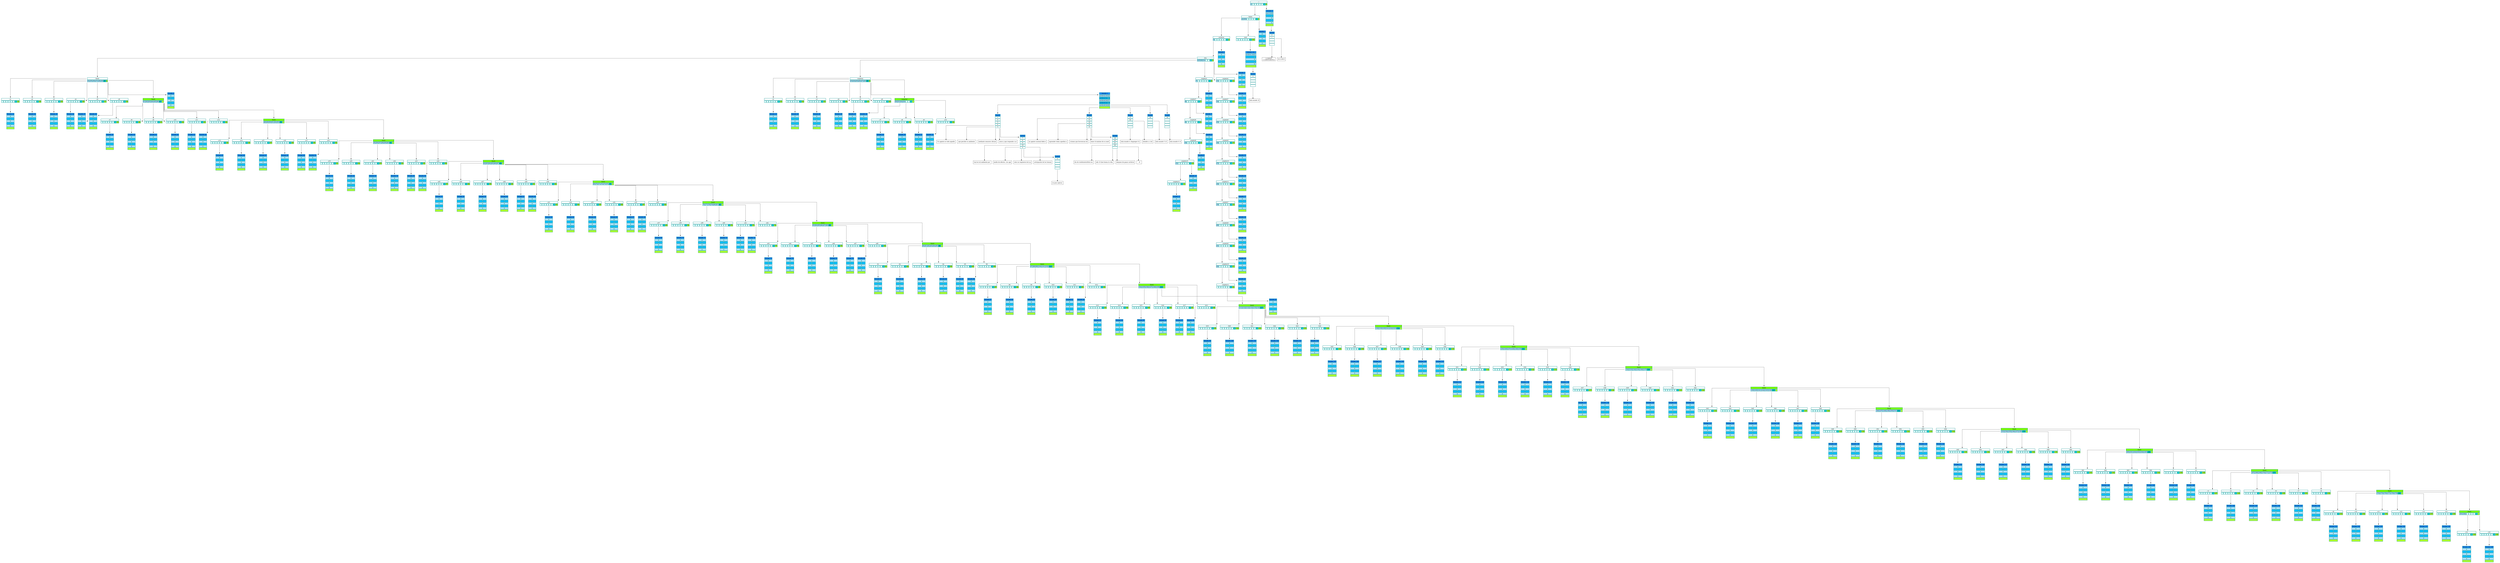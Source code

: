 digraph structs {
splines = ortho
    AVD0 [
        shape = none;
        label = <
            <table border="0" cellborder="2" cellspacing="2" color="cyan4">
                <tr><td colspan="8" bgcolor="white" >/</td></tr>
                <tr>
                    <td bgcolor = "lightskyblue1">1</td>
                    <td bgcolor = "lightcyan"> &nbsp; </td>
                    <td bgcolor = "lightcyan"> &nbsp; </td>
                    <td bgcolor = "lightcyan"> &nbsp; </td>
                    <td bgcolor = "lightcyan"> &nbsp; </td>
                    <td bgcolor = "lightcyan"> &nbsp; </td>
                    <td bgcolor = "cyan3"> &nbsp; </td>
                    <td bgcolor = "greenyellow">0</td>
                </tr>
            </table>
        >
    ];

AVD0->AVD1;
    AVD1 [
        shape = none;
        label = <
            <table border="0" cellborder="2" cellspacing="2" color="cyan4">
                <tr><td colspan="8" bgcolor="white" >home</td></tr>
                <tr>
                    <td bgcolor = "lightskyblue1">2</td>
                    <td bgcolor = "lightskyblue1">183</td>
                    <td bgcolor = "lightcyan"> &nbsp; </td>
                    <td bgcolor = "lightcyan"> &nbsp; </td>
                    <td bgcolor = "lightcyan"> &nbsp; </td>
                    <td bgcolor = "lightcyan"> &nbsp; </td>
                    <td bgcolor = "cyan3"> &nbsp; </td>
                    <td bgcolor = "greenyellow">1</td>
                </tr>
            </table>
        >
    ];

AVD1->AVD2;
    AVD2 [
        shape = none;
        label = <
            <table border="0" cellborder="2" cellspacing="2" color="cyan4">
                <tr><td colspan="8" bgcolor="white" >archivos</td></tr>
                <tr>
                    <td bgcolor = "lightskyblue1">3</td>
                    <td bgcolor = "lightcyan"> &nbsp; </td>
                    <td bgcolor = "lightcyan"> &nbsp; </td>
                    <td bgcolor = "lightcyan"> &nbsp; </td>
                    <td bgcolor = "lightcyan"> &nbsp; </td>
                    <td bgcolor = "lightcyan"> &nbsp; </td>
                    <td bgcolor = "cyan3"> &nbsp; </td>
                    <td bgcolor = "greenyellow">2</td>
                </tr>
            </table>
        >
    ];

AVD2->AVD3;
    AVD3 [
        shape = none;
        label = <
            <table border="0" cellborder="2" cellspacing="2" color="cyan4">
                <tr><td colspan="8" bgcolor="white" >mia</td></tr>
                <tr>
                    <td bgcolor = "lightskyblue1">4</td>
                    <td bgcolor = "lightskyblue1">5</td>
                    <td bgcolor = "lightskyblue1">6</td>
                    <td bgcolor = "lightskyblue1">12</td>
                    <td bgcolor = "lightcyan"> &nbsp; </td>
                    <td bgcolor = "lightcyan"> &nbsp; </td>
                    <td bgcolor = "cyan3"> &nbsp; </td>
                    <td bgcolor = "greenyellow">3</td>
                </tr>
            </table>
        >
    ];

AVD3->AVD4;
    AVD4 [
        shape = none;
        label = <
            <table border="0" cellborder="2" cellspacing="2" color="cyan4">
                <tr><td colspan="8" bgcolor="white" >fase2</td></tr>
                <tr>
                    <td bgcolor = "lightskyblue1">34</td>
                    <td bgcolor = "lightskyblue1">35</td>
                    <td bgcolor = "lightskyblue1">36</td>
                    <td bgcolor = "lightskyblue1">37</td>
                    <td bgcolor = "lightskyblue1">38</td>
                    <td bgcolor = "lightskyblue1">39</td>
                    <td bgcolor = "cyan3">40</td>
                    <td bgcolor = "greenyellow">4</td>
                </tr>
            </table>
        >
    ];

AVD4->AVD34;
    AVD34 [
        shape = none;
        label = <
            <table border="0" cellborder="2" cellspacing="2" color="cyan4">
                <tr><td colspan="8" bgcolor="white" >a1</td></tr>
                <tr>
                    <td bgcolor = "lightcyan"> &nbsp; </td>
                    <td bgcolor = "lightcyan"> &nbsp; </td>
                    <td bgcolor = "lightcyan"> &nbsp; </td>
                    <td bgcolor = "lightcyan"> &nbsp; </td>
                    <td bgcolor = "lightcyan"> &nbsp; </td>
                    <td bgcolor = "lightcyan"> &nbsp; </td>
                    <td bgcolor = "cyan3"> &nbsp; </td>
                    <td bgcolor = "greenyellow">33</td>
                </tr>
            </table>
        >
    ];

AVD34->DD33;
    DD33 [
        shape = none;
        label = <
            <table border="0" cellborder="2" cellspacing="2" color="cyan4">
                <tr><td colspan="2" bgcolor="dodgerblue" >Detalle 33</td></tr>
<tr><td bgcolor="lightskyblue1"> </td><td bgcolor="lightskyblue1"> </td></tr>
<tr><td bgcolor="deepskyblue"> </td><td bgcolor="deepskyblue"> </td></tr>
<tr><td bgcolor="lightskyblue1"> </td><td bgcolor="lightskyblue1"> </td></tr>
<tr><td bgcolor="deepskyblue"> </td><td bgcolor="deepskyblue"> </td></tr>
<tr><td bgcolor="lightskyblue1"> </td><td bgcolor="lightskyblue1"> </td></tr>
<tr><td colspan="2" bgcolor="greenyellow"> </td></tr>
            </table>
        >
    ];

AVD4->AVD35;
    AVD35 [
        shape = none;
        label = <
            <table border="0" cellborder="2" cellspacing="2" color="cyan4">
                <tr><td colspan="8" bgcolor="white" >a2</td></tr>
                <tr>
                    <td bgcolor = "lightcyan"> &nbsp; </td>
                    <td bgcolor = "lightcyan"> &nbsp; </td>
                    <td bgcolor = "lightcyan"> &nbsp; </td>
                    <td bgcolor = "lightcyan"> &nbsp; </td>
                    <td bgcolor = "lightcyan"> &nbsp; </td>
                    <td bgcolor = "lightcyan"> &nbsp; </td>
                    <td bgcolor = "cyan3"> &nbsp; </td>
                    <td bgcolor = "greenyellow">34</td>
                </tr>
            </table>
        >
    ];

AVD35->DD34;
    DD34 [
        shape = none;
        label = <
            <table border="0" cellborder="2" cellspacing="2" color="cyan4">
                <tr><td colspan="2" bgcolor="dodgerblue" >Detalle 34</td></tr>
<tr><td bgcolor="lightskyblue1"> </td><td bgcolor="lightskyblue1"> </td></tr>
<tr><td bgcolor="deepskyblue"> </td><td bgcolor="deepskyblue"> </td></tr>
<tr><td bgcolor="lightskyblue1"> </td><td bgcolor="lightskyblue1"> </td></tr>
<tr><td bgcolor="deepskyblue"> </td><td bgcolor="deepskyblue"> </td></tr>
<tr><td bgcolor="lightskyblue1"> </td><td bgcolor="lightskyblue1"> </td></tr>
<tr><td colspan="2" bgcolor="greenyellow"> </td></tr>
            </table>
        >
    ];

AVD4->AVD36;
    AVD36 [
        shape = none;
        label = <
            <table border="0" cellborder="2" cellspacing="2" color="cyan4">
                <tr><td colspan="8" bgcolor="white" >a3</td></tr>
                <tr>
                    <td bgcolor = "lightcyan"> &nbsp; </td>
                    <td bgcolor = "lightcyan"> &nbsp; </td>
                    <td bgcolor = "lightcyan"> &nbsp; </td>
                    <td bgcolor = "lightcyan"> &nbsp; </td>
                    <td bgcolor = "lightcyan"> &nbsp; </td>
                    <td bgcolor = "lightcyan"> &nbsp; </td>
                    <td bgcolor = "cyan3"> &nbsp; </td>
                    <td bgcolor = "greenyellow">35</td>
                </tr>
            </table>
        >
    ];

AVD36->DD35;
    DD35 [
        shape = none;
        label = <
            <table border="0" cellborder="2" cellspacing="2" color="cyan4">
                <tr><td colspan="2" bgcolor="dodgerblue" >Detalle 35</td></tr>
<tr><td bgcolor="lightskyblue1"> </td><td bgcolor="lightskyblue1"> </td></tr>
<tr><td bgcolor="deepskyblue"> </td><td bgcolor="deepskyblue"> </td></tr>
<tr><td bgcolor="lightskyblue1"> </td><td bgcolor="lightskyblue1"> </td></tr>
<tr><td bgcolor="deepskyblue"> </td><td bgcolor="deepskyblue"> </td></tr>
<tr><td bgcolor="lightskyblue1"> </td><td bgcolor="lightskyblue1"> </td></tr>
<tr><td colspan="2" bgcolor="greenyellow"> </td></tr>
            </table>
        >
    ];

AVD4->AVD37;
    AVD37 [
        shape = none;
        label = <
            <table border="0" cellborder="2" cellspacing="2" color="cyan4">
                <tr><td colspan="8" bgcolor="white" >a4</td></tr>
                <tr>
                    <td bgcolor = "lightcyan"> &nbsp; </td>
                    <td bgcolor = "lightcyan"> &nbsp; </td>
                    <td bgcolor = "lightcyan"> &nbsp; </td>
                    <td bgcolor = "lightcyan"> &nbsp; </td>
                    <td bgcolor = "lightcyan"> &nbsp; </td>
                    <td bgcolor = "lightcyan"> &nbsp; </td>
                    <td bgcolor = "cyan3"> &nbsp; </td>
                    <td bgcolor = "greenyellow">36</td>
                </tr>
            </table>
        >
    ];

AVD37->DD36;
    DD36 [
        shape = none;
        label = <
            <table border="0" cellborder="2" cellspacing="2" color="cyan4">
                <tr><td colspan="2" bgcolor="dodgerblue" >Detalle 36</td></tr>
<tr><td bgcolor="lightskyblue1"> </td><td bgcolor="lightskyblue1"> </td></tr>
<tr><td bgcolor="deepskyblue"> </td><td bgcolor="deepskyblue"> </td></tr>
<tr><td bgcolor="lightskyblue1"> </td><td bgcolor="lightskyblue1"> </td></tr>
<tr><td bgcolor="deepskyblue"> </td><td bgcolor="deepskyblue"> </td></tr>
<tr><td bgcolor="lightskyblue1"> </td><td bgcolor="lightskyblue1"> </td></tr>
<tr><td colspan="2" bgcolor="greenyellow"> </td></tr>
            </table>
        >
    ];

AVD4->AVD38;
    AVD38 [
        shape = none;
        label = <
            <table border="0" cellborder="2" cellspacing="2" color="cyan4">
                <tr><td colspan="8" bgcolor="white" >a5</td></tr>
                <tr>
                    <td bgcolor = "lightcyan"> &nbsp; </td>
                    <td bgcolor = "lightcyan"> &nbsp; </td>
                    <td bgcolor = "lightcyan"> &nbsp; </td>
                    <td bgcolor = "lightcyan"> &nbsp; </td>
                    <td bgcolor = "lightcyan"> &nbsp; </td>
                    <td bgcolor = "lightcyan"> &nbsp; </td>
                    <td bgcolor = "cyan3"> &nbsp; </td>
                    <td bgcolor = "greenyellow">37</td>
                </tr>
            </table>
        >
    ];

AVD38->DD37;
    DD37 [
        shape = none;
        label = <
            <table border="0" cellborder="2" cellspacing="2" color="cyan4">
                <tr><td colspan="2" bgcolor="dodgerblue" >Detalle 37</td></tr>
<tr><td bgcolor="lightskyblue1"> </td><td bgcolor="lightskyblue1"> </td></tr>
<tr><td bgcolor="deepskyblue"> </td><td bgcolor="deepskyblue"> </td></tr>
<tr><td bgcolor="lightskyblue1"> </td><td bgcolor="lightskyblue1"> </td></tr>
<tr><td bgcolor="deepskyblue"> </td><td bgcolor="deepskyblue"> </td></tr>
<tr><td bgcolor="lightskyblue1"> </td><td bgcolor="lightskyblue1"> </td></tr>
<tr><td colspan="2" bgcolor="greenyellow"> </td></tr>
            </table>
        >
    ];

AVD4->AVD39;
    AVD39 [
        shape = none;
        label = <
            <table border="0" cellborder="2" cellspacing="2" color="cyan4">
                <tr><td colspan="8" bgcolor="white" >a6</td></tr>
                <tr>
                    <td bgcolor = "lightcyan"> &nbsp; </td>
                    <td bgcolor = "lightcyan"> &nbsp; </td>
                    <td bgcolor = "lightcyan"> &nbsp; </td>
                    <td bgcolor = "lightcyan"> &nbsp; </td>
                    <td bgcolor = "lightcyan"> &nbsp; </td>
                    <td bgcolor = "lightcyan"> &nbsp; </td>
                    <td bgcolor = "cyan3"> &nbsp; </td>
                    <td bgcolor = "greenyellow">38</td>
                </tr>
            </table>
        >
    ];

AVD39->DD38;
    DD38 [
        shape = none;
        label = <
            <table border="0" cellborder="2" cellspacing="2" color="cyan4">
                <tr><td colspan="2" bgcolor="dodgerblue" >Detalle 38</td></tr>
<tr><td bgcolor="lightskyblue1"> </td><td bgcolor="lightskyblue1"> </td></tr>
<tr><td bgcolor="deepskyblue"> </td><td bgcolor="deepskyblue"> </td></tr>
<tr><td bgcolor="lightskyblue1"> </td><td bgcolor="lightskyblue1"> </td></tr>
<tr><td bgcolor="deepskyblue"> </td><td bgcolor="deepskyblue"> </td></tr>
<tr><td bgcolor="lightskyblue1"> </td><td bgcolor="lightskyblue1"> </td></tr>
<tr><td colspan="2" bgcolor="greenyellow"> </td></tr>
            </table>
        >
    ];

AVD4->AVD40;
    AVD40 [
        shape = none;
        label = <
            <table border="0" cellborder="2" cellspacing="2" color="cyan4">
                <tr><td colspan="8" bgcolor="lawngreen" >fase2</td></tr>
                <tr>
                    <td bgcolor = "lightskyblue1">41</td>
                    <td bgcolor = "lightskyblue1">42</td>
                    <td bgcolor = "lightskyblue1">43</td>
                    <td bgcolor = "lightskyblue1">44</td>
                    <td bgcolor = "lightskyblue1">45</td>
                    <td bgcolor = "lightskyblue1">46</td>
                    <td bgcolor = "cyan3">47</td>
                    <td bgcolor = "greenyellow"> &nbsp; </td>
                </tr>
            </table>
        >
    ];

AVD40->AVD41;
    AVD41 [
        shape = none;
        label = <
            <table border="0" cellborder="2" cellspacing="2" color="cyan4">
                <tr><td colspan="8" bgcolor="white" >a7</td></tr>
                <tr>
                    <td bgcolor = "lightcyan"> &nbsp; </td>
                    <td bgcolor = "lightcyan"> &nbsp; </td>
                    <td bgcolor = "lightcyan"> &nbsp; </td>
                    <td bgcolor = "lightcyan"> &nbsp; </td>
                    <td bgcolor = "lightcyan"> &nbsp; </td>
                    <td bgcolor = "lightcyan"> &nbsp; </td>
                    <td bgcolor = "cyan3"> &nbsp; </td>
                    <td bgcolor = "greenyellow">39</td>
                </tr>
            </table>
        >
    ];

AVD41->DD39;
    DD39 [
        shape = none;
        label = <
            <table border="0" cellborder="2" cellspacing="2" color="cyan4">
                <tr><td colspan="2" bgcolor="dodgerblue" >Detalle 39</td></tr>
<tr><td bgcolor="lightskyblue1"> </td><td bgcolor="lightskyblue1"> </td></tr>
<tr><td bgcolor="deepskyblue"> </td><td bgcolor="deepskyblue"> </td></tr>
<tr><td bgcolor="lightskyblue1"> </td><td bgcolor="lightskyblue1"> </td></tr>
<tr><td bgcolor="deepskyblue"> </td><td bgcolor="deepskyblue"> </td></tr>
<tr><td bgcolor="lightskyblue1"> </td><td bgcolor="lightskyblue1"> </td></tr>
<tr><td colspan="2" bgcolor="greenyellow"> </td></tr>
            </table>
        >
    ];

AVD40->AVD42;
    AVD42 [
        shape = none;
        label = <
            <table border="0" cellborder="2" cellspacing="2" color="cyan4">
                <tr><td colspan="8" bgcolor="white" >a8</td></tr>
                <tr>
                    <td bgcolor = "lightcyan"> &nbsp; </td>
                    <td bgcolor = "lightcyan"> &nbsp; </td>
                    <td bgcolor = "lightcyan"> &nbsp; </td>
                    <td bgcolor = "lightcyan"> &nbsp; </td>
                    <td bgcolor = "lightcyan"> &nbsp; </td>
                    <td bgcolor = "lightcyan"> &nbsp; </td>
                    <td bgcolor = "cyan3"> &nbsp; </td>
                    <td bgcolor = "greenyellow">40</td>
                </tr>
            </table>
        >
    ];

AVD42->DD40;
    DD40 [
        shape = none;
        label = <
            <table border="0" cellborder="2" cellspacing="2" color="cyan4">
                <tr><td colspan="2" bgcolor="dodgerblue" >Detalle 40</td></tr>
<tr><td bgcolor="lightskyblue1"> </td><td bgcolor="lightskyblue1"> </td></tr>
<tr><td bgcolor="deepskyblue"> </td><td bgcolor="deepskyblue"> </td></tr>
<tr><td bgcolor="lightskyblue1"> </td><td bgcolor="lightskyblue1"> </td></tr>
<tr><td bgcolor="deepskyblue"> </td><td bgcolor="deepskyblue"> </td></tr>
<tr><td bgcolor="lightskyblue1"> </td><td bgcolor="lightskyblue1"> </td></tr>
<tr><td colspan="2" bgcolor="greenyellow"> </td></tr>
            </table>
        >
    ];

AVD40->AVD43;
    AVD43 [
        shape = none;
        label = <
            <table border="0" cellborder="2" cellspacing="2" color="cyan4">
                <tr><td colspan="8" bgcolor="white" >a9</td></tr>
                <tr>
                    <td bgcolor = "lightcyan"> &nbsp; </td>
                    <td bgcolor = "lightcyan"> &nbsp; </td>
                    <td bgcolor = "lightcyan"> &nbsp; </td>
                    <td bgcolor = "lightcyan"> &nbsp; </td>
                    <td bgcolor = "lightcyan"> &nbsp; </td>
                    <td bgcolor = "lightcyan"> &nbsp; </td>
                    <td bgcolor = "cyan3"> &nbsp; </td>
                    <td bgcolor = "greenyellow">41</td>
                </tr>
            </table>
        >
    ];

AVD43->DD41;
    DD41 [
        shape = none;
        label = <
            <table border="0" cellborder="2" cellspacing="2" color="cyan4">
                <tr><td colspan="2" bgcolor="dodgerblue" >Detalle 41</td></tr>
<tr><td bgcolor="lightskyblue1"> </td><td bgcolor="lightskyblue1"> </td></tr>
<tr><td bgcolor="deepskyblue"> </td><td bgcolor="deepskyblue"> </td></tr>
<tr><td bgcolor="lightskyblue1"> </td><td bgcolor="lightskyblue1"> </td></tr>
<tr><td bgcolor="deepskyblue"> </td><td bgcolor="deepskyblue"> </td></tr>
<tr><td bgcolor="lightskyblue1"> </td><td bgcolor="lightskyblue1"> </td></tr>
<tr><td colspan="2" bgcolor="greenyellow"> </td></tr>
            </table>
        >
    ];

AVD40->AVD44;
    AVD44 [
        shape = none;
        label = <
            <table border="0" cellborder="2" cellspacing="2" color="cyan4">
                <tr><td colspan="8" bgcolor="white" >a10</td></tr>
                <tr>
                    <td bgcolor = "lightcyan"> &nbsp; </td>
                    <td bgcolor = "lightcyan"> &nbsp; </td>
                    <td bgcolor = "lightcyan"> &nbsp; </td>
                    <td bgcolor = "lightcyan"> &nbsp; </td>
                    <td bgcolor = "lightcyan"> &nbsp; </td>
                    <td bgcolor = "lightcyan"> &nbsp; </td>
                    <td bgcolor = "cyan3"> &nbsp; </td>
                    <td bgcolor = "greenyellow">42</td>
                </tr>
            </table>
        >
    ];

AVD44->DD42;
    DD42 [
        shape = none;
        label = <
            <table border="0" cellborder="2" cellspacing="2" color="cyan4">
                <tr><td colspan="2" bgcolor="dodgerblue" >Detalle 42</td></tr>
<tr><td bgcolor="lightskyblue1"> </td><td bgcolor="lightskyblue1"> </td></tr>
<tr><td bgcolor="deepskyblue"> </td><td bgcolor="deepskyblue"> </td></tr>
<tr><td bgcolor="lightskyblue1"> </td><td bgcolor="lightskyblue1"> </td></tr>
<tr><td bgcolor="deepskyblue"> </td><td bgcolor="deepskyblue"> </td></tr>
<tr><td bgcolor="lightskyblue1"> </td><td bgcolor="lightskyblue1"> </td></tr>
<tr><td colspan="2" bgcolor="greenyellow"> </td></tr>
            </table>
        >
    ];

AVD40->AVD45;
    AVD45 [
        shape = none;
        label = <
            <table border="0" cellborder="2" cellspacing="2" color="cyan4">
                <tr><td colspan="8" bgcolor="white" >a11</td></tr>
                <tr>
                    <td bgcolor = "lightcyan"> &nbsp; </td>
                    <td bgcolor = "lightcyan"> &nbsp; </td>
                    <td bgcolor = "lightcyan"> &nbsp; </td>
                    <td bgcolor = "lightcyan"> &nbsp; </td>
                    <td bgcolor = "lightcyan"> &nbsp; </td>
                    <td bgcolor = "lightcyan"> &nbsp; </td>
                    <td bgcolor = "cyan3"> &nbsp; </td>
                    <td bgcolor = "greenyellow">43</td>
                </tr>
            </table>
        >
    ];

AVD45->DD43;
    DD43 [
        shape = none;
        label = <
            <table border="0" cellborder="2" cellspacing="2" color="cyan4">
                <tr><td colspan="2" bgcolor="dodgerblue" >Detalle 43</td></tr>
<tr><td bgcolor="lightskyblue1"> </td><td bgcolor="lightskyblue1"> </td></tr>
<tr><td bgcolor="deepskyblue"> </td><td bgcolor="deepskyblue"> </td></tr>
<tr><td bgcolor="lightskyblue1"> </td><td bgcolor="lightskyblue1"> </td></tr>
<tr><td bgcolor="deepskyblue"> </td><td bgcolor="deepskyblue"> </td></tr>
<tr><td bgcolor="lightskyblue1"> </td><td bgcolor="lightskyblue1"> </td></tr>
<tr><td colspan="2" bgcolor="greenyellow"> </td></tr>
            </table>
        >
    ];

AVD40->AVD46;
    AVD46 [
        shape = none;
        label = <
            <table border="0" cellborder="2" cellspacing="2" color="cyan4">
                <tr><td colspan="8" bgcolor="white" >a12</td></tr>
                <tr>
                    <td bgcolor = "lightcyan"> &nbsp; </td>
                    <td bgcolor = "lightcyan"> &nbsp; </td>
                    <td bgcolor = "lightcyan"> &nbsp; </td>
                    <td bgcolor = "lightcyan"> &nbsp; </td>
                    <td bgcolor = "lightcyan"> &nbsp; </td>
                    <td bgcolor = "lightcyan"> &nbsp; </td>
                    <td bgcolor = "cyan3"> &nbsp; </td>
                    <td bgcolor = "greenyellow">44</td>
                </tr>
            </table>
        >
    ];

AVD46->DD44;
    DD44 [
        shape = none;
        label = <
            <table border="0" cellborder="2" cellspacing="2" color="cyan4">
                <tr><td colspan="2" bgcolor="dodgerblue" >Detalle 44</td></tr>
<tr><td bgcolor="lightskyblue1"> </td><td bgcolor="lightskyblue1"> </td></tr>
<tr><td bgcolor="deepskyblue"> </td><td bgcolor="deepskyblue"> </td></tr>
<tr><td bgcolor="lightskyblue1"> </td><td bgcolor="lightskyblue1"> </td></tr>
<tr><td bgcolor="deepskyblue"> </td><td bgcolor="deepskyblue"> </td></tr>
<tr><td bgcolor="lightskyblue1"> </td><td bgcolor="lightskyblue1"> </td></tr>
<tr><td colspan="2" bgcolor="greenyellow"> </td></tr>
            </table>
        >
    ];

AVD40->AVD47;
    AVD47 [
        shape = none;
        label = <
            <table border="0" cellborder="2" cellspacing="2" color="cyan4">
                <tr><td colspan="8" bgcolor="lawngreen" >fase2</td></tr>
                <tr>
                    <td bgcolor = "lightskyblue1">48</td>
                    <td bgcolor = "lightskyblue1">49</td>
                    <td bgcolor = "lightskyblue1">50</td>
                    <td bgcolor = "lightskyblue1">51</td>
                    <td bgcolor = "lightskyblue1">52</td>
                    <td bgcolor = "lightskyblue1">53</td>
                    <td bgcolor = "cyan3">54</td>
                    <td bgcolor = "greenyellow"> &nbsp; </td>
                </tr>
            </table>
        >
    ];

AVD47->AVD48;
    AVD48 [
        shape = none;
        label = <
            <table border="0" cellborder="2" cellspacing="2" color="cyan4">
                <tr><td colspan="8" bgcolor="white" >a13</td></tr>
                <tr>
                    <td bgcolor = "lightcyan"> &nbsp; </td>
                    <td bgcolor = "lightcyan"> &nbsp; </td>
                    <td bgcolor = "lightcyan"> &nbsp; </td>
                    <td bgcolor = "lightcyan"> &nbsp; </td>
                    <td bgcolor = "lightcyan"> &nbsp; </td>
                    <td bgcolor = "lightcyan"> &nbsp; </td>
                    <td bgcolor = "cyan3"> &nbsp; </td>
                    <td bgcolor = "greenyellow">45</td>
                </tr>
            </table>
        >
    ];

AVD48->DD45;
    DD45 [
        shape = none;
        label = <
            <table border="0" cellborder="2" cellspacing="2" color="cyan4">
                <tr><td colspan="2" bgcolor="dodgerblue" >Detalle 45</td></tr>
<tr><td bgcolor="lightskyblue1"> </td><td bgcolor="lightskyblue1"> </td></tr>
<tr><td bgcolor="deepskyblue"> </td><td bgcolor="deepskyblue"> </td></tr>
<tr><td bgcolor="lightskyblue1"> </td><td bgcolor="lightskyblue1"> </td></tr>
<tr><td bgcolor="deepskyblue"> </td><td bgcolor="deepskyblue"> </td></tr>
<tr><td bgcolor="lightskyblue1"> </td><td bgcolor="lightskyblue1"> </td></tr>
<tr><td colspan="2" bgcolor="greenyellow"> </td></tr>
            </table>
        >
    ];

AVD47->AVD49;
    AVD49 [
        shape = none;
        label = <
            <table border="0" cellborder="2" cellspacing="2" color="cyan4">
                <tr><td colspan="8" bgcolor="white" >a14</td></tr>
                <tr>
                    <td bgcolor = "lightcyan"> &nbsp; </td>
                    <td bgcolor = "lightcyan"> &nbsp; </td>
                    <td bgcolor = "lightcyan"> &nbsp; </td>
                    <td bgcolor = "lightcyan"> &nbsp; </td>
                    <td bgcolor = "lightcyan"> &nbsp; </td>
                    <td bgcolor = "lightcyan"> &nbsp; </td>
                    <td bgcolor = "cyan3"> &nbsp; </td>
                    <td bgcolor = "greenyellow">46</td>
                </tr>
            </table>
        >
    ];

AVD49->DD46;
    DD46 [
        shape = none;
        label = <
            <table border="0" cellborder="2" cellspacing="2" color="cyan4">
                <tr><td colspan="2" bgcolor="dodgerblue" >Detalle 46</td></tr>
<tr><td bgcolor="lightskyblue1"> </td><td bgcolor="lightskyblue1"> </td></tr>
<tr><td bgcolor="deepskyblue"> </td><td bgcolor="deepskyblue"> </td></tr>
<tr><td bgcolor="lightskyblue1"> </td><td bgcolor="lightskyblue1"> </td></tr>
<tr><td bgcolor="deepskyblue"> </td><td bgcolor="deepskyblue"> </td></tr>
<tr><td bgcolor="lightskyblue1"> </td><td bgcolor="lightskyblue1"> </td></tr>
<tr><td colspan="2" bgcolor="greenyellow"> </td></tr>
            </table>
        >
    ];

AVD47->AVD50;
    AVD50 [
        shape = none;
        label = <
            <table border="0" cellborder="2" cellspacing="2" color="cyan4">
                <tr><td colspan="8" bgcolor="white" >a15</td></tr>
                <tr>
                    <td bgcolor = "lightcyan"> &nbsp; </td>
                    <td bgcolor = "lightcyan"> &nbsp; </td>
                    <td bgcolor = "lightcyan"> &nbsp; </td>
                    <td bgcolor = "lightcyan"> &nbsp; </td>
                    <td bgcolor = "lightcyan"> &nbsp; </td>
                    <td bgcolor = "lightcyan"> &nbsp; </td>
                    <td bgcolor = "cyan3"> &nbsp; </td>
                    <td bgcolor = "greenyellow">47</td>
                </tr>
            </table>
        >
    ];

AVD50->DD47;
    DD47 [
        shape = none;
        label = <
            <table border="0" cellborder="2" cellspacing="2" color="cyan4">
                <tr><td colspan="2" bgcolor="dodgerblue" >Detalle 47</td></tr>
<tr><td bgcolor="lightskyblue1"> </td><td bgcolor="lightskyblue1"> </td></tr>
<tr><td bgcolor="deepskyblue"> </td><td bgcolor="deepskyblue"> </td></tr>
<tr><td bgcolor="lightskyblue1"> </td><td bgcolor="lightskyblue1"> </td></tr>
<tr><td bgcolor="deepskyblue"> </td><td bgcolor="deepskyblue"> </td></tr>
<tr><td bgcolor="lightskyblue1"> </td><td bgcolor="lightskyblue1"> </td></tr>
<tr><td colspan="2" bgcolor="greenyellow"> </td></tr>
            </table>
        >
    ];

AVD47->AVD51;
    AVD51 [
        shape = none;
        label = <
            <table border="0" cellborder="2" cellspacing="2" color="cyan4">
                <tr><td colspan="8" bgcolor="white" >a16</td></tr>
                <tr>
                    <td bgcolor = "lightcyan"> &nbsp; </td>
                    <td bgcolor = "lightcyan"> &nbsp; </td>
                    <td bgcolor = "lightcyan"> &nbsp; </td>
                    <td bgcolor = "lightcyan"> &nbsp; </td>
                    <td bgcolor = "lightcyan"> &nbsp; </td>
                    <td bgcolor = "lightcyan"> &nbsp; </td>
                    <td bgcolor = "cyan3"> &nbsp; </td>
                    <td bgcolor = "greenyellow">48</td>
                </tr>
            </table>
        >
    ];

AVD51->DD48;
    DD48 [
        shape = none;
        label = <
            <table border="0" cellborder="2" cellspacing="2" color="cyan4">
                <tr><td colspan="2" bgcolor="dodgerblue" >Detalle 48</td></tr>
<tr><td bgcolor="lightskyblue1"> </td><td bgcolor="lightskyblue1"> </td></tr>
<tr><td bgcolor="deepskyblue"> </td><td bgcolor="deepskyblue"> </td></tr>
<tr><td bgcolor="lightskyblue1"> </td><td bgcolor="lightskyblue1"> </td></tr>
<tr><td bgcolor="deepskyblue"> </td><td bgcolor="deepskyblue"> </td></tr>
<tr><td bgcolor="lightskyblue1"> </td><td bgcolor="lightskyblue1"> </td></tr>
<tr><td colspan="2" bgcolor="greenyellow"> </td></tr>
            </table>
        >
    ];

AVD47->AVD52;
    AVD52 [
        shape = none;
        label = <
            <table border="0" cellborder="2" cellspacing="2" color="cyan4">
                <tr><td colspan="8" bgcolor="white" >a17</td></tr>
                <tr>
                    <td bgcolor = "lightcyan"> &nbsp; </td>
                    <td bgcolor = "lightcyan"> &nbsp; </td>
                    <td bgcolor = "lightcyan"> &nbsp; </td>
                    <td bgcolor = "lightcyan"> &nbsp; </td>
                    <td bgcolor = "lightcyan"> &nbsp; </td>
                    <td bgcolor = "lightcyan"> &nbsp; </td>
                    <td bgcolor = "cyan3"> &nbsp; </td>
                    <td bgcolor = "greenyellow">49</td>
                </tr>
            </table>
        >
    ];

AVD52->DD49;
    DD49 [
        shape = none;
        label = <
            <table border="0" cellborder="2" cellspacing="2" color="cyan4">
                <tr><td colspan="2" bgcolor="dodgerblue" >Detalle 49</td></tr>
<tr><td bgcolor="lightskyblue1"> </td><td bgcolor="lightskyblue1"> </td></tr>
<tr><td bgcolor="deepskyblue"> </td><td bgcolor="deepskyblue"> </td></tr>
<tr><td bgcolor="lightskyblue1"> </td><td bgcolor="lightskyblue1"> </td></tr>
<tr><td bgcolor="deepskyblue"> </td><td bgcolor="deepskyblue"> </td></tr>
<tr><td bgcolor="lightskyblue1"> </td><td bgcolor="lightskyblue1"> </td></tr>
<tr><td colspan="2" bgcolor="greenyellow"> </td></tr>
            </table>
        >
    ];

AVD47->AVD53;
    AVD53 [
        shape = none;
        label = <
            <table border="0" cellborder="2" cellspacing="2" color="cyan4">
                <tr><td colspan="8" bgcolor="white" >a18</td></tr>
                <tr>
                    <td bgcolor = "lightcyan"> &nbsp; </td>
                    <td bgcolor = "lightcyan"> &nbsp; </td>
                    <td bgcolor = "lightcyan"> &nbsp; </td>
                    <td bgcolor = "lightcyan"> &nbsp; </td>
                    <td bgcolor = "lightcyan"> &nbsp; </td>
                    <td bgcolor = "lightcyan"> &nbsp; </td>
                    <td bgcolor = "cyan3"> &nbsp; </td>
                    <td bgcolor = "greenyellow">50</td>
                </tr>
            </table>
        >
    ];

AVD53->DD50;
    DD50 [
        shape = none;
        label = <
            <table border="0" cellborder="2" cellspacing="2" color="cyan4">
                <tr><td colspan="2" bgcolor="dodgerblue" >Detalle 50</td></tr>
<tr><td bgcolor="lightskyblue1"> </td><td bgcolor="lightskyblue1"> </td></tr>
<tr><td bgcolor="deepskyblue"> </td><td bgcolor="deepskyblue"> </td></tr>
<tr><td bgcolor="lightskyblue1"> </td><td bgcolor="lightskyblue1"> </td></tr>
<tr><td bgcolor="deepskyblue"> </td><td bgcolor="deepskyblue"> </td></tr>
<tr><td bgcolor="lightskyblue1"> </td><td bgcolor="lightskyblue1"> </td></tr>
<tr><td colspan="2" bgcolor="greenyellow"> </td></tr>
            </table>
        >
    ];

AVD47->AVD54;
    AVD54 [
        shape = none;
        label = <
            <table border="0" cellborder="2" cellspacing="2" color="cyan4">
                <tr><td colspan="8" bgcolor="lawngreen" >fase2</td></tr>
                <tr>
                    <td bgcolor = "lightskyblue1">55</td>
                    <td bgcolor = "lightskyblue1">56</td>
                    <td bgcolor = "lightskyblue1">57</td>
                    <td bgcolor = "lightskyblue1">58</td>
                    <td bgcolor = "lightskyblue1">59</td>
                    <td bgcolor = "lightskyblue1">60</td>
                    <td bgcolor = "cyan3">61</td>
                    <td bgcolor = "greenyellow"> &nbsp; </td>
                </tr>
            </table>
        >
    ];

AVD54->AVD55;
    AVD55 [
        shape = none;
        label = <
            <table border="0" cellborder="2" cellspacing="2" color="cyan4">
                <tr><td colspan="8" bgcolor="white" >a19</td></tr>
                <tr>
                    <td bgcolor = "lightcyan"> &nbsp; </td>
                    <td bgcolor = "lightcyan"> &nbsp; </td>
                    <td bgcolor = "lightcyan"> &nbsp; </td>
                    <td bgcolor = "lightcyan"> &nbsp; </td>
                    <td bgcolor = "lightcyan"> &nbsp; </td>
                    <td bgcolor = "lightcyan"> &nbsp; </td>
                    <td bgcolor = "cyan3"> &nbsp; </td>
                    <td bgcolor = "greenyellow">51</td>
                </tr>
            </table>
        >
    ];

AVD55->DD51;
    DD51 [
        shape = none;
        label = <
            <table border="0" cellborder="2" cellspacing="2" color="cyan4">
                <tr><td colspan="2" bgcolor="dodgerblue" >Detalle 51</td></tr>
<tr><td bgcolor="lightskyblue1"> </td><td bgcolor="lightskyblue1"> </td></tr>
<tr><td bgcolor="deepskyblue"> </td><td bgcolor="deepskyblue"> </td></tr>
<tr><td bgcolor="lightskyblue1"> </td><td bgcolor="lightskyblue1"> </td></tr>
<tr><td bgcolor="deepskyblue"> </td><td bgcolor="deepskyblue"> </td></tr>
<tr><td bgcolor="lightskyblue1"> </td><td bgcolor="lightskyblue1"> </td></tr>
<tr><td colspan="2" bgcolor="greenyellow"> </td></tr>
            </table>
        >
    ];

AVD54->AVD56;
    AVD56 [
        shape = none;
        label = <
            <table border="0" cellborder="2" cellspacing="2" color="cyan4">
                <tr><td colspan="8" bgcolor="white" >a20</td></tr>
                <tr>
                    <td bgcolor = "lightcyan"> &nbsp; </td>
                    <td bgcolor = "lightcyan"> &nbsp; </td>
                    <td bgcolor = "lightcyan"> &nbsp; </td>
                    <td bgcolor = "lightcyan"> &nbsp; </td>
                    <td bgcolor = "lightcyan"> &nbsp; </td>
                    <td bgcolor = "lightcyan"> &nbsp; </td>
                    <td bgcolor = "cyan3"> &nbsp; </td>
                    <td bgcolor = "greenyellow">52</td>
                </tr>
            </table>
        >
    ];

AVD56->DD52;
    DD52 [
        shape = none;
        label = <
            <table border="0" cellborder="2" cellspacing="2" color="cyan4">
                <tr><td colspan="2" bgcolor="dodgerblue" >Detalle 52</td></tr>
<tr><td bgcolor="lightskyblue1"> </td><td bgcolor="lightskyblue1"> </td></tr>
<tr><td bgcolor="deepskyblue"> </td><td bgcolor="deepskyblue"> </td></tr>
<tr><td bgcolor="lightskyblue1"> </td><td bgcolor="lightskyblue1"> </td></tr>
<tr><td bgcolor="deepskyblue"> </td><td bgcolor="deepskyblue"> </td></tr>
<tr><td bgcolor="lightskyblue1"> </td><td bgcolor="lightskyblue1"> </td></tr>
<tr><td colspan="2" bgcolor="greenyellow"> </td></tr>
            </table>
        >
    ];

AVD54->AVD57;
    AVD57 [
        shape = none;
        label = <
            <table border="0" cellborder="2" cellspacing="2" color="cyan4">
                <tr><td colspan="8" bgcolor="white" >a21</td></tr>
                <tr>
                    <td bgcolor = "lightcyan"> &nbsp; </td>
                    <td bgcolor = "lightcyan"> &nbsp; </td>
                    <td bgcolor = "lightcyan"> &nbsp; </td>
                    <td bgcolor = "lightcyan"> &nbsp; </td>
                    <td bgcolor = "lightcyan"> &nbsp; </td>
                    <td bgcolor = "lightcyan"> &nbsp; </td>
                    <td bgcolor = "cyan3"> &nbsp; </td>
                    <td bgcolor = "greenyellow">53</td>
                </tr>
            </table>
        >
    ];

AVD57->DD53;
    DD53 [
        shape = none;
        label = <
            <table border="0" cellborder="2" cellspacing="2" color="cyan4">
                <tr><td colspan="2" bgcolor="dodgerblue" >Detalle 53</td></tr>
<tr><td bgcolor="lightskyblue1"> </td><td bgcolor="lightskyblue1"> </td></tr>
<tr><td bgcolor="deepskyblue"> </td><td bgcolor="deepskyblue"> </td></tr>
<tr><td bgcolor="lightskyblue1"> </td><td bgcolor="lightskyblue1"> </td></tr>
<tr><td bgcolor="deepskyblue"> </td><td bgcolor="deepskyblue"> </td></tr>
<tr><td bgcolor="lightskyblue1"> </td><td bgcolor="lightskyblue1"> </td></tr>
<tr><td colspan="2" bgcolor="greenyellow"> </td></tr>
            </table>
        >
    ];

AVD54->AVD58;
    AVD58 [
        shape = none;
        label = <
            <table border="0" cellborder="2" cellspacing="2" color="cyan4">
                <tr><td colspan="8" bgcolor="white" >a22</td></tr>
                <tr>
                    <td bgcolor = "lightcyan"> &nbsp; </td>
                    <td bgcolor = "lightcyan"> &nbsp; </td>
                    <td bgcolor = "lightcyan"> &nbsp; </td>
                    <td bgcolor = "lightcyan"> &nbsp; </td>
                    <td bgcolor = "lightcyan"> &nbsp; </td>
                    <td bgcolor = "lightcyan"> &nbsp; </td>
                    <td bgcolor = "cyan3"> &nbsp; </td>
                    <td bgcolor = "greenyellow">54</td>
                </tr>
            </table>
        >
    ];

AVD58->DD54;
    DD54 [
        shape = none;
        label = <
            <table border="0" cellborder="2" cellspacing="2" color="cyan4">
                <tr><td colspan="2" bgcolor="dodgerblue" >Detalle 54</td></tr>
<tr><td bgcolor="lightskyblue1"> </td><td bgcolor="lightskyblue1"> </td></tr>
<tr><td bgcolor="deepskyblue"> </td><td bgcolor="deepskyblue"> </td></tr>
<tr><td bgcolor="lightskyblue1"> </td><td bgcolor="lightskyblue1"> </td></tr>
<tr><td bgcolor="deepskyblue"> </td><td bgcolor="deepskyblue"> </td></tr>
<tr><td bgcolor="lightskyblue1"> </td><td bgcolor="lightskyblue1"> </td></tr>
<tr><td colspan="2" bgcolor="greenyellow"> </td></tr>
            </table>
        >
    ];

AVD54->AVD59;
    AVD59 [
        shape = none;
        label = <
            <table border="0" cellborder="2" cellspacing="2" color="cyan4">
                <tr><td colspan="8" bgcolor="white" >a23</td></tr>
                <tr>
                    <td bgcolor = "lightcyan"> &nbsp; </td>
                    <td bgcolor = "lightcyan"> &nbsp; </td>
                    <td bgcolor = "lightcyan"> &nbsp; </td>
                    <td bgcolor = "lightcyan"> &nbsp; </td>
                    <td bgcolor = "lightcyan"> &nbsp; </td>
                    <td bgcolor = "lightcyan"> &nbsp; </td>
                    <td bgcolor = "cyan3"> &nbsp; </td>
                    <td bgcolor = "greenyellow">55</td>
                </tr>
            </table>
        >
    ];

AVD59->DD55;
    DD55 [
        shape = none;
        label = <
            <table border="0" cellborder="2" cellspacing="2" color="cyan4">
                <tr><td colspan="2" bgcolor="dodgerblue" >Detalle 55</td></tr>
<tr><td bgcolor="lightskyblue1"> </td><td bgcolor="lightskyblue1"> </td></tr>
<tr><td bgcolor="deepskyblue"> </td><td bgcolor="deepskyblue"> </td></tr>
<tr><td bgcolor="lightskyblue1"> </td><td bgcolor="lightskyblue1"> </td></tr>
<tr><td bgcolor="deepskyblue"> </td><td bgcolor="deepskyblue"> </td></tr>
<tr><td bgcolor="lightskyblue1"> </td><td bgcolor="lightskyblue1"> </td></tr>
<tr><td colspan="2" bgcolor="greenyellow"> </td></tr>
            </table>
        >
    ];

AVD54->AVD60;
    AVD60 [
        shape = none;
        label = <
            <table border="0" cellborder="2" cellspacing="2" color="cyan4">
                <tr><td colspan="8" bgcolor="white" >a24</td></tr>
                <tr>
                    <td bgcolor = "lightcyan"> &nbsp; </td>
                    <td bgcolor = "lightcyan"> &nbsp; </td>
                    <td bgcolor = "lightcyan"> &nbsp; </td>
                    <td bgcolor = "lightcyan"> &nbsp; </td>
                    <td bgcolor = "lightcyan"> &nbsp; </td>
                    <td bgcolor = "lightcyan"> &nbsp; </td>
                    <td bgcolor = "cyan3"> &nbsp; </td>
                    <td bgcolor = "greenyellow">56</td>
                </tr>
            </table>
        >
    ];

AVD60->DD56;
    DD56 [
        shape = none;
        label = <
            <table border="0" cellborder="2" cellspacing="2" color="cyan4">
                <tr><td colspan="2" bgcolor="dodgerblue" >Detalle 56</td></tr>
<tr><td bgcolor="lightskyblue1"> </td><td bgcolor="lightskyblue1"> </td></tr>
<tr><td bgcolor="deepskyblue"> </td><td bgcolor="deepskyblue"> </td></tr>
<tr><td bgcolor="lightskyblue1"> </td><td bgcolor="lightskyblue1"> </td></tr>
<tr><td bgcolor="deepskyblue"> </td><td bgcolor="deepskyblue"> </td></tr>
<tr><td bgcolor="lightskyblue1"> </td><td bgcolor="lightskyblue1"> </td></tr>
<tr><td colspan="2" bgcolor="greenyellow"> </td></tr>
            </table>
        >
    ];

AVD54->AVD61;
    AVD61 [
        shape = none;
        label = <
            <table border="0" cellborder="2" cellspacing="2" color="cyan4">
                <tr><td colspan="8" bgcolor="lawngreen" >fase2</td></tr>
                <tr>
                    <td bgcolor = "lightskyblue1">62</td>
                    <td bgcolor = "lightskyblue1">63</td>
                    <td bgcolor = "lightskyblue1">64</td>
                    <td bgcolor = "lightskyblue1">65</td>
                    <td bgcolor = "lightskyblue1">66</td>
                    <td bgcolor = "lightskyblue1">67</td>
                    <td bgcolor = "cyan3">68</td>
                    <td bgcolor = "greenyellow"> &nbsp; </td>
                </tr>
            </table>
        >
    ];

AVD61->AVD62;
    AVD62 [
        shape = none;
        label = <
            <table border="0" cellborder="2" cellspacing="2" color="cyan4">
                <tr><td colspan="8" bgcolor="white" >a25</td></tr>
                <tr>
                    <td bgcolor = "lightcyan"> &nbsp; </td>
                    <td bgcolor = "lightcyan"> &nbsp; </td>
                    <td bgcolor = "lightcyan"> &nbsp; </td>
                    <td bgcolor = "lightcyan"> &nbsp; </td>
                    <td bgcolor = "lightcyan"> &nbsp; </td>
                    <td bgcolor = "lightcyan"> &nbsp; </td>
                    <td bgcolor = "cyan3"> &nbsp; </td>
                    <td bgcolor = "greenyellow">57</td>
                </tr>
            </table>
        >
    ];

AVD62->DD57;
    DD57 [
        shape = none;
        label = <
            <table border="0" cellborder="2" cellspacing="2" color="cyan4">
                <tr><td colspan="2" bgcolor="dodgerblue" >Detalle 57</td></tr>
<tr><td bgcolor="lightskyblue1"> </td><td bgcolor="lightskyblue1"> </td></tr>
<tr><td bgcolor="deepskyblue"> </td><td bgcolor="deepskyblue"> </td></tr>
<tr><td bgcolor="lightskyblue1"> </td><td bgcolor="lightskyblue1"> </td></tr>
<tr><td bgcolor="deepskyblue"> </td><td bgcolor="deepskyblue"> </td></tr>
<tr><td bgcolor="lightskyblue1"> </td><td bgcolor="lightskyblue1"> </td></tr>
<tr><td colspan="2" bgcolor="greenyellow"> </td></tr>
            </table>
        >
    ];

AVD61->AVD63;
    AVD63 [
        shape = none;
        label = <
            <table border="0" cellborder="2" cellspacing="2" color="cyan4">
                <tr><td colspan="8" bgcolor="white" >a26</td></tr>
                <tr>
                    <td bgcolor = "lightcyan"> &nbsp; </td>
                    <td bgcolor = "lightcyan"> &nbsp; </td>
                    <td bgcolor = "lightcyan"> &nbsp; </td>
                    <td bgcolor = "lightcyan"> &nbsp; </td>
                    <td bgcolor = "lightcyan"> &nbsp; </td>
                    <td bgcolor = "lightcyan"> &nbsp; </td>
                    <td bgcolor = "cyan3"> &nbsp; </td>
                    <td bgcolor = "greenyellow">58</td>
                </tr>
            </table>
        >
    ];

AVD63->DD58;
    DD58 [
        shape = none;
        label = <
            <table border="0" cellborder="2" cellspacing="2" color="cyan4">
                <tr><td colspan="2" bgcolor="dodgerblue" >Detalle 58</td></tr>
<tr><td bgcolor="lightskyblue1"> </td><td bgcolor="lightskyblue1"> </td></tr>
<tr><td bgcolor="deepskyblue"> </td><td bgcolor="deepskyblue"> </td></tr>
<tr><td bgcolor="lightskyblue1"> </td><td bgcolor="lightskyblue1"> </td></tr>
<tr><td bgcolor="deepskyblue"> </td><td bgcolor="deepskyblue"> </td></tr>
<tr><td bgcolor="lightskyblue1"> </td><td bgcolor="lightskyblue1"> </td></tr>
<tr><td colspan="2" bgcolor="greenyellow"> </td></tr>
            </table>
        >
    ];

AVD61->AVD64;
    AVD64 [
        shape = none;
        label = <
            <table border="0" cellborder="2" cellspacing="2" color="cyan4">
                <tr><td colspan="8" bgcolor="white" >a27</td></tr>
                <tr>
                    <td bgcolor = "lightcyan"> &nbsp; </td>
                    <td bgcolor = "lightcyan"> &nbsp; </td>
                    <td bgcolor = "lightcyan"> &nbsp; </td>
                    <td bgcolor = "lightcyan"> &nbsp; </td>
                    <td bgcolor = "lightcyan"> &nbsp; </td>
                    <td bgcolor = "lightcyan"> &nbsp; </td>
                    <td bgcolor = "cyan3"> &nbsp; </td>
                    <td bgcolor = "greenyellow">59</td>
                </tr>
            </table>
        >
    ];

AVD64->DD59;
    DD59 [
        shape = none;
        label = <
            <table border="0" cellborder="2" cellspacing="2" color="cyan4">
                <tr><td colspan="2" bgcolor="dodgerblue" >Detalle 59</td></tr>
<tr><td bgcolor="lightskyblue1"> </td><td bgcolor="lightskyblue1"> </td></tr>
<tr><td bgcolor="deepskyblue"> </td><td bgcolor="deepskyblue"> </td></tr>
<tr><td bgcolor="lightskyblue1"> </td><td bgcolor="lightskyblue1"> </td></tr>
<tr><td bgcolor="deepskyblue"> </td><td bgcolor="deepskyblue"> </td></tr>
<tr><td bgcolor="lightskyblue1"> </td><td bgcolor="lightskyblue1"> </td></tr>
<tr><td colspan="2" bgcolor="greenyellow"> </td></tr>
            </table>
        >
    ];

AVD61->AVD65;
    AVD65 [
        shape = none;
        label = <
            <table border="0" cellborder="2" cellspacing="2" color="cyan4">
                <tr><td colspan="8" bgcolor="white" >a28</td></tr>
                <tr>
                    <td bgcolor = "lightcyan"> &nbsp; </td>
                    <td bgcolor = "lightcyan"> &nbsp; </td>
                    <td bgcolor = "lightcyan"> &nbsp; </td>
                    <td bgcolor = "lightcyan"> &nbsp; </td>
                    <td bgcolor = "lightcyan"> &nbsp; </td>
                    <td bgcolor = "lightcyan"> &nbsp; </td>
                    <td bgcolor = "cyan3"> &nbsp; </td>
                    <td bgcolor = "greenyellow">60</td>
                </tr>
            </table>
        >
    ];

AVD65->DD60;
    DD60 [
        shape = none;
        label = <
            <table border="0" cellborder="2" cellspacing="2" color="cyan4">
                <tr><td colspan="2" bgcolor="dodgerblue" >Detalle 60</td></tr>
<tr><td bgcolor="lightskyblue1"> </td><td bgcolor="lightskyblue1"> </td></tr>
<tr><td bgcolor="deepskyblue"> </td><td bgcolor="deepskyblue"> </td></tr>
<tr><td bgcolor="lightskyblue1"> </td><td bgcolor="lightskyblue1"> </td></tr>
<tr><td bgcolor="deepskyblue"> </td><td bgcolor="deepskyblue"> </td></tr>
<tr><td bgcolor="lightskyblue1"> </td><td bgcolor="lightskyblue1"> </td></tr>
<tr><td colspan="2" bgcolor="greenyellow"> </td></tr>
            </table>
        >
    ];

AVD61->AVD66;
    AVD66 [
        shape = none;
        label = <
            <table border="0" cellborder="2" cellspacing="2" color="cyan4">
                <tr><td colspan="8" bgcolor="white" >a29</td></tr>
                <tr>
                    <td bgcolor = "lightcyan"> &nbsp; </td>
                    <td bgcolor = "lightcyan"> &nbsp; </td>
                    <td bgcolor = "lightcyan"> &nbsp; </td>
                    <td bgcolor = "lightcyan"> &nbsp; </td>
                    <td bgcolor = "lightcyan"> &nbsp; </td>
                    <td bgcolor = "lightcyan"> &nbsp; </td>
                    <td bgcolor = "cyan3"> &nbsp; </td>
                    <td bgcolor = "greenyellow">61</td>
                </tr>
            </table>
        >
    ];

AVD66->DD61;
    DD61 [
        shape = none;
        label = <
            <table border="0" cellborder="2" cellspacing="2" color="cyan4">
                <tr><td colspan="2" bgcolor="dodgerblue" >Detalle 61</td></tr>
<tr><td bgcolor="lightskyblue1"> </td><td bgcolor="lightskyblue1"> </td></tr>
<tr><td bgcolor="deepskyblue"> </td><td bgcolor="deepskyblue"> </td></tr>
<tr><td bgcolor="lightskyblue1"> </td><td bgcolor="lightskyblue1"> </td></tr>
<tr><td bgcolor="deepskyblue"> </td><td bgcolor="deepskyblue"> </td></tr>
<tr><td bgcolor="lightskyblue1"> </td><td bgcolor="lightskyblue1"> </td></tr>
<tr><td colspan="2" bgcolor="greenyellow"> </td></tr>
            </table>
        >
    ];

AVD61->AVD67;
    AVD67 [
        shape = none;
        label = <
            <table border="0" cellborder="2" cellspacing="2" color="cyan4">
                <tr><td colspan="8" bgcolor="white" >a30</td></tr>
                <tr>
                    <td bgcolor = "lightcyan"> &nbsp; </td>
                    <td bgcolor = "lightcyan"> &nbsp; </td>
                    <td bgcolor = "lightcyan"> &nbsp; </td>
                    <td bgcolor = "lightcyan"> &nbsp; </td>
                    <td bgcolor = "lightcyan"> &nbsp; </td>
                    <td bgcolor = "lightcyan"> &nbsp; </td>
                    <td bgcolor = "cyan3"> &nbsp; </td>
                    <td bgcolor = "greenyellow">62</td>
                </tr>
            </table>
        >
    ];

AVD67->DD62;
    DD62 [
        shape = none;
        label = <
            <table border="0" cellborder="2" cellspacing="2" color="cyan4">
                <tr><td colspan="2" bgcolor="dodgerblue" >Detalle 62</td></tr>
<tr><td bgcolor="lightskyblue1"> </td><td bgcolor="lightskyblue1"> </td></tr>
<tr><td bgcolor="deepskyblue"> </td><td bgcolor="deepskyblue"> </td></tr>
<tr><td bgcolor="lightskyblue1"> </td><td bgcolor="lightskyblue1"> </td></tr>
<tr><td bgcolor="deepskyblue"> </td><td bgcolor="deepskyblue"> </td></tr>
<tr><td bgcolor="lightskyblue1"> </td><td bgcolor="lightskyblue1"> </td></tr>
<tr><td colspan="2" bgcolor="greenyellow"> </td></tr>
            </table>
        >
    ];

AVD61->AVD68;
    AVD68 [
        shape = none;
        label = <
            <table border="0" cellborder="2" cellspacing="2" color="cyan4">
                <tr><td colspan="8" bgcolor="lawngreen" >fase2</td></tr>
                <tr>
                    <td bgcolor = "lightskyblue1">69</td>
                    <td bgcolor = "lightskyblue1">70</td>
                    <td bgcolor = "lightskyblue1">71</td>
                    <td bgcolor = "lightskyblue1">72</td>
                    <td bgcolor = "lightskyblue1">73</td>
                    <td bgcolor = "lightskyblue1">74</td>
                    <td bgcolor = "cyan3">75</td>
                    <td bgcolor = "greenyellow"> &nbsp; </td>
                </tr>
            </table>
        >
    ];

AVD68->AVD69;
    AVD69 [
        shape = none;
        label = <
            <table border="0" cellborder="2" cellspacing="2" color="cyan4">
                <tr><td colspan="8" bgcolor="white" >a31</td></tr>
                <tr>
                    <td bgcolor = "lightcyan"> &nbsp; </td>
                    <td bgcolor = "lightcyan"> &nbsp; </td>
                    <td bgcolor = "lightcyan"> &nbsp; </td>
                    <td bgcolor = "lightcyan"> &nbsp; </td>
                    <td bgcolor = "lightcyan"> &nbsp; </td>
                    <td bgcolor = "lightcyan"> &nbsp; </td>
                    <td bgcolor = "cyan3"> &nbsp; </td>
                    <td bgcolor = "greenyellow">63</td>
                </tr>
            </table>
        >
    ];

AVD69->DD63;
    DD63 [
        shape = none;
        label = <
            <table border="0" cellborder="2" cellspacing="2" color="cyan4">
                <tr><td colspan="2" bgcolor="dodgerblue" >Detalle 63</td></tr>
<tr><td bgcolor="lightskyblue1"> </td><td bgcolor="lightskyblue1"> </td></tr>
<tr><td bgcolor="deepskyblue"> </td><td bgcolor="deepskyblue"> </td></tr>
<tr><td bgcolor="lightskyblue1"> </td><td bgcolor="lightskyblue1"> </td></tr>
<tr><td bgcolor="deepskyblue"> </td><td bgcolor="deepskyblue"> </td></tr>
<tr><td bgcolor="lightskyblue1"> </td><td bgcolor="lightskyblue1"> </td></tr>
<tr><td colspan="2" bgcolor="greenyellow"> </td></tr>
            </table>
        >
    ];

AVD68->AVD70;
    AVD70 [
        shape = none;
        label = <
            <table border="0" cellborder="2" cellspacing="2" color="cyan4">
                <tr><td colspan="8" bgcolor="white" >a32</td></tr>
                <tr>
                    <td bgcolor = "lightcyan"> &nbsp; </td>
                    <td bgcolor = "lightcyan"> &nbsp; </td>
                    <td bgcolor = "lightcyan"> &nbsp; </td>
                    <td bgcolor = "lightcyan"> &nbsp; </td>
                    <td bgcolor = "lightcyan"> &nbsp; </td>
                    <td bgcolor = "lightcyan"> &nbsp; </td>
                    <td bgcolor = "cyan3"> &nbsp; </td>
                    <td bgcolor = "greenyellow">64</td>
                </tr>
            </table>
        >
    ];

AVD70->DD64;
    DD64 [
        shape = none;
        label = <
            <table border="0" cellborder="2" cellspacing="2" color="cyan4">
                <tr><td colspan="2" bgcolor="dodgerblue" >Detalle 64</td></tr>
<tr><td bgcolor="lightskyblue1"> </td><td bgcolor="lightskyblue1"> </td></tr>
<tr><td bgcolor="deepskyblue"> </td><td bgcolor="deepskyblue"> </td></tr>
<tr><td bgcolor="lightskyblue1"> </td><td bgcolor="lightskyblue1"> </td></tr>
<tr><td bgcolor="deepskyblue"> </td><td bgcolor="deepskyblue"> </td></tr>
<tr><td bgcolor="lightskyblue1"> </td><td bgcolor="lightskyblue1"> </td></tr>
<tr><td colspan="2" bgcolor="greenyellow"> </td></tr>
            </table>
        >
    ];

AVD68->AVD71;
    AVD71 [
        shape = none;
        label = <
            <table border="0" cellborder="2" cellspacing="2" color="cyan4">
                <tr><td colspan="8" bgcolor="white" >a33</td></tr>
                <tr>
                    <td bgcolor = "lightcyan"> &nbsp; </td>
                    <td bgcolor = "lightcyan"> &nbsp; </td>
                    <td bgcolor = "lightcyan"> &nbsp; </td>
                    <td bgcolor = "lightcyan"> &nbsp; </td>
                    <td bgcolor = "lightcyan"> &nbsp; </td>
                    <td bgcolor = "lightcyan"> &nbsp; </td>
                    <td bgcolor = "cyan3"> &nbsp; </td>
                    <td bgcolor = "greenyellow">65</td>
                </tr>
            </table>
        >
    ];

AVD71->DD65;
    DD65 [
        shape = none;
        label = <
            <table border="0" cellborder="2" cellspacing="2" color="cyan4">
                <tr><td colspan="2" bgcolor="dodgerblue" >Detalle 65</td></tr>
<tr><td bgcolor="lightskyblue1"> </td><td bgcolor="lightskyblue1"> </td></tr>
<tr><td bgcolor="deepskyblue"> </td><td bgcolor="deepskyblue"> </td></tr>
<tr><td bgcolor="lightskyblue1"> </td><td bgcolor="lightskyblue1"> </td></tr>
<tr><td bgcolor="deepskyblue"> </td><td bgcolor="deepskyblue"> </td></tr>
<tr><td bgcolor="lightskyblue1"> </td><td bgcolor="lightskyblue1"> </td></tr>
<tr><td colspan="2" bgcolor="greenyellow"> </td></tr>
            </table>
        >
    ];

AVD68->AVD72;
    AVD72 [
        shape = none;
        label = <
            <table border="0" cellborder="2" cellspacing="2" color="cyan4">
                <tr><td colspan="8" bgcolor="white" >a34</td></tr>
                <tr>
                    <td bgcolor = "lightcyan"> &nbsp; </td>
                    <td bgcolor = "lightcyan"> &nbsp; </td>
                    <td bgcolor = "lightcyan"> &nbsp; </td>
                    <td bgcolor = "lightcyan"> &nbsp; </td>
                    <td bgcolor = "lightcyan"> &nbsp; </td>
                    <td bgcolor = "lightcyan"> &nbsp; </td>
                    <td bgcolor = "cyan3"> &nbsp; </td>
                    <td bgcolor = "greenyellow">66</td>
                </tr>
            </table>
        >
    ];

AVD72->DD66;
    DD66 [
        shape = none;
        label = <
            <table border="0" cellborder="2" cellspacing="2" color="cyan4">
                <tr><td colspan="2" bgcolor="dodgerblue" >Detalle 66</td></tr>
<tr><td bgcolor="lightskyblue1"> </td><td bgcolor="lightskyblue1"> </td></tr>
<tr><td bgcolor="deepskyblue"> </td><td bgcolor="deepskyblue"> </td></tr>
<tr><td bgcolor="lightskyblue1"> </td><td bgcolor="lightskyblue1"> </td></tr>
<tr><td bgcolor="deepskyblue"> </td><td bgcolor="deepskyblue"> </td></tr>
<tr><td bgcolor="lightskyblue1"> </td><td bgcolor="lightskyblue1"> </td></tr>
<tr><td colspan="2" bgcolor="greenyellow"> </td></tr>
            </table>
        >
    ];

AVD68->AVD73;
    AVD73 [
        shape = none;
        label = <
            <table border="0" cellborder="2" cellspacing="2" color="cyan4">
                <tr><td colspan="8" bgcolor="white" >a35</td></tr>
                <tr>
                    <td bgcolor = "lightcyan"> &nbsp; </td>
                    <td bgcolor = "lightcyan"> &nbsp; </td>
                    <td bgcolor = "lightcyan"> &nbsp; </td>
                    <td bgcolor = "lightcyan"> &nbsp; </td>
                    <td bgcolor = "lightcyan"> &nbsp; </td>
                    <td bgcolor = "lightcyan"> &nbsp; </td>
                    <td bgcolor = "cyan3"> &nbsp; </td>
                    <td bgcolor = "greenyellow">67</td>
                </tr>
            </table>
        >
    ];

AVD73->DD67;
    DD67 [
        shape = none;
        label = <
            <table border="0" cellborder="2" cellspacing="2" color="cyan4">
                <tr><td colspan="2" bgcolor="dodgerblue" >Detalle 67</td></tr>
<tr><td bgcolor="lightskyblue1"> </td><td bgcolor="lightskyblue1"> </td></tr>
<tr><td bgcolor="deepskyblue"> </td><td bgcolor="deepskyblue"> </td></tr>
<tr><td bgcolor="lightskyblue1"> </td><td bgcolor="lightskyblue1"> </td></tr>
<tr><td bgcolor="deepskyblue"> </td><td bgcolor="deepskyblue"> </td></tr>
<tr><td bgcolor="lightskyblue1"> </td><td bgcolor="lightskyblue1"> </td></tr>
<tr><td colspan="2" bgcolor="greenyellow"> </td></tr>
            </table>
        >
    ];

AVD68->AVD74;
    AVD74 [
        shape = none;
        label = <
            <table border="0" cellborder="2" cellspacing="2" color="cyan4">
                <tr><td colspan="8" bgcolor="white" >a36</td></tr>
                <tr>
                    <td bgcolor = "lightcyan"> &nbsp; </td>
                    <td bgcolor = "lightcyan"> &nbsp; </td>
                    <td bgcolor = "lightcyan"> &nbsp; </td>
                    <td bgcolor = "lightcyan"> &nbsp; </td>
                    <td bgcolor = "lightcyan"> &nbsp; </td>
                    <td bgcolor = "lightcyan"> &nbsp; </td>
                    <td bgcolor = "cyan3"> &nbsp; </td>
                    <td bgcolor = "greenyellow">68</td>
                </tr>
            </table>
        >
    ];

AVD74->DD68;
    DD68 [
        shape = none;
        label = <
            <table border="0" cellborder="2" cellspacing="2" color="cyan4">
                <tr><td colspan="2" bgcolor="dodgerblue" >Detalle 68</td></tr>
<tr><td bgcolor="lightskyblue1"> </td><td bgcolor="lightskyblue1"> </td></tr>
<tr><td bgcolor="deepskyblue"> </td><td bgcolor="deepskyblue"> </td></tr>
<tr><td bgcolor="lightskyblue1"> </td><td bgcolor="lightskyblue1"> </td></tr>
<tr><td bgcolor="deepskyblue"> </td><td bgcolor="deepskyblue"> </td></tr>
<tr><td bgcolor="lightskyblue1"> </td><td bgcolor="lightskyblue1"> </td></tr>
<tr><td colspan="2" bgcolor="greenyellow"> </td></tr>
            </table>
        >
    ];

AVD68->AVD75;
    AVD75 [
        shape = none;
        label = <
            <table border="0" cellborder="2" cellspacing="2" color="cyan4">
                <tr><td colspan="8" bgcolor="lawngreen" >fase2</td></tr>
                <tr>
                    <td bgcolor = "lightskyblue1">76</td>
                    <td bgcolor = "lightskyblue1">77</td>
                    <td bgcolor = "lightskyblue1">78</td>
                    <td bgcolor = "lightskyblue1">79</td>
                    <td bgcolor = "lightskyblue1">80</td>
                    <td bgcolor = "lightskyblue1">81</td>
                    <td bgcolor = "cyan3">82</td>
                    <td bgcolor = "greenyellow"> &nbsp; </td>
                </tr>
            </table>
        >
    ];

AVD75->AVD76;
    AVD76 [
        shape = none;
        label = <
            <table border="0" cellborder="2" cellspacing="2" color="cyan4">
                <tr><td colspan="8" bgcolor="white" >a37</td></tr>
                <tr>
                    <td bgcolor = "lightcyan"> &nbsp; </td>
                    <td bgcolor = "lightcyan"> &nbsp; </td>
                    <td bgcolor = "lightcyan"> &nbsp; </td>
                    <td bgcolor = "lightcyan"> &nbsp; </td>
                    <td bgcolor = "lightcyan"> &nbsp; </td>
                    <td bgcolor = "lightcyan"> &nbsp; </td>
                    <td bgcolor = "cyan3"> &nbsp; </td>
                    <td bgcolor = "greenyellow">69</td>
                </tr>
            </table>
        >
    ];

AVD76->DD69;
    DD69 [
        shape = none;
        label = <
            <table border="0" cellborder="2" cellspacing="2" color="cyan4">
                <tr><td colspan="2" bgcolor="dodgerblue" >Detalle 69</td></tr>
<tr><td bgcolor="lightskyblue1"> </td><td bgcolor="lightskyblue1"> </td></tr>
<tr><td bgcolor="deepskyblue"> </td><td bgcolor="deepskyblue"> </td></tr>
<tr><td bgcolor="lightskyblue1"> </td><td bgcolor="lightskyblue1"> </td></tr>
<tr><td bgcolor="deepskyblue"> </td><td bgcolor="deepskyblue"> </td></tr>
<tr><td bgcolor="lightskyblue1"> </td><td bgcolor="lightskyblue1"> </td></tr>
<tr><td colspan="2" bgcolor="greenyellow"> </td></tr>
            </table>
        >
    ];

AVD75->AVD77;
    AVD77 [
        shape = none;
        label = <
            <table border="0" cellborder="2" cellspacing="2" color="cyan4">
                <tr><td colspan="8" bgcolor="white" >a38</td></tr>
                <tr>
                    <td bgcolor = "lightcyan"> &nbsp; </td>
                    <td bgcolor = "lightcyan"> &nbsp; </td>
                    <td bgcolor = "lightcyan"> &nbsp; </td>
                    <td bgcolor = "lightcyan"> &nbsp; </td>
                    <td bgcolor = "lightcyan"> &nbsp; </td>
                    <td bgcolor = "lightcyan"> &nbsp; </td>
                    <td bgcolor = "cyan3"> &nbsp; </td>
                    <td bgcolor = "greenyellow">70</td>
                </tr>
            </table>
        >
    ];

AVD77->DD70;
    DD70 [
        shape = none;
        label = <
            <table border="0" cellborder="2" cellspacing="2" color="cyan4">
                <tr><td colspan="2" bgcolor="dodgerblue" >Detalle 70</td></tr>
<tr><td bgcolor="lightskyblue1"> </td><td bgcolor="lightskyblue1"> </td></tr>
<tr><td bgcolor="deepskyblue"> </td><td bgcolor="deepskyblue"> </td></tr>
<tr><td bgcolor="lightskyblue1"> </td><td bgcolor="lightskyblue1"> </td></tr>
<tr><td bgcolor="deepskyblue"> </td><td bgcolor="deepskyblue"> </td></tr>
<tr><td bgcolor="lightskyblue1"> </td><td bgcolor="lightskyblue1"> </td></tr>
<tr><td colspan="2" bgcolor="greenyellow"> </td></tr>
            </table>
        >
    ];

AVD75->AVD78;
    AVD78 [
        shape = none;
        label = <
            <table border="0" cellborder="2" cellspacing="2" color="cyan4">
                <tr><td colspan="8" bgcolor="white" >a39</td></tr>
                <tr>
                    <td bgcolor = "lightcyan"> &nbsp; </td>
                    <td bgcolor = "lightcyan"> &nbsp; </td>
                    <td bgcolor = "lightcyan"> &nbsp; </td>
                    <td bgcolor = "lightcyan"> &nbsp; </td>
                    <td bgcolor = "lightcyan"> &nbsp; </td>
                    <td bgcolor = "lightcyan"> &nbsp; </td>
                    <td bgcolor = "cyan3"> &nbsp; </td>
                    <td bgcolor = "greenyellow">71</td>
                </tr>
            </table>
        >
    ];

AVD78->DD71;
    DD71 [
        shape = none;
        label = <
            <table border="0" cellborder="2" cellspacing="2" color="cyan4">
                <tr><td colspan="2" bgcolor="dodgerblue" >Detalle 71</td></tr>
<tr><td bgcolor="lightskyblue1"> </td><td bgcolor="lightskyblue1"> </td></tr>
<tr><td bgcolor="deepskyblue"> </td><td bgcolor="deepskyblue"> </td></tr>
<tr><td bgcolor="lightskyblue1"> </td><td bgcolor="lightskyblue1"> </td></tr>
<tr><td bgcolor="deepskyblue"> </td><td bgcolor="deepskyblue"> </td></tr>
<tr><td bgcolor="lightskyblue1"> </td><td bgcolor="lightskyblue1"> </td></tr>
<tr><td colspan="2" bgcolor="greenyellow"> </td></tr>
            </table>
        >
    ];

AVD75->AVD79;
    AVD79 [
        shape = none;
        label = <
            <table border="0" cellborder="2" cellspacing="2" color="cyan4">
                <tr><td colspan="8" bgcolor="white" >a40</td></tr>
                <tr>
                    <td bgcolor = "lightcyan"> &nbsp; </td>
                    <td bgcolor = "lightcyan"> &nbsp; </td>
                    <td bgcolor = "lightcyan"> &nbsp; </td>
                    <td bgcolor = "lightcyan"> &nbsp; </td>
                    <td bgcolor = "lightcyan"> &nbsp; </td>
                    <td bgcolor = "lightcyan"> &nbsp; </td>
                    <td bgcolor = "cyan3"> &nbsp; </td>
                    <td bgcolor = "greenyellow">72</td>
                </tr>
            </table>
        >
    ];

AVD79->DD72;
    DD72 [
        shape = none;
        label = <
            <table border="0" cellborder="2" cellspacing="2" color="cyan4">
                <tr><td colspan="2" bgcolor="dodgerblue" >Detalle 72</td></tr>
<tr><td bgcolor="lightskyblue1"> </td><td bgcolor="lightskyblue1"> </td></tr>
<tr><td bgcolor="deepskyblue"> </td><td bgcolor="deepskyblue"> </td></tr>
<tr><td bgcolor="lightskyblue1"> </td><td bgcolor="lightskyblue1"> </td></tr>
<tr><td bgcolor="deepskyblue"> </td><td bgcolor="deepskyblue"> </td></tr>
<tr><td bgcolor="lightskyblue1"> </td><td bgcolor="lightskyblue1"> </td></tr>
<tr><td colspan="2" bgcolor="greenyellow"> </td></tr>
            </table>
        >
    ];

AVD75->AVD80;
    AVD80 [
        shape = none;
        label = <
            <table border="0" cellborder="2" cellspacing="2" color="cyan4">
                <tr><td colspan="8" bgcolor="white" >a41</td></tr>
                <tr>
                    <td bgcolor = "lightcyan"> &nbsp; </td>
                    <td bgcolor = "lightcyan"> &nbsp; </td>
                    <td bgcolor = "lightcyan"> &nbsp; </td>
                    <td bgcolor = "lightcyan"> &nbsp; </td>
                    <td bgcolor = "lightcyan"> &nbsp; </td>
                    <td bgcolor = "lightcyan"> &nbsp; </td>
                    <td bgcolor = "cyan3"> &nbsp; </td>
                    <td bgcolor = "greenyellow">73</td>
                </tr>
            </table>
        >
    ];

AVD80->DD73;
    DD73 [
        shape = none;
        label = <
            <table border="0" cellborder="2" cellspacing="2" color="cyan4">
                <tr><td colspan="2" bgcolor="dodgerblue" >Detalle 73</td></tr>
<tr><td bgcolor="lightskyblue1"> </td><td bgcolor="lightskyblue1"> </td></tr>
<tr><td bgcolor="deepskyblue"> </td><td bgcolor="deepskyblue"> </td></tr>
<tr><td bgcolor="lightskyblue1"> </td><td bgcolor="lightskyblue1"> </td></tr>
<tr><td bgcolor="deepskyblue"> </td><td bgcolor="deepskyblue"> </td></tr>
<tr><td bgcolor="lightskyblue1"> </td><td bgcolor="lightskyblue1"> </td></tr>
<tr><td colspan="2" bgcolor="greenyellow"> </td></tr>
            </table>
        >
    ];

AVD75->AVD81;
    AVD81 [
        shape = none;
        label = <
            <table border="0" cellborder="2" cellspacing="2" color="cyan4">
                <tr><td colspan="8" bgcolor="white" >a42</td></tr>
                <tr>
                    <td bgcolor = "lightcyan"> &nbsp; </td>
                    <td bgcolor = "lightcyan"> &nbsp; </td>
                    <td bgcolor = "lightcyan"> &nbsp; </td>
                    <td bgcolor = "lightcyan"> &nbsp; </td>
                    <td bgcolor = "lightcyan"> &nbsp; </td>
                    <td bgcolor = "lightcyan"> &nbsp; </td>
                    <td bgcolor = "cyan3"> &nbsp; </td>
                    <td bgcolor = "greenyellow">74</td>
                </tr>
            </table>
        >
    ];

AVD81->DD74;
    DD74 [
        shape = none;
        label = <
            <table border="0" cellborder="2" cellspacing="2" color="cyan4">
                <tr><td colspan="2" bgcolor="dodgerblue" >Detalle 74</td></tr>
<tr><td bgcolor="lightskyblue1"> </td><td bgcolor="lightskyblue1"> </td></tr>
<tr><td bgcolor="deepskyblue"> </td><td bgcolor="deepskyblue"> </td></tr>
<tr><td bgcolor="lightskyblue1"> </td><td bgcolor="lightskyblue1"> </td></tr>
<tr><td bgcolor="deepskyblue"> </td><td bgcolor="deepskyblue"> </td></tr>
<tr><td bgcolor="lightskyblue1"> </td><td bgcolor="lightskyblue1"> </td></tr>
<tr><td colspan="2" bgcolor="greenyellow"> </td></tr>
            </table>
        >
    ];

AVD75->AVD82;
    AVD82 [
        shape = none;
        label = <
            <table border="0" cellborder="2" cellspacing="2" color="cyan4">
                <tr><td colspan="8" bgcolor="lawngreen" >fase2</td></tr>
                <tr>
                    <td bgcolor = "lightskyblue1">83</td>
                    <td bgcolor = "lightskyblue1">84</td>
                    <td bgcolor = "lightskyblue1">85</td>
                    <td bgcolor = "lightskyblue1">86</td>
                    <td bgcolor = "lightskyblue1">87</td>
                    <td bgcolor = "lightskyblue1">88</td>
                    <td bgcolor = "cyan3">89</td>
                    <td bgcolor = "greenyellow"> &nbsp; </td>
                </tr>
            </table>
        >
    ];

AVD82->AVD83;
    AVD83 [
        shape = none;
        label = <
            <table border="0" cellborder="2" cellspacing="2" color="cyan4">
                <tr><td colspan="8" bgcolor="white" >a43</td></tr>
                <tr>
                    <td bgcolor = "lightcyan"> &nbsp; </td>
                    <td bgcolor = "lightcyan"> &nbsp; </td>
                    <td bgcolor = "lightcyan"> &nbsp; </td>
                    <td bgcolor = "lightcyan"> &nbsp; </td>
                    <td bgcolor = "lightcyan"> &nbsp; </td>
                    <td bgcolor = "lightcyan"> &nbsp; </td>
                    <td bgcolor = "cyan3"> &nbsp; </td>
                    <td bgcolor = "greenyellow">75</td>
                </tr>
            </table>
        >
    ];

AVD83->DD75;
    DD75 [
        shape = none;
        label = <
            <table border="0" cellborder="2" cellspacing="2" color="cyan4">
                <tr><td colspan="2" bgcolor="dodgerblue" >Detalle 75</td></tr>
<tr><td bgcolor="lightskyblue1"> </td><td bgcolor="lightskyblue1"> </td></tr>
<tr><td bgcolor="deepskyblue"> </td><td bgcolor="deepskyblue"> </td></tr>
<tr><td bgcolor="lightskyblue1"> </td><td bgcolor="lightskyblue1"> </td></tr>
<tr><td bgcolor="deepskyblue"> </td><td bgcolor="deepskyblue"> </td></tr>
<tr><td bgcolor="lightskyblue1"> </td><td bgcolor="lightskyblue1"> </td></tr>
<tr><td colspan="2" bgcolor="greenyellow"> </td></tr>
            </table>
        >
    ];

AVD82->AVD84;
    AVD84 [
        shape = none;
        label = <
            <table border="0" cellborder="2" cellspacing="2" color="cyan4">
                <tr><td colspan="8" bgcolor="white" >a44</td></tr>
                <tr>
                    <td bgcolor = "lightcyan"> &nbsp; </td>
                    <td bgcolor = "lightcyan"> &nbsp; </td>
                    <td bgcolor = "lightcyan"> &nbsp; </td>
                    <td bgcolor = "lightcyan"> &nbsp; </td>
                    <td bgcolor = "lightcyan"> &nbsp; </td>
                    <td bgcolor = "lightcyan"> &nbsp; </td>
                    <td bgcolor = "cyan3"> &nbsp; </td>
                    <td bgcolor = "greenyellow">76</td>
                </tr>
            </table>
        >
    ];

AVD84->DD76;
    DD76 [
        shape = none;
        label = <
            <table border="0" cellborder="2" cellspacing="2" color="cyan4">
                <tr><td colspan="2" bgcolor="dodgerblue" >Detalle 76</td></tr>
<tr><td bgcolor="lightskyblue1"> </td><td bgcolor="lightskyblue1"> </td></tr>
<tr><td bgcolor="deepskyblue"> </td><td bgcolor="deepskyblue"> </td></tr>
<tr><td bgcolor="lightskyblue1"> </td><td bgcolor="lightskyblue1"> </td></tr>
<tr><td bgcolor="deepskyblue"> </td><td bgcolor="deepskyblue"> </td></tr>
<tr><td bgcolor="lightskyblue1"> </td><td bgcolor="lightskyblue1"> </td></tr>
<tr><td colspan="2" bgcolor="greenyellow"> </td></tr>
            </table>
        >
    ];

AVD82->AVD85;
    AVD85 [
        shape = none;
        label = <
            <table border="0" cellborder="2" cellspacing="2" color="cyan4">
                <tr><td colspan="8" bgcolor="white" >a45</td></tr>
                <tr>
                    <td bgcolor = "lightcyan"> &nbsp; </td>
                    <td bgcolor = "lightcyan"> &nbsp; </td>
                    <td bgcolor = "lightcyan"> &nbsp; </td>
                    <td bgcolor = "lightcyan"> &nbsp; </td>
                    <td bgcolor = "lightcyan"> &nbsp; </td>
                    <td bgcolor = "lightcyan"> &nbsp; </td>
                    <td bgcolor = "cyan3"> &nbsp; </td>
                    <td bgcolor = "greenyellow">77</td>
                </tr>
            </table>
        >
    ];

AVD85->DD77;
    DD77 [
        shape = none;
        label = <
            <table border="0" cellborder="2" cellspacing="2" color="cyan4">
                <tr><td colspan="2" bgcolor="dodgerblue" >Detalle 77</td></tr>
<tr><td bgcolor="lightskyblue1"> </td><td bgcolor="lightskyblue1"> </td></tr>
<tr><td bgcolor="deepskyblue"> </td><td bgcolor="deepskyblue"> </td></tr>
<tr><td bgcolor="lightskyblue1"> </td><td bgcolor="lightskyblue1"> </td></tr>
<tr><td bgcolor="deepskyblue"> </td><td bgcolor="deepskyblue"> </td></tr>
<tr><td bgcolor="lightskyblue1"> </td><td bgcolor="lightskyblue1"> </td></tr>
<tr><td colspan="2" bgcolor="greenyellow"> </td></tr>
            </table>
        >
    ];

AVD82->AVD86;
    AVD86 [
        shape = none;
        label = <
            <table border="0" cellborder="2" cellspacing="2" color="cyan4">
                <tr><td colspan="8" bgcolor="white" >a46</td></tr>
                <tr>
                    <td bgcolor = "lightcyan"> &nbsp; </td>
                    <td bgcolor = "lightcyan"> &nbsp; </td>
                    <td bgcolor = "lightcyan"> &nbsp; </td>
                    <td bgcolor = "lightcyan"> &nbsp; </td>
                    <td bgcolor = "lightcyan"> &nbsp; </td>
                    <td bgcolor = "lightcyan"> &nbsp; </td>
                    <td bgcolor = "cyan3"> &nbsp; </td>
                    <td bgcolor = "greenyellow">78</td>
                </tr>
            </table>
        >
    ];

AVD86->DD78;
    DD78 [
        shape = none;
        label = <
            <table border="0" cellborder="2" cellspacing="2" color="cyan4">
                <tr><td colspan="2" bgcolor="dodgerblue" >Detalle 78</td></tr>
<tr><td bgcolor="lightskyblue1"> </td><td bgcolor="lightskyblue1"> </td></tr>
<tr><td bgcolor="deepskyblue"> </td><td bgcolor="deepskyblue"> </td></tr>
<tr><td bgcolor="lightskyblue1"> </td><td bgcolor="lightskyblue1"> </td></tr>
<tr><td bgcolor="deepskyblue"> </td><td bgcolor="deepskyblue"> </td></tr>
<tr><td bgcolor="lightskyblue1"> </td><td bgcolor="lightskyblue1"> </td></tr>
<tr><td colspan="2" bgcolor="greenyellow"> </td></tr>
            </table>
        >
    ];

AVD82->AVD87;
    AVD87 [
        shape = none;
        label = <
            <table border="0" cellborder="2" cellspacing="2" color="cyan4">
                <tr><td colspan="8" bgcolor="white" >a47</td></tr>
                <tr>
                    <td bgcolor = "lightcyan"> &nbsp; </td>
                    <td bgcolor = "lightcyan"> &nbsp; </td>
                    <td bgcolor = "lightcyan"> &nbsp; </td>
                    <td bgcolor = "lightcyan"> &nbsp; </td>
                    <td bgcolor = "lightcyan"> &nbsp; </td>
                    <td bgcolor = "lightcyan"> &nbsp; </td>
                    <td bgcolor = "cyan3"> &nbsp; </td>
                    <td bgcolor = "greenyellow">79</td>
                </tr>
            </table>
        >
    ];

AVD87->DD79;
    DD79 [
        shape = none;
        label = <
            <table border="0" cellborder="2" cellspacing="2" color="cyan4">
                <tr><td colspan="2" bgcolor="dodgerblue" >Detalle 79</td></tr>
<tr><td bgcolor="lightskyblue1"> </td><td bgcolor="lightskyblue1"> </td></tr>
<tr><td bgcolor="deepskyblue"> </td><td bgcolor="deepskyblue"> </td></tr>
<tr><td bgcolor="lightskyblue1"> </td><td bgcolor="lightskyblue1"> </td></tr>
<tr><td bgcolor="deepskyblue"> </td><td bgcolor="deepskyblue"> </td></tr>
<tr><td bgcolor="lightskyblue1"> </td><td bgcolor="lightskyblue1"> </td></tr>
<tr><td colspan="2" bgcolor="greenyellow"> </td></tr>
            </table>
        >
    ];

AVD82->AVD88;
    AVD88 [
        shape = none;
        label = <
            <table border="0" cellborder="2" cellspacing="2" color="cyan4">
                <tr><td colspan="8" bgcolor="white" >a48</td></tr>
                <tr>
                    <td bgcolor = "lightcyan"> &nbsp; </td>
                    <td bgcolor = "lightcyan"> &nbsp; </td>
                    <td bgcolor = "lightcyan"> &nbsp; </td>
                    <td bgcolor = "lightcyan"> &nbsp; </td>
                    <td bgcolor = "lightcyan"> &nbsp; </td>
                    <td bgcolor = "lightcyan"> &nbsp; </td>
                    <td bgcolor = "cyan3"> &nbsp; </td>
                    <td bgcolor = "greenyellow">80</td>
                </tr>
            </table>
        >
    ];

AVD88->DD80;
    DD80 [
        shape = none;
        label = <
            <table border="0" cellborder="2" cellspacing="2" color="cyan4">
                <tr><td colspan="2" bgcolor="dodgerblue" >Detalle 80</td></tr>
<tr><td bgcolor="lightskyblue1"> </td><td bgcolor="lightskyblue1"> </td></tr>
<tr><td bgcolor="deepskyblue"> </td><td bgcolor="deepskyblue"> </td></tr>
<tr><td bgcolor="lightskyblue1"> </td><td bgcolor="lightskyblue1"> </td></tr>
<tr><td bgcolor="deepskyblue"> </td><td bgcolor="deepskyblue"> </td></tr>
<tr><td bgcolor="lightskyblue1"> </td><td bgcolor="lightskyblue1"> </td></tr>
<tr><td colspan="2" bgcolor="greenyellow"> </td></tr>
            </table>
        >
    ];

AVD82->AVD89;
    AVD89 [
        shape = none;
        label = <
            <table border="0" cellborder="2" cellspacing="2" color="cyan4">
                <tr><td colspan="8" bgcolor="lawngreen" >fase2</td></tr>
                <tr>
                    <td bgcolor = "lightskyblue1">90</td>
                    <td bgcolor = "lightskyblue1">91</td>
                    <td bgcolor = "lightskyblue1">92</td>
                    <td bgcolor = "lightskyblue1">93</td>
                    <td bgcolor = "lightskyblue1">94</td>
                    <td bgcolor = "lightskyblue1">95</td>
                    <td bgcolor = "cyan3">96</td>
                    <td bgcolor = "greenyellow"> &nbsp; </td>
                </tr>
            </table>
        >
    ];

AVD89->AVD90;
    AVD90 [
        shape = none;
        label = <
            <table border="0" cellborder="2" cellspacing="2" color="cyan4">
                <tr><td colspan="8" bgcolor="white" >b1</td></tr>
                <tr>
                    <td bgcolor = "lightcyan"> &nbsp; </td>
                    <td bgcolor = "lightcyan"> &nbsp; </td>
                    <td bgcolor = "lightcyan"> &nbsp; </td>
                    <td bgcolor = "lightcyan"> &nbsp; </td>
                    <td bgcolor = "lightcyan"> &nbsp; </td>
                    <td bgcolor = "lightcyan"> &nbsp; </td>
                    <td bgcolor = "cyan3"> &nbsp; </td>
                    <td bgcolor = "greenyellow">81</td>
                </tr>
            </table>
        >
    ];

AVD90->DD81;
    DD81 [
        shape = none;
        label = <
            <table border="0" cellborder="2" cellspacing="2" color="cyan4">
                <tr><td colspan="2" bgcolor="dodgerblue" >Detalle 81</td></tr>
<tr><td bgcolor="lightskyblue1"> </td><td bgcolor="lightskyblue1"> </td></tr>
<tr><td bgcolor="deepskyblue"> </td><td bgcolor="deepskyblue"> </td></tr>
<tr><td bgcolor="lightskyblue1"> </td><td bgcolor="lightskyblue1"> </td></tr>
<tr><td bgcolor="deepskyblue"> </td><td bgcolor="deepskyblue"> </td></tr>
<tr><td bgcolor="lightskyblue1"> </td><td bgcolor="lightskyblue1"> </td></tr>
<tr><td colspan="2" bgcolor="greenyellow"> </td></tr>
            </table>
        >
    ];

AVD89->AVD91;
    AVD91 [
        shape = none;
        label = <
            <table border="0" cellborder="2" cellspacing="2" color="cyan4">
                <tr><td colspan="8" bgcolor="white" >b2</td></tr>
                <tr>
                    <td bgcolor = "lightcyan"> &nbsp; </td>
                    <td bgcolor = "lightcyan"> &nbsp; </td>
                    <td bgcolor = "lightcyan"> &nbsp; </td>
                    <td bgcolor = "lightcyan"> &nbsp; </td>
                    <td bgcolor = "lightcyan"> &nbsp; </td>
                    <td bgcolor = "lightcyan"> &nbsp; </td>
                    <td bgcolor = "cyan3"> &nbsp; </td>
                    <td bgcolor = "greenyellow">82</td>
                </tr>
            </table>
        >
    ];

AVD91->DD82;
    DD82 [
        shape = none;
        label = <
            <table border="0" cellborder="2" cellspacing="2" color="cyan4">
                <tr><td colspan="2" bgcolor="dodgerblue" >Detalle 82</td></tr>
<tr><td bgcolor="lightskyblue1"> </td><td bgcolor="lightskyblue1"> </td></tr>
<tr><td bgcolor="deepskyblue"> </td><td bgcolor="deepskyblue"> </td></tr>
<tr><td bgcolor="lightskyblue1"> </td><td bgcolor="lightskyblue1"> </td></tr>
<tr><td bgcolor="deepskyblue"> </td><td bgcolor="deepskyblue"> </td></tr>
<tr><td bgcolor="lightskyblue1"> </td><td bgcolor="lightskyblue1"> </td></tr>
<tr><td colspan="2" bgcolor="greenyellow"> </td></tr>
            </table>
        >
    ];

AVD89->AVD92;
    AVD92 [
        shape = none;
        label = <
            <table border="0" cellborder="2" cellspacing="2" color="cyan4">
                <tr><td colspan="8" bgcolor="white" >b3</td></tr>
                <tr>
                    <td bgcolor = "lightcyan"> &nbsp; </td>
                    <td bgcolor = "lightcyan"> &nbsp; </td>
                    <td bgcolor = "lightcyan"> &nbsp; </td>
                    <td bgcolor = "lightcyan"> &nbsp; </td>
                    <td bgcolor = "lightcyan"> &nbsp; </td>
                    <td bgcolor = "lightcyan"> &nbsp; </td>
                    <td bgcolor = "cyan3"> &nbsp; </td>
                    <td bgcolor = "greenyellow">83</td>
                </tr>
            </table>
        >
    ];

AVD92->DD83;
    DD83 [
        shape = none;
        label = <
            <table border="0" cellborder="2" cellspacing="2" color="cyan4">
                <tr><td colspan="2" bgcolor="dodgerblue" >Detalle 83</td></tr>
<tr><td bgcolor="lightskyblue1"> </td><td bgcolor="lightskyblue1"> </td></tr>
<tr><td bgcolor="deepskyblue"> </td><td bgcolor="deepskyblue"> </td></tr>
<tr><td bgcolor="lightskyblue1"> </td><td bgcolor="lightskyblue1"> </td></tr>
<tr><td bgcolor="deepskyblue"> </td><td bgcolor="deepskyblue"> </td></tr>
<tr><td bgcolor="lightskyblue1"> </td><td bgcolor="lightskyblue1"> </td></tr>
<tr><td colspan="2" bgcolor="greenyellow"> </td></tr>
            </table>
        >
    ];

AVD89->AVD93;
    AVD93 [
        shape = none;
        label = <
            <table border="0" cellborder="2" cellspacing="2" color="cyan4">
                <tr><td colspan="8" bgcolor="white" >b4</td></tr>
                <tr>
                    <td bgcolor = "lightcyan"> &nbsp; </td>
                    <td bgcolor = "lightcyan"> &nbsp; </td>
                    <td bgcolor = "lightcyan"> &nbsp; </td>
                    <td bgcolor = "lightcyan"> &nbsp; </td>
                    <td bgcolor = "lightcyan"> &nbsp; </td>
                    <td bgcolor = "lightcyan"> &nbsp; </td>
                    <td bgcolor = "cyan3"> &nbsp; </td>
                    <td bgcolor = "greenyellow">84</td>
                </tr>
            </table>
        >
    ];

AVD93->DD84;
    DD84 [
        shape = none;
        label = <
            <table border="0" cellborder="2" cellspacing="2" color="cyan4">
                <tr><td colspan="2" bgcolor="dodgerblue" >Detalle 84</td></tr>
<tr><td bgcolor="lightskyblue1"> </td><td bgcolor="lightskyblue1"> </td></tr>
<tr><td bgcolor="deepskyblue"> </td><td bgcolor="deepskyblue"> </td></tr>
<tr><td bgcolor="lightskyblue1"> </td><td bgcolor="lightskyblue1"> </td></tr>
<tr><td bgcolor="deepskyblue"> </td><td bgcolor="deepskyblue"> </td></tr>
<tr><td bgcolor="lightskyblue1"> </td><td bgcolor="lightskyblue1"> </td></tr>
<tr><td colspan="2" bgcolor="greenyellow"> </td></tr>
            </table>
        >
    ];

AVD89->AVD94;
    AVD94 [
        shape = none;
        label = <
            <table border="0" cellborder="2" cellspacing="2" color="cyan4">
                <tr><td colspan="8" bgcolor="white" >b5</td></tr>
                <tr>
                    <td bgcolor = "lightcyan"> &nbsp; </td>
                    <td bgcolor = "lightcyan"> &nbsp; </td>
                    <td bgcolor = "lightcyan"> &nbsp; </td>
                    <td bgcolor = "lightcyan"> &nbsp; </td>
                    <td bgcolor = "lightcyan"> &nbsp; </td>
                    <td bgcolor = "lightcyan"> &nbsp; </td>
                    <td bgcolor = "cyan3"> &nbsp; </td>
                    <td bgcolor = "greenyellow">85</td>
                </tr>
            </table>
        >
    ];

AVD94->DD85;
    DD85 [
        shape = none;
        label = <
            <table border="0" cellborder="2" cellspacing="2" color="cyan4">
                <tr><td colspan="2" bgcolor="dodgerblue" >Detalle 85</td></tr>
<tr><td bgcolor="lightskyblue1"> </td><td bgcolor="lightskyblue1"> </td></tr>
<tr><td bgcolor="deepskyblue"> </td><td bgcolor="deepskyblue"> </td></tr>
<tr><td bgcolor="lightskyblue1"> </td><td bgcolor="lightskyblue1"> </td></tr>
<tr><td bgcolor="deepskyblue"> </td><td bgcolor="deepskyblue"> </td></tr>
<tr><td bgcolor="lightskyblue1"> </td><td bgcolor="lightskyblue1"> </td></tr>
<tr><td colspan="2" bgcolor="greenyellow"> </td></tr>
            </table>
        >
    ];

AVD89->AVD95;
    AVD95 [
        shape = none;
        label = <
            <table border="0" cellborder="2" cellspacing="2" color="cyan4">
                <tr><td colspan="8" bgcolor="white" >b6</td></tr>
                <tr>
                    <td bgcolor = "lightcyan"> &nbsp; </td>
                    <td bgcolor = "lightcyan"> &nbsp; </td>
                    <td bgcolor = "lightcyan"> &nbsp; </td>
                    <td bgcolor = "lightcyan"> &nbsp; </td>
                    <td bgcolor = "lightcyan"> &nbsp; </td>
                    <td bgcolor = "lightcyan"> &nbsp; </td>
                    <td bgcolor = "cyan3"> &nbsp; </td>
                    <td bgcolor = "greenyellow">86</td>
                </tr>
            </table>
        >
    ];

AVD95->DD86;
    DD86 [
        shape = none;
        label = <
            <table border="0" cellborder="2" cellspacing="2" color="cyan4">
                <tr><td colspan="2" bgcolor="dodgerblue" >Detalle 86</td></tr>
<tr><td bgcolor="lightskyblue1"> </td><td bgcolor="lightskyblue1"> </td></tr>
<tr><td bgcolor="deepskyblue"> </td><td bgcolor="deepskyblue"> </td></tr>
<tr><td bgcolor="lightskyblue1"> </td><td bgcolor="lightskyblue1"> </td></tr>
<tr><td bgcolor="deepskyblue"> </td><td bgcolor="deepskyblue"> </td></tr>
<tr><td bgcolor="lightskyblue1"> </td><td bgcolor="lightskyblue1"> </td></tr>
<tr><td colspan="2" bgcolor="greenyellow"> </td></tr>
            </table>
        >
    ];

AVD89->AVD96;
    AVD96 [
        shape = none;
        label = <
            <table border="0" cellborder="2" cellspacing="2" color="cyan4">
                <tr><td colspan="8" bgcolor="lawngreen" >fase2</td></tr>
                <tr>
                    <td bgcolor = "lightskyblue1">97</td>
                    <td bgcolor = "lightskyblue1">98</td>
                    <td bgcolor = "lightskyblue1">99</td>
                    <td bgcolor = "lightskyblue1">100</td>
                    <td bgcolor = "lightskyblue1">101</td>
                    <td bgcolor = "lightskyblue1">102</td>
                    <td bgcolor = "cyan3">103</td>
                    <td bgcolor = "greenyellow"> &nbsp; </td>
                </tr>
            </table>
        >
    ];

AVD96->AVD97;
    AVD97 [
        shape = none;
        label = <
            <table border="0" cellborder="2" cellspacing="2" color="cyan4">
                <tr><td colspan="8" bgcolor="white" >b7</td></tr>
                <tr>
                    <td bgcolor = "lightcyan"> &nbsp; </td>
                    <td bgcolor = "lightcyan"> &nbsp; </td>
                    <td bgcolor = "lightcyan"> &nbsp; </td>
                    <td bgcolor = "lightcyan"> &nbsp; </td>
                    <td bgcolor = "lightcyan"> &nbsp; </td>
                    <td bgcolor = "lightcyan"> &nbsp; </td>
                    <td bgcolor = "cyan3"> &nbsp; </td>
                    <td bgcolor = "greenyellow">87</td>
                </tr>
            </table>
        >
    ];

AVD97->DD87;
    DD87 [
        shape = none;
        label = <
            <table border="0" cellborder="2" cellspacing="2" color="cyan4">
                <tr><td colspan="2" bgcolor="dodgerblue" >Detalle 87</td></tr>
<tr><td bgcolor="lightskyblue1"> </td><td bgcolor="lightskyblue1"> </td></tr>
<tr><td bgcolor="deepskyblue"> </td><td bgcolor="deepskyblue"> </td></tr>
<tr><td bgcolor="lightskyblue1"> </td><td bgcolor="lightskyblue1"> </td></tr>
<tr><td bgcolor="deepskyblue"> </td><td bgcolor="deepskyblue"> </td></tr>
<tr><td bgcolor="lightskyblue1"> </td><td bgcolor="lightskyblue1"> </td></tr>
<tr><td colspan="2" bgcolor="greenyellow"> </td></tr>
            </table>
        >
    ];

AVD96->AVD98;
    AVD98 [
        shape = none;
        label = <
            <table border="0" cellborder="2" cellspacing="2" color="cyan4">
                <tr><td colspan="8" bgcolor="white" >b8</td></tr>
                <tr>
                    <td bgcolor = "lightcyan"> &nbsp; </td>
                    <td bgcolor = "lightcyan"> &nbsp; </td>
                    <td bgcolor = "lightcyan"> &nbsp; </td>
                    <td bgcolor = "lightcyan"> &nbsp; </td>
                    <td bgcolor = "lightcyan"> &nbsp; </td>
                    <td bgcolor = "lightcyan"> &nbsp; </td>
                    <td bgcolor = "cyan3"> &nbsp; </td>
                    <td bgcolor = "greenyellow">88</td>
                </tr>
            </table>
        >
    ];

AVD98->DD88;
    DD88 [
        shape = none;
        label = <
            <table border="0" cellborder="2" cellspacing="2" color="cyan4">
                <tr><td colspan="2" bgcolor="dodgerblue" >Detalle 88</td></tr>
<tr><td bgcolor="lightskyblue1"> </td><td bgcolor="lightskyblue1"> </td></tr>
<tr><td bgcolor="deepskyblue"> </td><td bgcolor="deepskyblue"> </td></tr>
<tr><td bgcolor="lightskyblue1"> </td><td bgcolor="lightskyblue1"> </td></tr>
<tr><td bgcolor="deepskyblue"> </td><td bgcolor="deepskyblue"> </td></tr>
<tr><td bgcolor="lightskyblue1"> </td><td bgcolor="lightskyblue1"> </td></tr>
<tr><td colspan="2" bgcolor="greenyellow"> </td></tr>
            </table>
        >
    ];

AVD96->AVD99;
    AVD99 [
        shape = none;
        label = <
            <table border="0" cellborder="2" cellspacing="2" color="cyan4">
                <tr><td colspan="8" bgcolor="white" >b9</td></tr>
                <tr>
                    <td bgcolor = "lightcyan"> &nbsp; </td>
                    <td bgcolor = "lightcyan"> &nbsp; </td>
                    <td bgcolor = "lightcyan"> &nbsp; </td>
                    <td bgcolor = "lightcyan"> &nbsp; </td>
                    <td bgcolor = "lightcyan"> &nbsp; </td>
                    <td bgcolor = "lightcyan"> &nbsp; </td>
                    <td bgcolor = "cyan3"> &nbsp; </td>
                    <td bgcolor = "greenyellow">89</td>
                </tr>
            </table>
        >
    ];

AVD99->DD89;
    DD89 [
        shape = none;
        label = <
            <table border="0" cellborder="2" cellspacing="2" color="cyan4">
                <tr><td colspan="2" bgcolor="dodgerblue" >Detalle 89</td></tr>
<tr><td bgcolor="lightskyblue1"> </td><td bgcolor="lightskyblue1"> </td></tr>
<tr><td bgcolor="deepskyblue"> </td><td bgcolor="deepskyblue"> </td></tr>
<tr><td bgcolor="lightskyblue1"> </td><td bgcolor="lightskyblue1"> </td></tr>
<tr><td bgcolor="deepskyblue"> </td><td bgcolor="deepskyblue"> </td></tr>
<tr><td bgcolor="lightskyblue1"> </td><td bgcolor="lightskyblue1"> </td></tr>
<tr><td colspan="2" bgcolor="greenyellow"> </td></tr>
            </table>
        >
    ];

AVD96->AVD100;
    AVD100 [
        shape = none;
        label = <
            <table border="0" cellborder="2" cellspacing="2" color="cyan4">
                <tr><td colspan="8" bgcolor="white" >b10</td></tr>
                <tr>
                    <td bgcolor = "lightcyan"> &nbsp; </td>
                    <td bgcolor = "lightcyan"> &nbsp; </td>
                    <td bgcolor = "lightcyan"> &nbsp; </td>
                    <td bgcolor = "lightcyan"> &nbsp; </td>
                    <td bgcolor = "lightcyan"> &nbsp; </td>
                    <td bgcolor = "lightcyan"> &nbsp; </td>
                    <td bgcolor = "cyan3"> &nbsp; </td>
                    <td bgcolor = "greenyellow">90</td>
                </tr>
            </table>
        >
    ];

AVD100->DD90;
    DD90 [
        shape = none;
        label = <
            <table border="0" cellborder="2" cellspacing="2" color="cyan4">
                <tr><td colspan="2" bgcolor="dodgerblue" >Detalle 90</td></tr>
<tr><td bgcolor="lightskyblue1"> </td><td bgcolor="lightskyblue1"> </td></tr>
<tr><td bgcolor="deepskyblue"> </td><td bgcolor="deepskyblue"> </td></tr>
<tr><td bgcolor="lightskyblue1"> </td><td bgcolor="lightskyblue1"> </td></tr>
<tr><td bgcolor="deepskyblue"> </td><td bgcolor="deepskyblue"> </td></tr>
<tr><td bgcolor="lightskyblue1"> </td><td bgcolor="lightskyblue1"> </td></tr>
<tr><td colspan="2" bgcolor="greenyellow"> </td></tr>
            </table>
        >
    ];

AVD96->AVD101;
    AVD101 [
        shape = none;
        label = <
            <table border="0" cellborder="2" cellspacing="2" color="cyan4">
                <tr><td colspan="8" bgcolor="white" >b11</td></tr>
                <tr>
                    <td bgcolor = "lightcyan"> &nbsp; </td>
                    <td bgcolor = "lightcyan"> &nbsp; </td>
                    <td bgcolor = "lightcyan"> &nbsp; </td>
                    <td bgcolor = "lightcyan"> &nbsp; </td>
                    <td bgcolor = "lightcyan"> &nbsp; </td>
                    <td bgcolor = "lightcyan"> &nbsp; </td>
                    <td bgcolor = "cyan3"> &nbsp; </td>
                    <td bgcolor = "greenyellow">91</td>
                </tr>
            </table>
        >
    ];

AVD101->DD91;
    DD91 [
        shape = none;
        label = <
            <table border="0" cellborder="2" cellspacing="2" color="cyan4">
                <tr><td colspan="2" bgcolor="dodgerblue" >Detalle 91</td></tr>
<tr><td bgcolor="lightskyblue1"> </td><td bgcolor="lightskyblue1"> </td></tr>
<tr><td bgcolor="deepskyblue"> </td><td bgcolor="deepskyblue"> </td></tr>
<tr><td bgcolor="lightskyblue1"> </td><td bgcolor="lightskyblue1"> </td></tr>
<tr><td bgcolor="deepskyblue"> </td><td bgcolor="deepskyblue"> </td></tr>
<tr><td bgcolor="lightskyblue1"> </td><td bgcolor="lightskyblue1"> </td></tr>
<tr><td colspan="2" bgcolor="greenyellow"> </td></tr>
            </table>
        >
    ];

AVD96->AVD102;
    AVD102 [
        shape = none;
        label = <
            <table border="0" cellborder="2" cellspacing="2" color="cyan4">
                <tr><td colspan="8" bgcolor="white" >b12</td></tr>
                <tr>
                    <td bgcolor = "lightcyan"> &nbsp; </td>
                    <td bgcolor = "lightcyan"> &nbsp; </td>
                    <td bgcolor = "lightcyan"> &nbsp; </td>
                    <td bgcolor = "lightcyan"> &nbsp; </td>
                    <td bgcolor = "lightcyan"> &nbsp; </td>
                    <td bgcolor = "lightcyan"> &nbsp; </td>
                    <td bgcolor = "cyan3"> &nbsp; </td>
                    <td bgcolor = "greenyellow">92</td>
                </tr>
            </table>
        >
    ];

AVD102->DD92;
    DD92 [
        shape = none;
        label = <
            <table border="0" cellborder="2" cellspacing="2" color="cyan4">
                <tr><td colspan="2" bgcolor="dodgerblue" >Detalle 92</td></tr>
<tr><td bgcolor="lightskyblue1"> </td><td bgcolor="lightskyblue1"> </td></tr>
<tr><td bgcolor="deepskyblue"> </td><td bgcolor="deepskyblue"> </td></tr>
<tr><td bgcolor="lightskyblue1"> </td><td bgcolor="lightskyblue1"> </td></tr>
<tr><td bgcolor="deepskyblue"> </td><td bgcolor="deepskyblue"> </td></tr>
<tr><td bgcolor="lightskyblue1"> </td><td bgcolor="lightskyblue1"> </td></tr>
<tr><td colspan="2" bgcolor="greenyellow"> </td></tr>
            </table>
        >
    ];

AVD96->AVD103;
    AVD103 [
        shape = none;
        label = <
            <table border="0" cellborder="2" cellspacing="2" color="cyan4">
                <tr><td colspan="8" bgcolor="lawngreen" >fase2</td></tr>
                <tr>
                    <td bgcolor = "lightskyblue1">104</td>
                    <td bgcolor = "lightskyblue1">105</td>
                    <td bgcolor = "lightskyblue1">106</td>
                    <td bgcolor = "lightskyblue1">107</td>
                    <td bgcolor = "lightskyblue1">108</td>
                    <td bgcolor = "lightskyblue1">109</td>
                    <td bgcolor = "cyan3">110</td>
                    <td bgcolor = "greenyellow"> &nbsp; </td>
                </tr>
            </table>
        >
    ];

AVD103->AVD104;
    AVD104 [
        shape = none;
        label = <
            <table border="0" cellborder="2" cellspacing="2" color="cyan4">
                <tr><td colspan="8" bgcolor="white" >b13</td></tr>
                <tr>
                    <td bgcolor = "lightcyan"> &nbsp; </td>
                    <td bgcolor = "lightcyan"> &nbsp; </td>
                    <td bgcolor = "lightcyan"> &nbsp; </td>
                    <td bgcolor = "lightcyan"> &nbsp; </td>
                    <td bgcolor = "lightcyan"> &nbsp; </td>
                    <td bgcolor = "lightcyan"> &nbsp; </td>
                    <td bgcolor = "cyan3"> &nbsp; </td>
                    <td bgcolor = "greenyellow">93</td>
                </tr>
            </table>
        >
    ];

AVD104->DD93;
    DD93 [
        shape = none;
        label = <
            <table border="0" cellborder="2" cellspacing="2" color="cyan4">
                <tr><td colspan="2" bgcolor="dodgerblue" >Detalle 93</td></tr>
<tr><td bgcolor="lightskyblue1"> </td><td bgcolor="lightskyblue1"> </td></tr>
<tr><td bgcolor="deepskyblue"> </td><td bgcolor="deepskyblue"> </td></tr>
<tr><td bgcolor="lightskyblue1"> </td><td bgcolor="lightskyblue1"> </td></tr>
<tr><td bgcolor="deepskyblue"> </td><td bgcolor="deepskyblue"> </td></tr>
<tr><td bgcolor="lightskyblue1"> </td><td bgcolor="lightskyblue1"> </td></tr>
<tr><td colspan="2" bgcolor="greenyellow"> </td></tr>
            </table>
        >
    ];

AVD103->AVD105;
    AVD105 [
        shape = none;
        label = <
            <table border="0" cellborder="2" cellspacing="2" color="cyan4">
                <tr><td colspan="8" bgcolor="white" >b14</td></tr>
                <tr>
                    <td bgcolor = "lightcyan"> &nbsp; </td>
                    <td bgcolor = "lightcyan"> &nbsp; </td>
                    <td bgcolor = "lightcyan"> &nbsp; </td>
                    <td bgcolor = "lightcyan"> &nbsp; </td>
                    <td bgcolor = "lightcyan"> &nbsp; </td>
                    <td bgcolor = "lightcyan"> &nbsp; </td>
                    <td bgcolor = "cyan3"> &nbsp; </td>
                    <td bgcolor = "greenyellow">94</td>
                </tr>
            </table>
        >
    ];

AVD105->DD94;
    DD94 [
        shape = none;
        label = <
            <table border="0" cellborder="2" cellspacing="2" color="cyan4">
                <tr><td colspan="2" bgcolor="dodgerblue" >Detalle 94</td></tr>
<tr><td bgcolor="lightskyblue1"> </td><td bgcolor="lightskyblue1"> </td></tr>
<tr><td bgcolor="deepskyblue"> </td><td bgcolor="deepskyblue"> </td></tr>
<tr><td bgcolor="lightskyblue1"> </td><td bgcolor="lightskyblue1"> </td></tr>
<tr><td bgcolor="deepskyblue"> </td><td bgcolor="deepskyblue"> </td></tr>
<tr><td bgcolor="lightskyblue1"> </td><td bgcolor="lightskyblue1"> </td></tr>
<tr><td colspan="2" bgcolor="greenyellow"> </td></tr>
            </table>
        >
    ];

AVD103->AVD106;
    AVD106 [
        shape = none;
        label = <
            <table border="0" cellborder="2" cellspacing="2" color="cyan4">
                <tr><td colspan="8" bgcolor="white" >b15</td></tr>
                <tr>
                    <td bgcolor = "lightcyan"> &nbsp; </td>
                    <td bgcolor = "lightcyan"> &nbsp; </td>
                    <td bgcolor = "lightcyan"> &nbsp; </td>
                    <td bgcolor = "lightcyan"> &nbsp; </td>
                    <td bgcolor = "lightcyan"> &nbsp; </td>
                    <td bgcolor = "lightcyan"> &nbsp; </td>
                    <td bgcolor = "cyan3"> &nbsp; </td>
                    <td bgcolor = "greenyellow">95</td>
                </tr>
            </table>
        >
    ];

AVD106->DD95;
    DD95 [
        shape = none;
        label = <
            <table border="0" cellborder="2" cellspacing="2" color="cyan4">
                <tr><td colspan="2" bgcolor="dodgerblue" >Detalle 95</td></tr>
<tr><td bgcolor="lightskyblue1"> </td><td bgcolor="lightskyblue1"> </td></tr>
<tr><td bgcolor="deepskyblue"> </td><td bgcolor="deepskyblue"> </td></tr>
<tr><td bgcolor="lightskyblue1"> </td><td bgcolor="lightskyblue1"> </td></tr>
<tr><td bgcolor="deepskyblue"> </td><td bgcolor="deepskyblue"> </td></tr>
<tr><td bgcolor="lightskyblue1"> </td><td bgcolor="lightskyblue1"> </td></tr>
<tr><td colspan="2" bgcolor="greenyellow"> </td></tr>
            </table>
        >
    ];

AVD103->AVD107;
    AVD107 [
        shape = none;
        label = <
            <table border="0" cellborder="2" cellspacing="2" color="cyan4">
                <tr><td colspan="8" bgcolor="white" >b16</td></tr>
                <tr>
                    <td bgcolor = "lightcyan"> &nbsp; </td>
                    <td bgcolor = "lightcyan"> &nbsp; </td>
                    <td bgcolor = "lightcyan"> &nbsp; </td>
                    <td bgcolor = "lightcyan"> &nbsp; </td>
                    <td bgcolor = "lightcyan"> &nbsp; </td>
                    <td bgcolor = "lightcyan"> &nbsp; </td>
                    <td bgcolor = "cyan3"> &nbsp; </td>
                    <td bgcolor = "greenyellow">96</td>
                </tr>
            </table>
        >
    ];

AVD107->DD96;
    DD96 [
        shape = none;
        label = <
            <table border="0" cellborder="2" cellspacing="2" color="cyan4">
                <tr><td colspan="2" bgcolor="dodgerblue" >Detalle 96</td></tr>
<tr><td bgcolor="lightskyblue1"> </td><td bgcolor="lightskyblue1"> </td></tr>
<tr><td bgcolor="deepskyblue"> </td><td bgcolor="deepskyblue"> </td></tr>
<tr><td bgcolor="lightskyblue1"> </td><td bgcolor="lightskyblue1"> </td></tr>
<tr><td bgcolor="deepskyblue"> </td><td bgcolor="deepskyblue"> </td></tr>
<tr><td bgcolor="lightskyblue1"> </td><td bgcolor="lightskyblue1"> </td></tr>
<tr><td colspan="2" bgcolor="greenyellow"> </td></tr>
            </table>
        >
    ];

AVD103->AVD108;
    AVD108 [
        shape = none;
        label = <
            <table border="0" cellborder="2" cellspacing="2" color="cyan4">
                <tr><td colspan="8" bgcolor="white" >b17</td></tr>
                <tr>
                    <td bgcolor = "lightcyan"> &nbsp; </td>
                    <td bgcolor = "lightcyan"> &nbsp; </td>
                    <td bgcolor = "lightcyan"> &nbsp; </td>
                    <td bgcolor = "lightcyan"> &nbsp; </td>
                    <td bgcolor = "lightcyan"> &nbsp; </td>
                    <td bgcolor = "lightcyan"> &nbsp; </td>
                    <td bgcolor = "cyan3"> &nbsp; </td>
                    <td bgcolor = "greenyellow">97</td>
                </tr>
            </table>
        >
    ];

AVD108->DD97;
    DD97 [
        shape = none;
        label = <
            <table border="0" cellborder="2" cellspacing="2" color="cyan4">
                <tr><td colspan="2" bgcolor="dodgerblue" >Detalle 97</td></tr>
<tr><td bgcolor="lightskyblue1"> </td><td bgcolor="lightskyblue1"> </td></tr>
<tr><td bgcolor="deepskyblue"> </td><td bgcolor="deepskyblue"> </td></tr>
<tr><td bgcolor="lightskyblue1"> </td><td bgcolor="lightskyblue1"> </td></tr>
<tr><td bgcolor="deepskyblue"> </td><td bgcolor="deepskyblue"> </td></tr>
<tr><td bgcolor="lightskyblue1"> </td><td bgcolor="lightskyblue1"> </td></tr>
<tr><td colspan="2" bgcolor="greenyellow"> </td></tr>
            </table>
        >
    ];

AVD103->AVD109;
    AVD109 [
        shape = none;
        label = <
            <table border="0" cellborder="2" cellspacing="2" color="cyan4">
                <tr><td colspan="8" bgcolor="white" >b18</td></tr>
                <tr>
                    <td bgcolor = "lightcyan"> &nbsp; </td>
                    <td bgcolor = "lightcyan"> &nbsp; </td>
                    <td bgcolor = "lightcyan"> &nbsp; </td>
                    <td bgcolor = "lightcyan"> &nbsp; </td>
                    <td bgcolor = "lightcyan"> &nbsp; </td>
                    <td bgcolor = "lightcyan"> &nbsp; </td>
                    <td bgcolor = "cyan3"> &nbsp; </td>
                    <td bgcolor = "greenyellow">98</td>
                </tr>
            </table>
        >
    ];

AVD109->DD98;
    DD98 [
        shape = none;
        label = <
            <table border="0" cellborder="2" cellspacing="2" color="cyan4">
                <tr><td colspan="2" bgcolor="dodgerblue" >Detalle 98</td></tr>
<tr><td bgcolor="lightskyblue1"> </td><td bgcolor="lightskyblue1"> </td></tr>
<tr><td bgcolor="deepskyblue"> </td><td bgcolor="deepskyblue"> </td></tr>
<tr><td bgcolor="lightskyblue1"> </td><td bgcolor="lightskyblue1"> </td></tr>
<tr><td bgcolor="deepskyblue"> </td><td bgcolor="deepskyblue"> </td></tr>
<tr><td bgcolor="lightskyblue1"> </td><td bgcolor="lightskyblue1"> </td></tr>
<tr><td colspan="2" bgcolor="greenyellow"> </td></tr>
            </table>
        >
    ];

AVD103->AVD110;
    AVD110 [
        shape = none;
        label = <
            <table border="0" cellborder="2" cellspacing="2" color="cyan4">
                <tr><td colspan="8" bgcolor="lawngreen" >fase2</td></tr>
                <tr>
                    <td bgcolor = "lightskyblue1">111</td>
                    <td bgcolor = "lightskyblue1">112</td>
                    <td bgcolor = "lightskyblue1">113</td>
                    <td bgcolor = "lightskyblue1">114</td>
                    <td bgcolor = "lightskyblue1">115</td>
                    <td bgcolor = "lightskyblue1">116</td>
                    <td bgcolor = "cyan3">117</td>
                    <td bgcolor = "greenyellow"> &nbsp; </td>
                </tr>
            </table>
        >
    ];

AVD110->AVD111;
    AVD111 [
        shape = none;
        label = <
            <table border="0" cellborder="2" cellspacing="2" color="cyan4">
                <tr><td colspan="8" bgcolor="white" >b19</td></tr>
                <tr>
                    <td bgcolor = "lightcyan"> &nbsp; </td>
                    <td bgcolor = "lightcyan"> &nbsp; </td>
                    <td bgcolor = "lightcyan"> &nbsp; </td>
                    <td bgcolor = "lightcyan"> &nbsp; </td>
                    <td bgcolor = "lightcyan"> &nbsp; </td>
                    <td bgcolor = "lightcyan"> &nbsp; </td>
                    <td bgcolor = "cyan3"> &nbsp; </td>
                    <td bgcolor = "greenyellow">99</td>
                </tr>
            </table>
        >
    ];

AVD111->DD99;
    DD99 [
        shape = none;
        label = <
            <table border="0" cellborder="2" cellspacing="2" color="cyan4">
                <tr><td colspan="2" bgcolor="dodgerblue" >Detalle 99</td></tr>
<tr><td bgcolor="lightskyblue1"> </td><td bgcolor="lightskyblue1"> </td></tr>
<tr><td bgcolor="deepskyblue"> </td><td bgcolor="deepskyblue"> </td></tr>
<tr><td bgcolor="lightskyblue1"> </td><td bgcolor="lightskyblue1"> </td></tr>
<tr><td bgcolor="deepskyblue"> </td><td bgcolor="deepskyblue"> </td></tr>
<tr><td bgcolor="lightskyblue1"> </td><td bgcolor="lightskyblue1"> </td></tr>
<tr><td colspan="2" bgcolor="greenyellow"> </td></tr>
            </table>
        >
    ];

AVD110->AVD112;
    AVD112 [
        shape = none;
        label = <
            <table border="0" cellborder="2" cellspacing="2" color="cyan4">
                <tr><td colspan="8" bgcolor="white" >b20</td></tr>
                <tr>
                    <td bgcolor = "lightcyan"> &nbsp; </td>
                    <td bgcolor = "lightcyan"> &nbsp; </td>
                    <td bgcolor = "lightcyan"> &nbsp; </td>
                    <td bgcolor = "lightcyan"> &nbsp; </td>
                    <td bgcolor = "lightcyan"> &nbsp; </td>
                    <td bgcolor = "lightcyan"> &nbsp; </td>
                    <td bgcolor = "cyan3"> &nbsp; </td>
                    <td bgcolor = "greenyellow">100</td>
                </tr>
            </table>
        >
    ];

AVD112->DD100;
    DD100 [
        shape = none;
        label = <
            <table border="0" cellborder="2" cellspacing="2" color="cyan4">
                <tr><td colspan="2" bgcolor="dodgerblue" >Detalle 100</td></tr>
<tr><td bgcolor="lightskyblue1"> </td><td bgcolor="lightskyblue1"> </td></tr>
<tr><td bgcolor="deepskyblue"> </td><td bgcolor="deepskyblue"> </td></tr>
<tr><td bgcolor="lightskyblue1"> </td><td bgcolor="lightskyblue1"> </td></tr>
<tr><td bgcolor="deepskyblue"> </td><td bgcolor="deepskyblue"> </td></tr>
<tr><td bgcolor="lightskyblue1"> </td><td bgcolor="lightskyblue1"> </td></tr>
<tr><td colspan="2" bgcolor="greenyellow"> </td></tr>
            </table>
        >
    ];

AVD110->AVD113;
    AVD113 [
        shape = none;
        label = <
            <table border="0" cellborder="2" cellspacing="2" color="cyan4">
                <tr><td colspan="8" bgcolor="white" >b21</td></tr>
                <tr>
                    <td bgcolor = "lightcyan"> &nbsp; </td>
                    <td bgcolor = "lightcyan"> &nbsp; </td>
                    <td bgcolor = "lightcyan"> &nbsp; </td>
                    <td bgcolor = "lightcyan"> &nbsp; </td>
                    <td bgcolor = "lightcyan"> &nbsp; </td>
                    <td bgcolor = "lightcyan"> &nbsp; </td>
                    <td bgcolor = "cyan3"> &nbsp; </td>
                    <td bgcolor = "greenyellow">101</td>
                </tr>
            </table>
        >
    ];

AVD113->DD101;
    DD101 [
        shape = none;
        label = <
            <table border="0" cellborder="2" cellspacing="2" color="cyan4">
                <tr><td colspan="2" bgcolor="dodgerblue" >Detalle 101</td></tr>
<tr><td bgcolor="lightskyblue1"> </td><td bgcolor="lightskyblue1"> </td></tr>
<tr><td bgcolor="deepskyblue"> </td><td bgcolor="deepskyblue"> </td></tr>
<tr><td bgcolor="lightskyblue1"> </td><td bgcolor="lightskyblue1"> </td></tr>
<tr><td bgcolor="deepskyblue"> </td><td bgcolor="deepskyblue"> </td></tr>
<tr><td bgcolor="lightskyblue1"> </td><td bgcolor="lightskyblue1"> </td></tr>
<tr><td colspan="2" bgcolor="greenyellow"> </td></tr>
            </table>
        >
    ];

AVD110->AVD114;
    AVD114 [
        shape = none;
        label = <
            <table border="0" cellborder="2" cellspacing="2" color="cyan4">
                <tr><td colspan="8" bgcolor="white" >b22</td></tr>
                <tr>
                    <td bgcolor = "lightcyan"> &nbsp; </td>
                    <td bgcolor = "lightcyan"> &nbsp; </td>
                    <td bgcolor = "lightcyan"> &nbsp; </td>
                    <td bgcolor = "lightcyan"> &nbsp; </td>
                    <td bgcolor = "lightcyan"> &nbsp; </td>
                    <td bgcolor = "lightcyan"> &nbsp; </td>
                    <td bgcolor = "cyan3"> &nbsp; </td>
                    <td bgcolor = "greenyellow">102</td>
                </tr>
            </table>
        >
    ];

AVD114->DD102;
    DD102 [
        shape = none;
        label = <
            <table border="0" cellborder="2" cellspacing="2" color="cyan4">
                <tr><td colspan="2" bgcolor="dodgerblue" >Detalle 102</td></tr>
<tr><td bgcolor="lightskyblue1"> </td><td bgcolor="lightskyblue1"> </td></tr>
<tr><td bgcolor="deepskyblue"> </td><td bgcolor="deepskyblue"> </td></tr>
<tr><td bgcolor="lightskyblue1"> </td><td bgcolor="lightskyblue1"> </td></tr>
<tr><td bgcolor="deepskyblue"> </td><td bgcolor="deepskyblue"> </td></tr>
<tr><td bgcolor="lightskyblue1"> </td><td bgcolor="lightskyblue1"> </td></tr>
<tr><td colspan="2" bgcolor="greenyellow"> </td></tr>
            </table>
        >
    ];

AVD110->AVD115;
    AVD115 [
        shape = none;
        label = <
            <table border="0" cellborder="2" cellspacing="2" color="cyan4">
                <tr><td colspan="8" bgcolor="white" >b23</td></tr>
                <tr>
                    <td bgcolor = "lightcyan"> &nbsp; </td>
                    <td bgcolor = "lightcyan"> &nbsp; </td>
                    <td bgcolor = "lightcyan"> &nbsp; </td>
                    <td bgcolor = "lightcyan"> &nbsp; </td>
                    <td bgcolor = "lightcyan"> &nbsp; </td>
                    <td bgcolor = "lightcyan"> &nbsp; </td>
                    <td bgcolor = "cyan3"> &nbsp; </td>
                    <td bgcolor = "greenyellow">103</td>
                </tr>
            </table>
        >
    ];

AVD115->DD103;
    DD103 [
        shape = none;
        label = <
            <table border="0" cellborder="2" cellspacing="2" color="cyan4">
                <tr><td colspan="2" bgcolor="dodgerblue" >Detalle 103</td></tr>
<tr><td bgcolor="lightskyblue1"> </td><td bgcolor="lightskyblue1"> </td></tr>
<tr><td bgcolor="deepskyblue"> </td><td bgcolor="deepskyblue"> </td></tr>
<tr><td bgcolor="lightskyblue1"> </td><td bgcolor="lightskyblue1"> </td></tr>
<tr><td bgcolor="deepskyblue"> </td><td bgcolor="deepskyblue"> </td></tr>
<tr><td bgcolor="lightskyblue1"> </td><td bgcolor="lightskyblue1"> </td></tr>
<tr><td colspan="2" bgcolor="greenyellow"> </td></tr>
            </table>
        >
    ];

AVD110->AVD116;
    AVD116 [
        shape = none;
        label = <
            <table border="0" cellborder="2" cellspacing="2" color="cyan4">
                <tr><td colspan="8" bgcolor="white" >b24</td></tr>
                <tr>
                    <td bgcolor = "lightcyan"> &nbsp; </td>
                    <td bgcolor = "lightcyan"> &nbsp; </td>
                    <td bgcolor = "lightcyan"> &nbsp; </td>
                    <td bgcolor = "lightcyan"> &nbsp; </td>
                    <td bgcolor = "lightcyan"> &nbsp; </td>
                    <td bgcolor = "lightcyan"> &nbsp; </td>
                    <td bgcolor = "cyan3"> &nbsp; </td>
                    <td bgcolor = "greenyellow">104</td>
                </tr>
            </table>
        >
    ];

AVD116->DD104;
    DD104 [
        shape = none;
        label = <
            <table border="0" cellborder="2" cellspacing="2" color="cyan4">
                <tr><td colspan="2" bgcolor="dodgerblue" >Detalle 104</td></tr>
<tr><td bgcolor="lightskyblue1"> </td><td bgcolor="lightskyblue1"> </td></tr>
<tr><td bgcolor="deepskyblue"> </td><td bgcolor="deepskyblue"> </td></tr>
<tr><td bgcolor="lightskyblue1"> </td><td bgcolor="lightskyblue1"> </td></tr>
<tr><td bgcolor="deepskyblue"> </td><td bgcolor="deepskyblue"> </td></tr>
<tr><td bgcolor="lightskyblue1"> </td><td bgcolor="lightskyblue1"> </td></tr>
<tr><td colspan="2" bgcolor="greenyellow"> </td></tr>
            </table>
        >
    ];

AVD110->AVD117;
    AVD117 [
        shape = none;
        label = <
            <table border="0" cellborder="2" cellspacing="2" color="cyan4">
                <tr><td colspan="8" bgcolor="lawngreen" >fase2</td></tr>
                <tr>
                    <td bgcolor = "lightskyblue1">118</td>
                    <td bgcolor = "lightskyblue1">119</td>
                    <td bgcolor = "lightskyblue1">120</td>
                    <td bgcolor = "lightskyblue1">121</td>
                    <td bgcolor = "lightskyblue1">122</td>
                    <td bgcolor = "lightskyblue1">123</td>
                    <td bgcolor = "cyan3">124</td>
                    <td bgcolor = "greenyellow"> &nbsp; </td>
                </tr>
            </table>
        >
    ];

AVD117->AVD118;
    AVD118 [
        shape = none;
        label = <
            <table border="0" cellborder="2" cellspacing="2" color="cyan4">
                <tr><td colspan="8" bgcolor="white" >b25</td></tr>
                <tr>
                    <td bgcolor = "lightcyan"> &nbsp; </td>
                    <td bgcolor = "lightcyan"> &nbsp; </td>
                    <td bgcolor = "lightcyan"> &nbsp; </td>
                    <td bgcolor = "lightcyan"> &nbsp; </td>
                    <td bgcolor = "lightcyan"> &nbsp; </td>
                    <td bgcolor = "lightcyan"> &nbsp; </td>
                    <td bgcolor = "cyan3"> &nbsp; </td>
                    <td bgcolor = "greenyellow">105</td>
                </tr>
            </table>
        >
    ];

AVD118->DD105;
    DD105 [
        shape = none;
        label = <
            <table border="0" cellborder="2" cellspacing="2" color="cyan4">
                <tr><td colspan="2" bgcolor="dodgerblue" >Detalle 105</td></tr>
<tr><td bgcolor="lightskyblue1"> </td><td bgcolor="lightskyblue1"> </td></tr>
<tr><td bgcolor="deepskyblue"> </td><td bgcolor="deepskyblue"> </td></tr>
<tr><td bgcolor="lightskyblue1"> </td><td bgcolor="lightskyblue1"> </td></tr>
<tr><td bgcolor="deepskyblue"> </td><td bgcolor="deepskyblue"> </td></tr>
<tr><td bgcolor="lightskyblue1"> </td><td bgcolor="lightskyblue1"> </td></tr>
<tr><td colspan="2" bgcolor="greenyellow"> </td></tr>
            </table>
        >
    ];

AVD117->AVD119;
    AVD119 [
        shape = none;
        label = <
            <table border="0" cellborder="2" cellspacing="2" color="cyan4">
                <tr><td colspan="8" bgcolor="white" >b26</td></tr>
                <tr>
                    <td bgcolor = "lightcyan"> &nbsp; </td>
                    <td bgcolor = "lightcyan"> &nbsp; </td>
                    <td bgcolor = "lightcyan"> &nbsp; </td>
                    <td bgcolor = "lightcyan"> &nbsp; </td>
                    <td bgcolor = "lightcyan"> &nbsp; </td>
                    <td bgcolor = "lightcyan"> &nbsp; </td>
                    <td bgcolor = "cyan3"> &nbsp; </td>
                    <td bgcolor = "greenyellow">106</td>
                </tr>
            </table>
        >
    ];

AVD119->DD106;
    DD106 [
        shape = none;
        label = <
            <table border="0" cellborder="2" cellspacing="2" color="cyan4">
                <tr><td colspan="2" bgcolor="dodgerblue" >Detalle 106</td></tr>
<tr><td bgcolor="lightskyblue1"> </td><td bgcolor="lightskyblue1"> </td></tr>
<tr><td bgcolor="deepskyblue"> </td><td bgcolor="deepskyblue"> </td></tr>
<tr><td bgcolor="lightskyblue1"> </td><td bgcolor="lightskyblue1"> </td></tr>
<tr><td bgcolor="deepskyblue"> </td><td bgcolor="deepskyblue"> </td></tr>
<tr><td bgcolor="lightskyblue1"> </td><td bgcolor="lightskyblue1"> </td></tr>
<tr><td colspan="2" bgcolor="greenyellow"> </td></tr>
            </table>
        >
    ];

AVD117->AVD120;
    AVD120 [
        shape = none;
        label = <
            <table border="0" cellborder="2" cellspacing="2" color="cyan4">
                <tr><td colspan="8" bgcolor="white" >b27</td></tr>
                <tr>
                    <td bgcolor = "lightcyan"> &nbsp; </td>
                    <td bgcolor = "lightcyan"> &nbsp; </td>
                    <td bgcolor = "lightcyan"> &nbsp; </td>
                    <td bgcolor = "lightcyan"> &nbsp; </td>
                    <td bgcolor = "lightcyan"> &nbsp; </td>
                    <td bgcolor = "lightcyan"> &nbsp; </td>
                    <td bgcolor = "cyan3"> &nbsp; </td>
                    <td bgcolor = "greenyellow">107</td>
                </tr>
            </table>
        >
    ];

AVD120->DD107;
    DD107 [
        shape = none;
        label = <
            <table border="0" cellborder="2" cellspacing="2" color="cyan4">
                <tr><td colspan="2" bgcolor="dodgerblue" >Detalle 107</td></tr>
<tr><td bgcolor="lightskyblue1"> </td><td bgcolor="lightskyblue1"> </td></tr>
<tr><td bgcolor="deepskyblue"> </td><td bgcolor="deepskyblue"> </td></tr>
<tr><td bgcolor="lightskyblue1"> </td><td bgcolor="lightskyblue1"> </td></tr>
<tr><td bgcolor="deepskyblue"> </td><td bgcolor="deepskyblue"> </td></tr>
<tr><td bgcolor="lightskyblue1"> </td><td bgcolor="lightskyblue1"> </td></tr>
<tr><td colspan="2" bgcolor="greenyellow"> </td></tr>
            </table>
        >
    ];

AVD117->AVD121;
    AVD121 [
        shape = none;
        label = <
            <table border="0" cellborder="2" cellspacing="2" color="cyan4">
                <tr><td colspan="8" bgcolor="white" >b28</td></tr>
                <tr>
                    <td bgcolor = "lightcyan"> &nbsp; </td>
                    <td bgcolor = "lightcyan"> &nbsp; </td>
                    <td bgcolor = "lightcyan"> &nbsp; </td>
                    <td bgcolor = "lightcyan"> &nbsp; </td>
                    <td bgcolor = "lightcyan"> &nbsp; </td>
                    <td bgcolor = "lightcyan"> &nbsp; </td>
                    <td bgcolor = "cyan3"> &nbsp; </td>
                    <td bgcolor = "greenyellow">108</td>
                </tr>
            </table>
        >
    ];

AVD121->DD108;
    DD108 [
        shape = none;
        label = <
            <table border="0" cellborder="2" cellspacing="2" color="cyan4">
                <tr><td colspan="2" bgcolor="dodgerblue" >Detalle 108</td></tr>
<tr><td bgcolor="lightskyblue1"> </td><td bgcolor="lightskyblue1"> </td></tr>
<tr><td bgcolor="deepskyblue"> </td><td bgcolor="deepskyblue"> </td></tr>
<tr><td bgcolor="lightskyblue1"> </td><td bgcolor="lightskyblue1"> </td></tr>
<tr><td bgcolor="deepskyblue"> </td><td bgcolor="deepskyblue"> </td></tr>
<tr><td bgcolor="lightskyblue1"> </td><td bgcolor="lightskyblue1"> </td></tr>
<tr><td colspan="2" bgcolor="greenyellow"> </td></tr>
            </table>
        >
    ];

AVD117->AVD122;
    AVD122 [
        shape = none;
        label = <
            <table border="0" cellborder="2" cellspacing="2" color="cyan4">
                <tr><td colspan="8" bgcolor="white" >b29</td></tr>
                <tr>
                    <td bgcolor = "lightcyan"> &nbsp; </td>
                    <td bgcolor = "lightcyan"> &nbsp; </td>
                    <td bgcolor = "lightcyan"> &nbsp; </td>
                    <td bgcolor = "lightcyan"> &nbsp; </td>
                    <td bgcolor = "lightcyan"> &nbsp; </td>
                    <td bgcolor = "lightcyan"> &nbsp; </td>
                    <td bgcolor = "cyan3"> &nbsp; </td>
                    <td bgcolor = "greenyellow">109</td>
                </tr>
            </table>
        >
    ];

AVD122->DD109;
    DD109 [
        shape = none;
        label = <
            <table border="0" cellborder="2" cellspacing="2" color="cyan4">
                <tr><td colspan="2" bgcolor="dodgerblue" >Detalle 109</td></tr>
<tr><td bgcolor="lightskyblue1"> </td><td bgcolor="lightskyblue1"> </td></tr>
<tr><td bgcolor="deepskyblue"> </td><td bgcolor="deepskyblue"> </td></tr>
<tr><td bgcolor="lightskyblue1"> </td><td bgcolor="lightskyblue1"> </td></tr>
<tr><td bgcolor="deepskyblue"> </td><td bgcolor="deepskyblue"> </td></tr>
<tr><td bgcolor="lightskyblue1"> </td><td bgcolor="lightskyblue1"> </td></tr>
<tr><td colspan="2" bgcolor="greenyellow"> </td></tr>
            </table>
        >
    ];

AVD117->AVD123;
    AVD123 [
        shape = none;
        label = <
            <table border="0" cellborder="2" cellspacing="2" color="cyan4">
                <tr><td colspan="8" bgcolor="white" >b30</td></tr>
                <tr>
                    <td bgcolor = "lightcyan"> &nbsp; </td>
                    <td bgcolor = "lightcyan"> &nbsp; </td>
                    <td bgcolor = "lightcyan"> &nbsp; </td>
                    <td bgcolor = "lightcyan"> &nbsp; </td>
                    <td bgcolor = "lightcyan"> &nbsp; </td>
                    <td bgcolor = "lightcyan"> &nbsp; </td>
                    <td bgcolor = "cyan3"> &nbsp; </td>
                    <td bgcolor = "greenyellow">110</td>
                </tr>
            </table>
        >
    ];

AVD123->DD110;
    DD110 [
        shape = none;
        label = <
            <table border="0" cellborder="2" cellspacing="2" color="cyan4">
                <tr><td colspan="2" bgcolor="dodgerblue" >Detalle 110</td></tr>
<tr><td bgcolor="lightskyblue1"> </td><td bgcolor="lightskyblue1"> </td></tr>
<tr><td bgcolor="deepskyblue"> </td><td bgcolor="deepskyblue"> </td></tr>
<tr><td bgcolor="lightskyblue1"> </td><td bgcolor="lightskyblue1"> </td></tr>
<tr><td bgcolor="deepskyblue"> </td><td bgcolor="deepskyblue"> </td></tr>
<tr><td bgcolor="lightskyblue1"> </td><td bgcolor="lightskyblue1"> </td></tr>
<tr><td colspan="2" bgcolor="greenyellow"> </td></tr>
            </table>
        >
    ];

AVD117->AVD124;
    AVD124 [
        shape = none;
        label = <
            <table border="0" cellborder="2" cellspacing="2" color="cyan4">
                <tr><td colspan="8" bgcolor="lawngreen" >fase2</td></tr>
                <tr>
                    <td bgcolor = "lightskyblue1">125</td>
                    <td bgcolor = "lightskyblue1">126</td>
                    <td bgcolor = "lightskyblue1">127</td>
                    <td bgcolor = "lightskyblue1">128</td>
                    <td bgcolor = "lightskyblue1">129</td>
                    <td bgcolor = "lightskyblue1">130</td>
                    <td bgcolor = "cyan3">131</td>
                    <td bgcolor = "greenyellow"> &nbsp; </td>
                </tr>
            </table>
        >
    ];

AVD124->AVD125;
    AVD125 [
        shape = none;
        label = <
            <table border="0" cellborder="2" cellspacing="2" color="cyan4">
                <tr><td colspan="8" bgcolor="white" >b31</td></tr>
                <tr>
                    <td bgcolor = "lightcyan"> &nbsp; </td>
                    <td bgcolor = "lightcyan"> &nbsp; </td>
                    <td bgcolor = "lightcyan"> &nbsp; </td>
                    <td bgcolor = "lightcyan"> &nbsp; </td>
                    <td bgcolor = "lightcyan"> &nbsp; </td>
                    <td bgcolor = "lightcyan"> &nbsp; </td>
                    <td bgcolor = "cyan3"> &nbsp; </td>
                    <td bgcolor = "greenyellow">111</td>
                </tr>
            </table>
        >
    ];

AVD125->DD111;
    DD111 [
        shape = none;
        label = <
            <table border="0" cellborder="2" cellspacing="2" color="cyan4">
                <tr><td colspan="2" bgcolor="dodgerblue" >Detalle 111</td></tr>
<tr><td bgcolor="lightskyblue1"> </td><td bgcolor="lightskyblue1"> </td></tr>
<tr><td bgcolor="deepskyblue"> </td><td bgcolor="deepskyblue"> </td></tr>
<tr><td bgcolor="lightskyblue1"> </td><td bgcolor="lightskyblue1"> </td></tr>
<tr><td bgcolor="deepskyblue"> </td><td bgcolor="deepskyblue"> </td></tr>
<tr><td bgcolor="lightskyblue1"> </td><td bgcolor="lightskyblue1"> </td></tr>
<tr><td colspan="2" bgcolor="greenyellow"> </td></tr>
            </table>
        >
    ];

AVD124->AVD126;
    AVD126 [
        shape = none;
        label = <
            <table border="0" cellborder="2" cellspacing="2" color="cyan4">
                <tr><td colspan="8" bgcolor="white" >b32</td></tr>
                <tr>
                    <td bgcolor = "lightcyan"> &nbsp; </td>
                    <td bgcolor = "lightcyan"> &nbsp; </td>
                    <td bgcolor = "lightcyan"> &nbsp; </td>
                    <td bgcolor = "lightcyan"> &nbsp; </td>
                    <td bgcolor = "lightcyan"> &nbsp; </td>
                    <td bgcolor = "lightcyan"> &nbsp; </td>
                    <td bgcolor = "cyan3"> &nbsp; </td>
                    <td bgcolor = "greenyellow">112</td>
                </tr>
            </table>
        >
    ];

AVD126->DD112;
    DD112 [
        shape = none;
        label = <
            <table border="0" cellborder="2" cellspacing="2" color="cyan4">
                <tr><td colspan="2" bgcolor="dodgerblue" >Detalle 112</td></tr>
<tr><td bgcolor="lightskyblue1"> </td><td bgcolor="lightskyblue1"> </td></tr>
<tr><td bgcolor="deepskyblue"> </td><td bgcolor="deepskyblue"> </td></tr>
<tr><td bgcolor="lightskyblue1"> </td><td bgcolor="lightskyblue1"> </td></tr>
<tr><td bgcolor="deepskyblue"> </td><td bgcolor="deepskyblue"> </td></tr>
<tr><td bgcolor="lightskyblue1"> </td><td bgcolor="lightskyblue1"> </td></tr>
<tr><td colspan="2" bgcolor="greenyellow"> </td></tr>
            </table>
        >
    ];

AVD124->AVD127;
    AVD127 [
        shape = none;
        label = <
            <table border="0" cellborder="2" cellspacing="2" color="cyan4">
                <tr><td colspan="8" bgcolor="white" >b33</td></tr>
                <tr>
                    <td bgcolor = "lightcyan"> &nbsp; </td>
                    <td bgcolor = "lightcyan"> &nbsp; </td>
                    <td bgcolor = "lightcyan"> &nbsp; </td>
                    <td bgcolor = "lightcyan"> &nbsp; </td>
                    <td bgcolor = "lightcyan"> &nbsp; </td>
                    <td bgcolor = "lightcyan"> &nbsp; </td>
                    <td bgcolor = "cyan3"> &nbsp; </td>
                    <td bgcolor = "greenyellow">113</td>
                </tr>
            </table>
        >
    ];

AVD127->DD113;
    DD113 [
        shape = none;
        label = <
            <table border="0" cellborder="2" cellspacing="2" color="cyan4">
                <tr><td colspan="2" bgcolor="dodgerblue" >Detalle 113</td></tr>
<tr><td bgcolor="lightskyblue1"> </td><td bgcolor="lightskyblue1"> </td></tr>
<tr><td bgcolor="deepskyblue"> </td><td bgcolor="deepskyblue"> </td></tr>
<tr><td bgcolor="lightskyblue1"> </td><td bgcolor="lightskyblue1"> </td></tr>
<tr><td bgcolor="deepskyblue"> </td><td bgcolor="deepskyblue"> </td></tr>
<tr><td bgcolor="lightskyblue1"> </td><td bgcolor="lightskyblue1"> </td></tr>
<tr><td colspan="2" bgcolor="greenyellow"> </td></tr>
            </table>
        >
    ];

AVD124->AVD128;
    AVD128 [
        shape = none;
        label = <
            <table border="0" cellborder="2" cellspacing="2" color="cyan4">
                <tr><td colspan="8" bgcolor="white" >b34</td></tr>
                <tr>
                    <td bgcolor = "lightcyan"> &nbsp; </td>
                    <td bgcolor = "lightcyan"> &nbsp; </td>
                    <td bgcolor = "lightcyan"> &nbsp; </td>
                    <td bgcolor = "lightcyan"> &nbsp; </td>
                    <td bgcolor = "lightcyan"> &nbsp; </td>
                    <td bgcolor = "lightcyan"> &nbsp; </td>
                    <td bgcolor = "cyan3"> &nbsp; </td>
                    <td bgcolor = "greenyellow">114</td>
                </tr>
            </table>
        >
    ];

AVD128->DD114;
    DD114 [
        shape = none;
        label = <
            <table border="0" cellborder="2" cellspacing="2" color="cyan4">
                <tr><td colspan="2" bgcolor="dodgerblue" >Detalle 114</td></tr>
<tr><td bgcolor="lightskyblue1"> </td><td bgcolor="lightskyblue1"> </td></tr>
<tr><td bgcolor="deepskyblue"> </td><td bgcolor="deepskyblue"> </td></tr>
<tr><td bgcolor="lightskyblue1"> </td><td bgcolor="lightskyblue1"> </td></tr>
<tr><td bgcolor="deepskyblue"> </td><td bgcolor="deepskyblue"> </td></tr>
<tr><td bgcolor="lightskyblue1"> </td><td bgcolor="lightskyblue1"> </td></tr>
<tr><td colspan="2" bgcolor="greenyellow"> </td></tr>
            </table>
        >
    ];

AVD124->AVD129;
    AVD129 [
        shape = none;
        label = <
            <table border="0" cellborder="2" cellspacing="2" color="cyan4">
                <tr><td colspan="8" bgcolor="white" >b35</td></tr>
                <tr>
                    <td bgcolor = "lightcyan"> &nbsp; </td>
                    <td bgcolor = "lightcyan"> &nbsp; </td>
                    <td bgcolor = "lightcyan"> &nbsp; </td>
                    <td bgcolor = "lightcyan"> &nbsp; </td>
                    <td bgcolor = "lightcyan"> &nbsp; </td>
                    <td bgcolor = "lightcyan"> &nbsp; </td>
                    <td bgcolor = "cyan3"> &nbsp; </td>
                    <td bgcolor = "greenyellow">115</td>
                </tr>
            </table>
        >
    ];

AVD129->DD115;
    DD115 [
        shape = none;
        label = <
            <table border="0" cellborder="2" cellspacing="2" color="cyan4">
                <tr><td colspan="2" bgcolor="dodgerblue" >Detalle 115</td></tr>
<tr><td bgcolor="lightskyblue1"> </td><td bgcolor="lightskyblue1"> </td></tr>
<tr><td bgcolor="deepskyblue"> </td><td bgcolor="deepskyblue"> </td></tr>
<tr><td bgcolor="lightskyblue1"> </td><td bgcolor="lightskyblue1"> </td></tr>
<tr><td bgcolor="deepskyblue"> </td><td bgcolor="deepskyblue"> </td></tr>
<tr><td bgcolor="lightskyblue1"> </td><td bgcolor="lightskyblue1"> </td></tr>
<tr><td colspan="2" bgcolor="greenyellow"> </td></tr>
            </table>
        >
    ];

AVD124->AVD130;
    AVD130 [
        shape = none;
        label = <
            <table border="0" cellborder="2" cellspacing="2" color="cyan4">
                <tr><td colspan="8" bgcolor="white" >b36</td></tr>
                <tr>
                    <td bgcolor = "lightcyan"> &nbsp; </td>
                    <td bgcolor = "lightcyan"> &nbsp; </td>
                    <td bgcolor = "lightcyan"> &nbsp; </td>
                    <td bgcolor = "lightcyan"> &nbsp; </td>
                    <td bgcolor = "lightcyan"> &nbsp; </td>
                    <td bgcolor = "lightcyan"> &nbsp; </td>
                    <td bgcolor = "cyan3"> &nbsp; </td>
                    <td bgcolor = "greenyellow">116</td>
                </tr>
            </table>
        >
    ];

AVD130->DD116;
    DD116 [
        shape = none;
        label = <
            <table border="0" cellborder="2" cellspacing="2" color="cyan4">
                <tr><td colspan="2" bgcolor="dodgerblue" >Detalle 116</td></tr>
<tr><td bgcolor="lightskyblue1"> </td><td bgcolor="lightskyblue1"> </td></tr>
<tr><td bgcolor="deepskyblue"> </td><td bgcolor="deepskyblue"> </td></tr>
<tr><td bgcolor="lightskyblue1"> </td><td bgcolor="lightskyblue1"> </td></tr>
<tr><td bgcolor="deepskyblue"> </td><td bgcolor="deepskyblue"> </td></tr>
<tr><td bgcolor="lightskyblue1"> </td><td bgcolor="lightskyblue1"> </td></tr>
<tr><td colspan="2" bgcolor="greenyellow"> </td></tr>
            </table>
        >
    ];

AVD124->AVD131;
    AVD131 [
        shape = none;
        label = <
            <table border="0" cellborder="2" cellspacing="2" color="cyan4">
                <tr><td colspan="8" bgcolor="lawngreen" >fase2</td></tr>
                <tr>
                    <td bgcolor = "lightskyblue1">132</td>
                    <td bgcolor = "lightskyblue1">133</td>
                    <td bgcolor = "lightskyblue1">134</td>
                    <td bgcolor = "lightskyblue1">135</td>
                    <td bgcolor = "lightskyblue1">136</td>
                    <td bgcolor = "lightskyblue1">137</td>
                    <td bgcolor = "cyan3">138</td>
                    <td bgcolor = "greenyellow"> &nbsp; </td>
                </tr>
            </table>
        >
    ];

AVD131->AVD132;
    AVD132 [
        shape = none;
        label = <
            <table border="0" cellborder="2" cellspacing="2" color="cyan4">
                <tr><td colspan="8" bgcolor="white" >b37</td></tr>
                <tr>
                    <td bgcolor = "lightcyan"> &nbsp; </td>
                    <td bgcolor = "lightcyan"> &nbsp; </td>
                    <td bgcolor = "lightcyan"> &nbsp; </td>
                    <td bgcolor = "lightcyan"> &nbsp; </td>
                    <td bgcolor = "lightcyan"> &nbsp; </td>
                    <td bgcolor = "lightcyan"> &nbsp; </td>
                    <td bgcolor = "cyan3"> &nbsp; </td>
                    <td bgcolor = "greenyellow">117</td>
                </tr>
            </table>
        >
    ];

AVD132->DD117;
    DD117 [
        shape = none;
        label = <
            <table border="0" cellborder="2" cellspacing="2" color="cyan4">
                <tr><td colspan="2" bgcolor="dodgerblue" >Detalle 117</td></tr>
<tr><td bgcolor="lightskyblue1"> </td><td bgcolor="lightskyblue1"> </td></tr>
<tr><td bgcolor="deepskyblue"> </td><td bgcolor="deepskyblue"> </td></tr>
<tr><td bgcolor="lightskyblue1"> </td><td bgcolor="lightskyblue1"> </td></tr>
<tr><td bgcolor="deepskyblue"> </td><td bgcolor="deepskyblue"> </td></tr>
<tr><td bgcolor="lightskyblue1"> </td><td bgcolor="lightskyblue1"> </td></tr>
<tr><td colspan="2" bgcolor="greenyellow"> </td></tr>
            </table>
        >
    ];

AVD131->AVD133;
    AVD133 [
        shape = none;
        label = <
            <table border="0" cellborder="2" cellspacing="2" color="cyan4">
                <tr><td colspan="8" bgcolor="white" >b38</td></tr>
                <tr>
                    <td bgcolor = "lightcyan"> &nbsp; </td>
                    <td bgcolor = "lightcyan"> &nbsp; </td>
                    <td bgcolor = "lightcyan"> &nbsp; </td>
                    <td bgcolor = "lightcyan"> &nbsp; </td>
                    <td bgcolor = "lightcyan"> &nbsp; </td>
                    <td bgcolor = "lightcyan"> &nbsp; </td>
                    <td bgcolor = "cyan3"> &nbsp; </td>
                    <td bgcolor = "greenyellow">118</td>
                </tr>
            </table>
        >
    ];

AVD133->DD118;
    DD118 [
        shape = none;
        label = <
            <table border="0" cellborder="2" cellspacing="2" color="cyan4">
                <tr><td colspan="2" bgcolor="dodgerblue" >Detalle 118</td></tr>
<tr><td bgcolor="lightskyblue1"> </td><td bgcolor="lightskyblue1"> </td></tr>
<tr><td bgcolor="deepskyblue"> </td><td bgcolor="deepskyblue"> </td></tr>
<tr><td bgcolor="lightskyblue1"> </td><td bgcolor="lightskyblue1"> </td></tr>
<tr><td bgcolor="deepskyblue"> </td><td bgcolor="deepskyblue"> </td></tr>
<tr><td bgcolor="lightskyblue1"> </td><td bgcolor="lightskyblue1"> </td></tr>
<tr><td colspan="2" bgcolor="greenyellow"> </td></tr>
            </table>
        >
    ];

AVD131->AVD134;
    AVD134 [
        shape = none;
        label = <
            <table border="0" cellborder="2" cellspacing="2" color="cyan4">
                <tr><td colspan="8" bgcolor="white" >b39</td></tr>
                <tr>
                    <td bgcolor = "lightcyan"> &nbsp; </td>
                    <td bgcolor = "lightcyan"> &nbsp; </td>
                    <td bgcolor = "lightcyan"> &nbsp; </td>
                    <td bgcolor = "lightcyan"> &nbsp; </td>
                    <td bgcolor = "lightcyan"> &nbsp; </td>
                    <td bgcolor = "lightcyan"> &nbsp; </td>
                    <td bgcolor = "cyan3"> &nbsp; </td>
                    <td bgcolor = "greenyellow">119</td>
                </tr>
            </table>
        >
    ];

AVD134->DD119;
    DD119 [
        shape = none;
        label = <
            <table border="0" cellborder="2" cellspacing="2" color="cyan4">
                <tr><td colspan="2" bgcolor="dodgerblue" >Detalle 119</td></tr>
<tr><td bgcolor="lightskyblue1"> </td><td bgcolor="lightskyblue1"> </td></tr>
<tr><td bgcolor="deepskyblue"> </td><td bgcolor="deepskyblue"> </td></tr>
<tr><td bgcolor="lightskyblue1"> </td><td bgcolor="lightskyblue1"> </td></tr>
<tr><td bgcolor="deepskyblue"> </td><td bgcolor="deepskyblue"> </td></tr>
<tr><td bgcolor="lightskyblue1"> </td><td bgcolor="lightskyblue1"> </td></tr>
<tr><td colspan="2" bgcolor="greenyellow"> </td></tr>
            </table>
        >
    ];

AVD131->AVD135;
    AVD135 [
        shape = none;
        label = <
            <table border="0" cellborder="2" cellspacing="2" color="cyan4">
                <tr><td colspan="8" bgcolor="white" >b40</td></tr>
                <tr>
                    <td bgcolor = "lightcyan"> &nbsp; </td>
                    <td bgcolor = "lightcyan"> &nbsp; </td>
                    <td bgcolor = "lightcyan"> &nbsp; </td>
                    <td bgcolor = "lightcyan"> &nbsp; </td>
                    <td bgcolor = "lightcyan"> &nbsp; </td>
                    <td bgcolor = "lightcyan"> &nbsp; </td>
                    <td bgcolor = "cyan3"> &nbsp; </td>
                    <td bgcolor = "greenyellow">120</td>
                </tr>
            </table>
        >
    ];

AVD135->DD120;
    DD120 [
        shape = none;
        label = <
            <table border="0" cellborder="2" cellspacing="2" color="cyan4">
                <tr><td colspan="2" bgcolor="dodgerblue" >Detalle 120</td></tr>
<tr><td bgcolor="lightskyblue1"> </td><td bgcolor="lightskyblue1"> </td></tr>
<tr><td bgcolor="deepskyblue"> </td><td bgcolor="deepskyblue"> </td></tr>
<tr><td bgcolor="lightskyblue1"> </td><td bgcolor="lightskyblue1"> </td></tr>
<tr><td bgcolor="deepskyblue"> </td><td bgcolor="deepskyblue"> </td></tr>
<tr><td bgcolor="lightskyblue1"> </td><td bgcolor="lightskyblue1"> </td></tr>
<tr><td colspan="2" bgcolor="greenyellow"> </td></tr>
            </table>
        >
    ];

AVD131->AVD136;
    AVD136 [
        shape = none;
        label = <
            <table border="0" cellborder="2" cellspacing="2" color="cyan4">
                <tr><td colspan="8" bgcolor="white" >b41</td></tr>
                <tr>
                    <td bgcolor = "lightcyan"> &nbsp; </td>
                    <td bgcolor = "lightcyan"> &nbsp; </td>
                    <td bgcolor = "lightcyan"> &nbsp; </td>
                    <td bgcolor = "lightcyan"> &nbsp; </td>
                    <td bgcolor = "lightcyan"> &nbsp; </td>
                    <td bgcolor = "lightcyan"> &nbsp; </td>
                    <td bgcolor = "cyan3"> &nbsp; </td>
                    <td bgcolor = "greenyellow">121</td>
                </tr>
            </table>
        >
    ];

AVD136->DD121;
    DD121 [
        shape = none;
        label = <
            <table border="0" cellborder="2" cellspacing="2" color="cyan4">
                <tr><td colspan="2" bgcolor="dodgerblue" >Detalle 121</td></tr>
<tr><td bgcolor="lightskyblue1"> </td><td bgcolor="lightskyblue1"> </td></tr>
<tr><td bgcolor="deepskyblue"> </td><td bgcolor="deepskyblue"> </td></tr>
<tr><td bgcolor="lightskyblue1"> </td><td bgcolor="lightskyblue1"> </td></tr>
<tr><td bgcolor="deepskyblue"> </td><td bgcolor="deepskyblue"> </td></tr>
<tr><td bgcolor="lightskyblue1"> </td><td bgcolor="lightskyblue1"> </td></tr>
<tr><td colspan="2" bgcolor="greenyellow"> </td></tr>
            </table>
        >
    ];

AVD131->AVD137;
    AVD137 [
        shape = none;
        label = <
            <table border="0" cellborder="2" cellspacing="2" color="cyan4">
                <tr><td colspan="8" bgcolor="white" >b42</td></tr>
                <tr>
                    <td bgcolor = "lightcyan"> &nbsp; </td>
                    <td bgcolor = "lightcyan"> &nbsp; </td>
                    <td bgcolor = "lightcyan"> &nbsp; </td>
                    <td bgcolor = "lightcyan"> &nbsp; </td>
                    <td bgcolor = "lightcyan"> &nbsp; </td>
                    <td bgcolor = "lightcyan"> &nbsp; </td>
                    <td bgcolor = "cyan3"> &nbsp; </td>
                    <td bgcolor = "greenyellow">122</td>
                </tr>
            </table>
        >
    ];

AVD137->DD122;
    DD122 [
        shape = none;
        label = <
            <table border="0" cellborder="2" cellspacing="2" color="cyan4">
                <tr><td colspan="2" bgcolor="dodgerblue" >Detalle 122</td></tr>
<tr><td bgcolor="lightskyblue1"> </td><td bgcolor="lightskyblue1"> </td></tr>
<tr><td bgcolor="deepskyblue"> </td><td bgcolor="deepskyblue"> </td></tr>
<tr><td bgcolor="lightskyblue1"> </td><td bgcolor="lightskyblue1"> </td></tr>
<tr><td bgcolor="deepskyblue"> </td><td bgcolor="deepskyblue"> </td></tr>
<tr><td bgcolor="lightskyblue1"> </td><td bgcolor="lightskyblue1"> </td></tr>
<tr><td colspan="2" bgcolor="greenyellow"> </td></tr>
            </table>
        >
    ];

AVD131->AVD138;
    AVD138 [
        shape = none;
        label = <
            <table border="0" cellborder="2" cellspacing="2" color="cyan4">
                <tr><td colspan="8" bgcolor="lawngreen" >fase2</td></tr>
                <tr>
                    <td bgcolor = "lightskyblue1">139</td>
                    <td bgcolor = "lightskyblue1">140</td>
                    <td bgcolor = "lightskyblue1">141</td>
                    <td bgcolor = "lightskyblue1">142</td>
                    <td bgcolor = "lightskyblue1">143</td>
                    <td bgcolor = "lightskyblue1">144</td>
                    <td bgcolor = "cyan3">145</td>
                    <td bgcolor = "greenyellow"> &nbsp; </td>
                </tr>
            </table>
        >
    ];

AVD138->AVD139;
    AVD139 [
        shape = none;
        label = <
            <table border="0" cellborder="2" cellspacing="2" color="cyan4">
                <tr><td colspan="8" bgcolor="white" >b43</td></tr>
                <tr>
                    <td bgcolor = "lightcyan"> &nbsp; </td>
                    <td bgcolor = "lightcyan"> &nbsp; </td>
                    <td bgcolor = "lightcyan"> &nbsp; </td>
                    <td bgcolor = "lightcyan"> &nbsp; </td>
                    <td bgcolor = "lightcyan"> &nbsp; </td>
                    <td bgcolor = "lightcyan"> &nbsp; </td>
                    <td bgcolor = "cyan3"> &nbsp; </td>
                    <td bgcolor = "greenyellow">123</td>
                </tr>
            </table>
        >
    ];

AVD139->DD123;
    DD123 [
        shape = none;
        label = <
            <table border="0" cellborder="2" cellspacing="2" color="cyan4">
                <tr><td colspan="2" bgcolor="dodgerblue" >Detalle 123</td></tr>
<tr><td bgcolor="lightskyblue1"> </td><td bgcolor="lightskyblue1"> </td></tr>
<tr><td bgcolor="deepskyblue"> </td><td bgcolor="deepskyblue"> </td></tr>
<tr><td bgcolor="lightskyblue1"> </td><td bgcolor="lightskyblue1"> </td></tr>
<tr><td bgcolor="deepskyblue"> </td><td bgcolor="deepskyblue"> </td></tr>
<tr><td bgcolor="lightskyblue1"> </td><td bgcolor="lightskyblue1"> </td></tr>
<tr><td colspan="2" bgcolor="greenyellow"> </td></tr>
            </table>
        >
    ];

AVD138->AVD140;
    AVD140 [
        shape = none;
        label = <
            <table border="0" cellborder="2" cellspacing="2" color="cyan4">
                <tr><td colspan="8" bgcolor="white" >b44</td></tr>
                <tr>
                    <td bgcolor = "lightcyan"> &nbsp; </td>
                    <td bgcolor = "lightcyan"> &nbsp; </td>
                    <td bgcolor = "lightcyan"> &nbsp; </td>
                    <td bgcolor = "lightcyan"> &nbsp; </td>
                    <td bgcolor = "lightcyan"> &nbsp; </td>
                    <td bgcolor = "lightcyan"> &nbsp; </td>
                    <td bgcolor = "cyan3"> &nbsp; </td>
                    <td bgcolor = "greenyellow">124</td>
                </tr>
            </table>
        >
    ];

AVD140->DD124;
    DD124 [
        shape = none;
        label = <
            <table border="0" cellborder="2" cellspacing="2" color="cyan4">
                <tr><td colspan="2" bgcolor="dodgerblue" >Detalle 124</td></tr>
<tr><td bgcolor="lightskyblue1"> </td><td bgcolor="lightskyblue1"> </td></tr>
<tr><td bgcolor="deepskyblue"> </td><td bgcolor="deepskyblue"> </td></tr>
<tr><td bgcolor="lightskyblue1"> </td><td bgcolor="lightskyblue1"> </td></tr>
<tr><td bgcolor="deepskyblue"> </td><td bgcolor="deepskyblue"> </td></tr>
<tr><td bgcolor="lightskyblue1"> </td><td bgcolor="lightskyblue1"> </td></tr>
<tr><td colspan="2" bgcolor="greenyellow"> </td></tr>
            </table>
        >
    ];

AVD138->AVD141;
    AVD141 [
        shape = none;
        label = <
            <table border="0" cellborder="2" cellspacing="2" color="cyan4">
                <tr><td colspan="8" bgcolor="white" >b45</td></tr>
                <tr>
                    <td bgcolor = "lightcyan"> &nbsp; </td>
                    <td bgcolor = "lightcyan"> &nbsp; </td>
                    <td bgcolor = "lightcyan"> &nbsp; </td>
                    <td bgcolor = "lightcyan"> &nbsp; </td>
                    <td bgcolor = "lightcyan"> &nbsp; </td>
                    <td bgcolor = "lightcyan"> &nbsp; </td>
                    <td bgcolor = "cyan3"> &nbsp; </td>
                    <td bgcolor = "greenyellow">125</td>
                </tr>
            </table>
        >
    ];

AVD141->DD125;
    DD125 [
        shape = none;
        label = <
            <table border="0" cellborder="2" cellspacing="2" color="cyan4">
                <tr><td colspan="2" bgcolor="dodgerblue" >Detalle 125</td></tr>
<tr><td bgcolor="lightskyblue1"> </td><td bgcolor="lightskyblue1"> </td></tr>
<tr><td bgcolor="deepskyblue"> </td><td bgcolor="deepskyblue"> </td></tr>
<tr><td bgcolor="lightskyblue1"> </td><td bgcolor="lightskyblue1"> </td></tr>
<tr><td bgcolor="deepskyblue"> </td><td bgcolor="deepskyblue"> </td></tr>
<tr><td bgcolor="lightskyblue1"> </td><td bgcolor="lightskyblue1"> </td></tr>
<tr><td colspan="2" bgcolor="greenyellow"> </td></tr>
            </table>
        >
    ];

AVD138->AVD142;
    AVD142 [
        shape = none;
        label = <
            <table border="0" cellborder="2" cellspacing="2" color="cyan4">
                <tr><td colspan="8" bgcolor="white" >b46</td></tr>
                <tr>
                    <td bgcolor = "lightcyan"> &nbsp; </td>
                    <td bgcolor = "lightcyan"> &nbsp; </td>
                    <td bgcolor = "lightcyan"> &nbsp; </td>
                    <td bgcolor = "lightcyan"> &nbsp; </td>
                    <td bgcolor = "lightcyan"> &nbsp; </td>
                    <td bgcolor = "lightcyan"> &nbsp; </td>
                    <td bgcolor = "cyan3"> &nbsp; </td>
                    <td bgcolor = "greenyellow">126</td>
                </tr>
            </table>
        >
    ];

AVD142->DD126;
    DD126 [
        shape = none;
        label = <
            <table border="0" cellborder="2" cellspacing="2" color="cyan4">
                <tr><td colspan="2" bgcolor="dodgerblue" >Detalle 126</td></tr>
<tr><td bgcolor="lightskyblue1"> </td><td bgcolor="lightskyblue1"> </td></tr>
<tr><td bgcolor="deepskyblue"> </td><td bgcolor="deepskyblue"> </td></tr>
<tr><td bgcolor="lightskyblue1"> </td><td bgcolor="lightskyblue1"> </td></tr>
<tr><td bgcolor="deepskyblue"> </td><td bgcolor="deepskyblue"> </td></tr>
<tr><td bgcolor="lightskyblue1"> </td><td bgcolor="lightskyblue1"> </td></tr>
<tr><td colspan="2" bgcolor="greenyellow"> </td></tr>
            </table>
        >
    ];

AVD138->AVD143;
    AVD143 [
        shape = none;
        label = <
            <table border="0" cellborder="2" cellspacing="2" color="cyan4">
                <tr><td colspan="8" bgcolor="white" >b47</td></tr>
                <tr>
                    <td bgcolor = "lightcyan"> &nbsp; </td>
                    <td bgcolor = "lightcyan"> &nbsp; </td>
                    <td bgcolor = "lightcyan"> &nbsp; </td>
                    <td bgcolor = "lightcyan"> &nbsp; </td>
                    <td bgcolor = "lightcyan"> &nbsp; </td>
                    <td bgcolor = "lightcyan"> &nbsp; </td>
                    <td bgcolor = "cyan3"> &nbsp; </td>
                    <td bgcolor = "greenyellow">127</td>
                </tr>
            </table>
        >
    ];

AVD143->DD127;
    DD127 [
        shape = none;
        label = <
            <table border="0" cellborder="2" cellspacing="2" color="cyan4">
                <tr><td colspan="2" bgcolor="dodgerblue" >Detalle 127</td></tr>
<tr><td bgcolor="lightskyblue1"> </td><td bgcolor="lightskyblue1"> </td></tr>
<tr><td bgcolor="deepskyblue"> </td><td bgcolor="deepskyblue"> </td></tr>
<tr><td bgcolor="lightskyblue1"> </td><td bgcolor="lightskyblue1"> </td></tr>
<tr><td bgcolor="deepskyblue"> </td><td bgcolor="deepskyblue"> </td></tr>
<tr><td bgcolor="lightskyblue1"> </td><td bgcolor="lightskyblue1"> </td></tr>
<tr><td colspan="2" bgcolor="greenyellow"> </td></tr>
            </table>
        >
    ];

AVD138->AVD144;
    AVD144 [
        shape = none;
        label = <
            <table border="0" cellborder="2" cellspacing="2" color="cyan4">
                <tr><td colspan="8" bgcolor="white" >b48</td></tr>
                <tr>
                    <td bgcolor = "lightcyan"> &nbsp; </td>
                    <td bgcolor = "lightcyan"> &nbsp; </td>
                    <td bgcolor = "lightcyan"> &nbsp; </td>
                    <td bgcolor = "lightcyan"> &nbsp; </td>
                    <td bgcolor = "lightcyan"> &nbsp; </td>
                    <td bgcolor = "lightcyan"> &nbsp; </td>
                    <td bgcolor = "cyan3"> &nbsp; </td>
                    <td bgcolor = "greenyellow">128</td>
                </tr>
            </table>
        >
    ];

AVD144->DD128;
    DD128 [
        shape = none;
        label = <
            <table border="0" cellborder="2" cellspacing="2" color="cyan4">
                <tr><td colspan="2" bgcolor="dodgerblue" >Detalle 128</td></tr>
<tr><td bgcolor="lightskyblue1"> </td><td bgcolor="lightskyblue1"> </td></tr>
<tr><td bgcolor="deepskyblue"> </td><td bgcolor="deepskyblue"> </td></tr>
<tr><td bgcolor="lightskyblue1"> </td><td bgcolor="lightskyblue1"> </td></tr>
<tr><td bgcolor="deepskyblue"> </td><td bgcolor="deepskyblue"> </td></tr>
<tr><td bgcolor="lightskyblue1"> </td><td bgcolor="lightskyblue1"> </td></tr>
<tr><td colspan="2" bgcolor="greenyellow"> </td></tr>
            </table>
        >
    ];

AVD138->AVD145;
    AVD145 [
        shape = none;
        label = <
            <table border="0" cellborder="2" cellspacing="2" color="cyan4">
                <tr><td colspan="8" bgcolor="lawngreen" >fase2</td></tr>
                <tr>
                    <td bgcolor = "lightskyblue1">146</td>
                    <td bgcolor = "lightskyblue1">147</td>
                    <td bgcolor = "lightskyblue1">148</td>
                    <td bgcolor = "lightskyblue1">149</td>
                    <td bgcolor = "lightskyblue1">150</td>
                    <td bgcolor = "lightskyblue1">151</td>
                    <td bgcolor = "cyan3">152</td>
                    <td bgcolor = "greenyellow"> &nbsp; </td>
                </tr>
            </table>
        >
    ];

AVD145->AVD146;
    AVD146 [
        shape = none;
        label = <
            <table border="0" cellborder="2" cellspacing="2" color="cyan4">
                <tr><td colspan="8" bgcolor="white" >b49</td></tr>
                <tr>
                    <td bgcolor = "lightcyan"> &nbsp; </td>
                    <td bgcolor = "lightcyan"> &nbsp; </td>
                    <td bgcolor = "lightcyan"> &nbsp; </td>
                    <td bgcolor = "lightcyan"> &nbsp; </td>
                    <td bgcolor = "lightcyan"> &nbsp; </td>
                    <td bgcolor = "lightcyan"> &nbsp; </td>
                    <td bgcolor = "cyan3"> &nbsp; </td>
                    <td bgcolor = "greenyellow">129</td>
                </tr>
            </table>
        >
    ];

AVD146->DD129;
    DD129 [
        shape = none;
        label = <
            <table border="0" cellborder="2" cellspacing="2" color="cyan4">
                <tr><td colspan="2" bgcolor="dodgerblue" >Detalle 129</td></tr>
<tr><td bgcolor="lightskyblue1"> </td><td bgcolor="lightskyblue1"> </td></tr>
<tr><td bgcolor="deepskyblue"> </td><td bgcolor="deepskyblue"> </td></tr>
<tr><td bgcolor="lightskyblue1"> </td><td bgcolor="lightskyblue1"> </td></tr>
<tr><td bgcolor="deepskyblue"> </td><td bgcolor="deepskyblue"> </td></tr>
<tr><td bgcolor="lightskyblue1"> </td><td bgcolor="lightskyblue1"> </td></tr>
<tr><td colspan="2" bgcolor="greenyellow"> </td></tr>
            </table>
        >
    ];

AVD145->AVD147;
    AVD147 [
        shape = none;
        label = <
            <table border="0" cellborder="2" cellspacing="2" color="cyan4">
                <tr><td colspan="8" bgcolor="white" >b50</td></tr>
                <tr>
                    <td bgcolor = "lightcyan"> &nbsp; </td>
                    <td bgcolor = "lightcyan"> &nbsp; </td>
                    <td bgcolor = "lightcyan"> &nbsp; </td>
                    <td bgcolor = "lightcyan"> &nbsp; </td>
                    <td bgcolor = "lightcyan"> &nbsp; </td>
                    <td bgcolor = "lightcyan"> &nbsp; </td>
                    <td bgcolor = "cyan3"> &nbsp; </td>
                    <td bgcolor = "greenyellow">130</td>
                </tr>
            </table>
        >
    ];

AVD147->DD130;
    DD130 [
        shape = none;
        label = <
            <table border="0" cellborder="2" cellspacing="2" color="cyan4">
                <tr><td colspan="2" bgcolor="dodgerblue" >Detalle 130</td></tr>
<tr><td bgcolor="lightskyblue1"> </td><td bgcolor="lightskyblue1"> </td></tr>
<tr><td bgcolor="deepskyblue"> </td><td bgcolor="deepskyblue"> </td></tr>
<tr><td bgcolor="lightskyblue1"> </td><td bgcolor="lightskyblue1"> </td></tr>
<tr><td bgcolor="deepskyblue"> </td><td bgcolor="deepskyblue"> </td></tr>
<tr><td bgcolor="lightskyblue1"> </td><td bgcolor="lightskyblue1"> </td></tr>
<tr><td colspan="2" bgcolor="greenyellow"> </td></tr>
            </table>
        >
    ];

AVD145->AVD148;
    AVD148 [
        shape = none;
        label = <
            <table border="0" cellborder="2" cellspacing="2" color="cyan4">
                <tr><td colspan="8" bgcolor="white" >b51</td></tr>
                <tr>
                    <td bgcolor = "lightcyan"> &nbsp; </td>
                    <td bgcolor = "lightcyan"> &nbsp; </td>
                    <td bgcolor = "lightcyan"> &nbsp; </td>
                    <td bgcolor = "lightcyan"> &nbsp; </td>
                    <td bgcolor = "lightcyan"> &nbsp; </td>
                    <td bgcolor = "lightcyan"> &nbsp; </td>
                    <td bgcolor = "cyan3"> &nbsp; </td>
                    <td bgcolor = "greenyellow">131</td>
                </tr>
            </table>
        >
    ];

AVD148->DD131;
    DD131 [
        shape = none;
        label = <
            <table border="0" cellborder="2" cellspacing="2" color="cyan4">
                <tr><td colspan="2" bgcolor="dodgerblue" >Detalle 131</td></tr>
<tr><td bgcolor="lightskyblue1"> </td><td bgcolor="lightskyblue1"> </td></tr>
<tr><td bgcolor="deepskyblue"> </td><td bgcolor="deepskyblue"> </td></tr>
<tr><td bgcolor="lightskyblue1"> </td><td bgcolor="lightskyblue1"> </td></tr>
<tr><td bgcolor="deepskyblue"> </td><td bgcolor="deepskyblue"> </td></tr>
<tr><td bgcolor="lightskyblue1"> </td><td bgcolor="lightskyblue1"> </td></tr>
<tr><td colspan="2" bgcolor="greenyellow"> </td></tr>
            </table>
        >
    ];

AVD145->AVD149;
    AVD149 [
        shape = none;
        label = <
            <table border="0" cellborder="2" cellspacing="2" color="cyan4">
                <tr><td colspan="8" bgcolor="white" >b52</td></tr>
                <tr>
                    <td bgcolor = "lightcyan"> &nbsp; </td>
                    <td bgcolor = "lightcyan"> &nbsp; </td>
                    <td bgcolor = "lightcyan"> &nbsp; </td>
                    <td bgcolor = "lightcyan"> &nbsp; </td>
                    <td bgcolor = "lightcyan"> &nbsp; </td>
                    <td bgcolor = "lightcyan"> &nbsp; </td>
                    <td bgcolor = "cyan3"> &nbsp; </td>
                    <td bgcolor = "greenyellow">132</td>
                </tr>
            </table>
        >
    ];

AVD149->DD132;
    DD132 [
        shape = none;
        label = <
            <table border="0" cellborder="2" cellspacing="2" color="cyan4">
                <tr><td colspan="2" bgcolor="dodgerblue" >Detalle 132</td></tr>
<tr><td bgcolor="lightskyblue1"> </td><td bgcolor="lightskyblue1"> </td></tr>
<tr><td bgcolor="deepskyblue"> </td><td bgcolor="deepskyblue"> </td></tr>
<tr><td bgcolor="lightskyblue1"> </td><td bgcolor="lightskyblue1"> </td></tr>
<tr><td bgcolor="deepskyblue"> </td><td bgcolor="deepskyblue"> </td></tr>
<tr><td bgcolor="lightskyblue1"> </td><td bgcolor="lightskyblue1"> </td></tr>
<tr><td colspan="2" bgcolor="greenyellow"> </td></tr>
            </table>
        >
    ];

AVD145->AVD150;
    AVD150 [
        shape = none;
        label = <
            <table border="0" cellborder="2" cellspacing="2" color="cyan4">
                <tr><td colspan="8" bgcolor="white" >b53</td></tr>
                <tr>
                    <td bgcolor = "lightcyan"> &nbsp; </td>
                    <td bgcolor = "lightcyan"> &nbsp; </td>
                    <td bgcolor = "lightcyan"> &nbsp; </td>
                    <td bgcolor = "lightcyan"> &nbsp; </td>
                    <td bgcolor = "lightcyan"> &nbsp; </td>
                    <td bgcolor = "lightcyan"> &nbsp; </td>
                    <td bgcolor = "cyan3"> &nbsp; </td>
                    <td bgcolor = "greenyellow">133</td>
                </tr>
            </table>
        >
    ];

AVD150->DD133;
    DD133 [
        shape = none;
        label = <
            <table border="0" cellborder="2" cellspacing="2" color="cyan4">
                <tr><td colspan="2" bgcolor="dodgerblue" >Detalle 133</td></tr>
<tr><td bgcolor="lightskyblue1"> </td><td bgcolor="lightskyblue1"> </td></tr>
<tr><td bgcolor="deepskyblue"> </td><td bgcolor="deepskyblue"> </td></tr>
<tr><td bgcolor="lightskyblue1"> </td><td bgcolor="lightskyblue1"> </td></tr>
<tr><td bgcolor="deepskyblue"> </td><td bgcolor="deepskyblue"> </td></tr>
<tr><td bgcolor="lightskyblue1"> </td><td bgcolor="lightskyblue1"> </td></tr>
<tr><td colspan="2" bgcolor="greenyellow"> </td></tr>
            </table>
        >
    ];

AVD145->AVD151;
    AVD151 [
        shape = none;
        label = <
            <table border="0" cellborder="2" cellspacing="2" color="cyan4">
                <tr><td colspan="8" bgcolor="white" >b54</td></tr>
                <tr>
                    <td bgcolor = "lightcyan"> &nbsp; </td>
                    <td bgcolor = "lightcyan"> &nbsp; </td>
                    <td bgcolor = "lightcyan"> &nbsp; </td>
                    <td bgcolor = "lightcyan"> &nbsp; </td>
                    <td bgcolor = "lightcyan"> &nbsp; </td>
                    <td bgcolor = "lightcyan"> &nbsp; </td>
                    <td bgcolor = "cyan3"> &nbsp; </td>
                    <td bgcolor = "greenyellow">134</td>
                </tr>
            </table>
        >
    ];

AVD151->DD134;
    DD134 [
        shape = none;
        label = <
            <table border="0" cellborder="2" cellspacing="2" color="cyan4">
                <tr><td colspan="2" bgcolor="dodgerblue" >Detalle 134</td></tr>
<tr><td bgcolor="lightskyblue1"> </td><td bgcolor="lightskyblue1"> </td></tr>
<tr><td bgcolor="deepskyblue"> </td><td bgcolor="deepskyblue"> </td></tr>
<tr><td bgcolor="lightskyblue1"> </td><td bgcolor="lightskyblue1"> </td></tr>
<tr><td bgcolor="deepskyblue"> </td><td bgcolor="deepskyblue"> </td></tr>
<tr><td bgcolor="lightskyblue1"> </td><td bgcolor="lightskyblue1"> </td></tr>
<tr><td colspan="2" bgcolor="greenyellow"> </td></tr>
            </table>
        >
    ];

AVD145->AVD152;
    AVD152 [
        shape = none;
        label = <
            <table border="0" cellborder="2" cellspacing="2" color="cyan4">
                <tr><td colspan="8" bgcolor="lawngreen" >fase2</td></tr>
                <tr>
                    <td bgcolor = "lightskyblue1">153</td>
                    <td bgcolor = "lightskyblue1">154</td>
                    <td bgcolor = "lightskyblue1">155</td>
                    <td bgcolor = "lightskyblue1">156</td>
                    <td bgcolor = "lightskyblue1">157</td>
                    <td bgcolor = "lightskyblue1">158</td>
                    <td bgcolor = "cyan3">159</td>
                    <td bgcolor = "greenyellow"> &nbsp; </td>
                </tr>
            </table>
        >
    ];

AVD152->AVD153;
    AVD153 [
        shape = none;
        label = <
            <table border="0" cellborder="2" cellspacing="2" color="cyan4">
                <tr><td colspan="8" bgcolor="white" >b55</td></tr>
                <tr>
                    <td bgcolor = "lightcyan"> &nbsp; </td>
                    <td bgcolor = "lightcyan"> &nbsp; </td>
                    <td bgcolor = "lightcyan"> &nbsp; </td>
                    <td bgcolor = "lightcyan"> &nbsp; </td>
                    <td bgcolor = "lightcyan"> &nbsp; </td>
                    <td bgcolor = "lightcyan"> &nbsp; </td>
                    <td bgcolor = "cyan3"> &nbsp; </td>
                    <td bgcolor = "greenyellow">135</td>
                </tr>
            </table>
        >
    ];

AVD153->DD135;
    DD135 [
        shape = none;
        label = <
            <table border="0" cellborder="2" cellspacing="2" color="cyan4">
                <tr><td colspan="2" bgcolor="dodgerblue" >Detalle 135</td></tr>
<tr><td bgcolor="lightskyblue1"> </td><td bgcolor="lightskyblue1"> </td></tr>
<tr><td bgcolor="deepskyblue"> </td><td bgcolor="deepskyblue"> </td></tr>
<tr><td bgcolor="lightskyblue1"> </td><td bgcolor="lightskyblue1"> </td></tr>
<tr><td bgcolor="deepskyblue"> </td><td bgcolor="deepskyblue"> </td></tr>
<tr><td bgcolor="lightskyblue1"> </td><td bgcolor="lightskyblue1"> </td></tr>
<tr><td colspan="2" bgcolor="greenyellow"> </td></tr>
            </table>
        >
    ];

AVD152->AVD154;
    AVD154 [
        shape = none;
        label = <
            <table border="0" cellborder="2" cellspacing="2" color="cyan4">
                <tr><td colspan="8" bgcolor="white" >b56</td></tr>
                <tr>
                    <td bgcolor = "lightcyan"> &nbsp; </td>
                    <td bgcolor = "lightcyan"> &nbsp; </td>
                    <td bgcolor = "lightcyan"> &nbsp; </td>
                    <td bgcolor = "lightcyan"> &nbsp; </td>
                    <td bgcolor = "lightcyan"> &nbsp; </td>
                    <td bgcolor = "lightcyan"> &nbsp; </td>
                    <td bgcolor = "cyan3"> &nbsp; </td>
                    <td bgcolor = "greenyellow">136</td>
                </tr>
            </table>
        >
    ];

AVD154->DD136;
    DD136 [
        shape = none;
        label = <
            <table border="0" cellborder="2" cellspacing="2" color="cyan4">
                <tr><td colspan="2" bgcolor="dodgerblue" >Detalle 136</td></tr>
<tr><td bgcolor="lightskyblue1"> </td><td bgcolor="lightskyblue1"> </td></tr>
<tr><td bgcolor="deepskyblue"> </td><td bgcolor="deepskyblue"> </td></tr>
<tr><td bgcolor="lightskyblue1"> </td><td bgcolor="lightskyblue1"> </td></tr>
<tr><td bgcolor="deepskyblue"> </td><td bgcolor="deepskyblue"> </td></tr>
<tr><td bgcolor="lightskyblue1"> </td><td bgcolor="lightskyblue1"> </td></tr>
<tr><td colspan="2" bgcolor="greenyellow"> </td></tr>
            </table>
        >
    ];

AVD152->AVD155;
    AVD155 [
        shape = none;
        label = <
            <table border="0" cellborder="2" cellspacing="2" color="cyan4">
                <tr><td colspan="8" bgcolor="white" >b57</td></tr>
                <tr>
                    <td bgcolor = "lightcyan"> &nbsp; </td>
                    <td bgcolor = "lightcyan"> &nbsp; </td>
                    <td bgcolor = "lightcyan"> &nbsp; </td>
                    <td bgcolor = "lightcyan"> &nbsp; </td>
                    <td bgcolor = "lightcyan"> &nbsp; </td>
                    <td bgcolor = "lightcyan"> &nbsp; </td>
                    <td bgcolor = "cyan3"> &nbsp; </td>
                    <td bgcolor = "greenyellow">137</td>
                </tr>
            </table>
        >
    ];

AVD155->DD137;
    DD137 [
        shape = none;
        label = <
            <table border="0" cellborder="2" cellspacing="2" color="cyan4">
                <tr><td colspan="2" bgcolor="dodgerblue" >Detalle 137</td></tr>
<tr><td bgcolor="lightskyblue1"> </td><td bgcolor="lightskyblue1"> </td></tr>
<tr><td bgcolor="deepskyblue"> </td><td bgcolor="deepskyblue"> </td></tr>
<tr><td bgcolor="lightskyblue1"> </td><td bgcolor="lightskyblue1"> </td></tr>
<tr><td bgcolor="deepskyblue"> </td><td bgcolor="deepskyblue"> </td></tr>
<tr><td bgcolor="lightskyblue1"> </td><td bgcolor="lightskyblue1"> </td></tr>
<tr><td colspan="2" bgcolor="greenyellow"> </td></tr>
            </table>
        >
    ];

AVD152->AVD156;
    AVD156 [
        shape = none;
        label = <
            <table border="0" cellborder="2" cellspacing="2" color="cyan4">
                <tr><td colspan="8" bgcolor="white" >b58</td></tr>
                <tr>
                    <td bgcolor = "lightcyan"> &nbsp; </td>
                    <td bgcolor = "lightcyan"> &nbsp; </td>
                    <td bgcolor = "lightcyan"> &nbsp; </td>
                    <td bgcolor = "lightcyan"> &nbsp; </td>
                    <td bgcolor = "lightcyan"> &nbsp; </td>
                    <td bgcolor = "lightcyan"> &nbsp; </td>
                    <td bgcolor = "cyan3"> &nbsp; </td>
                    <td bgcolor = "greenyellow">138</td>
                </tr>
            </table>
        >
    ];

AVD156->DD138;
    DD138 [
        shape = none;
        label = <
            <table border="0" cellborder="2" cellspacing="2" color="cyan4">
                <tr><td colspan="2" bgcolor="dodgerblue" >Detalle 138</td></tr>
<tr><td bgcolor="lightskyblue1"> </td><td bgcolor="lightskyblue1"> </td></tr>
<tr><td bgcolor="deepskyblue"> </td><td bgcolor="deepskyblue"> </td></tr>
<tr><td bgcolor="lightskyblue1"> </td><td bgcolor="lightskyblue1"> </td></tr>
<tr><td bgcolor="deepskyblue"> </td><td bgcolor="deepskyblue"> </td></tr>
<tr><td bgcolor="lightskyblue1"> </td><td bgcolor="lightskyblue1"> </td></tr>
<tr><td colspan="2" bgcolor="greenyellow"> </td></tr>
            </table>
        >
    ];

AVD152->AVD157;
    AVD157 [
        shape = none;
        label = <
            <table border="0" cellborder="2" cellspacing="2" color="cyan4">
                <tr><td colspan="8" bgcolor="white" >b59</td></tr>
                <tr>
                    <td bgcolor = "lightcyan"> &nbsp; </td>
                    <td bgcolor = "lightcyan"> &nbsp; </td>
                    <td bgcolor = "lightcyan"> &nbsp; </td>
                    <td bgcolor = "lightcyan"> &nbsp; </td>
                    <td bgcolor = "lightcyan"> &nbsp; </td>
                    <td bgcolor = "lightcyan"> &nbsp; </td>
                    <td bgcolor = "cyan3"> &nbsp; </td>
                    <td bgcolor = "greenyellow">139</td>
                </tr>
            </table>
        >
    ];

AVD157->DD139;
    DD139 [
        shape = none;
        label = <
            <table border="0" cellborder="2" cellspacing="2" color="cyan4">
                <tr><td colspan="2" bgcolor="dodgerblue" >Detalle 139</td></tr>
<tr><td bgcolor="lightskyblue1"> </td><td bgcolor="lightskyblue1"> </td></tr>
<tr><td bgcolor="deepskyblue"> </td><td bgcolor="deepskyblue"> </td></tr>
<tr><td bgcolor="lightskyblue1"> </td><td bgcolor="lightskyblue1"> </td></tr>
<tr><td bgcolor="deepskyblue"> </td><td bgcolor="deepskyblue"> </td></tr>
<tr><td bgcolor="lightskyblue1"> </td><td bgcolor="lightskyblue1"> </td></tr>
<tr><td colspan="2" bgcolor="greenyellow"> </td></tr>
            </table>
        >
    ];

AVD152->AVD158;
    AVD158 [
        shape = none;
        label = <
            <table border="0" cellborder="2" cellspacing="2" color="cyan4">
                <tr><td colspan="8" bgcolor="white" >b60</td></tr>
                <tr>
                    <td bgcolor = "lightcyan"> &nbsp; </td>
                    <td bgcolor = "lightcyan"> &nbsp; </td>
                    <td bgcolor = "lightcyan"> &nbsp; </td>
                    <td bgcolor = "lightcyan"> &nbsp; </td>
                    <td bgcolor = "lightcyan"> &nbsp; </td>
                    <td bgcolor = "lightcyan"> &nbsp; </td>
                    <td bgcolor = "cyan3"> &nbsp; </td>
                    <td bgcolor = "greenyellow">140</td>
                </tr>
            </table>
        >
    ];

AVD158->DD140;
    DD140 [
        shape = none;
        label = <
            <table border="0" cellborder="2" cellspacing="2" color="cyan4">
                <tr><td colspan="2" bgcolor="dodgerblue" >Detalle 140</td></tr>
<tr><td bgcolor="lightskyblue1"> </td><td bgcolor="lightskyblue1"> </td></tr>
<tr><td bgcolor="deepskyblue"> </td><td bgcolor="deepskyblue"> </td></tr>
<tr><td bgcolor="lightskyblue1"> </td><td bgcolor="lightskyblue1"> </td></tr>
<tr><td bgcolor="deepskyblue"> </td><td bgcolor="deepskyblue"> </td></tr>
<tr><td bgcolor="lightskyblue1"> </td><td bgcolor="lightskyblue1"> </td></tr>
<tr><td colspan="2" bgcolor="greenyellow"> </td></tr>
            </table>
        >
    ];

AVD152->AVD159;
    AVD159 [
        shape = none;
        label = <
            <table border="0" cellborder="2" cellspacing="2" color="cyan4">
                <tr><td colspan="8" bgcolor="lawngreen" >fase2</td></tr>
                <tr>
                    <td bgcolor = "lightskyblue1">160</td>
                    <td bgcolor = "lightskyblue1">161</td>
                    <td bgcolor = "lightskyblue1">162</td>
                    <td bgcolor = "lightskyblue1">163</td>
                    <td bgcolor = "lightskyblue1">164</td>
                    <td bgcolor = "lightskyblue1">165</td>
                    <td bgcolor = "cyan3">166</td>
                    <td bgcolor = "greenyellow"> &nbsp; </td>
                </tr>
            </table>
        >
    ];

AVD159->AVD160;
    AVD160 [
        shape = none;
        label = <
            <table border="0" cellborder="2" cellspacing="2" color="cyan4">
                <tr><td colspan="8" bgcolor="white" >b61</td></tr>
                <tr>
                    <td bgcolor = "lightcyan"> &nbsp; </td>
                    <td bgcolor = "lightcyan"> &nbsp; </td>
                    <td bgcolor = "lightcyan"> &nbsp; </td>
                    <td bgcolor = "lightcyan"> &nbsp; </td>
                    <td bgcolor = "lightcyan"> &nbsp; </td>
                    <td bgcolor = "lightcyan"> &nbsp; </td>
                    <td bgcolor = "cyan3"> &nbsp; </td>
                    <td bgcolor = "greenyellow">141</td>
                </tr>
            </table>
        >
    ];

AVD160->DD141;
    DD141 [
        shape = none;
        label = <
            <table border="0" cellborder="2" cellspacing="2" color="cyan4">
                <tr><td colspan="2" bgcolor="dodgerblue" >Detalle 141</td></tr>
<tr><td bgcolor="lightskyblue1"> </td><td bgcolor="lightskyblue1"> </td></tr>
<tr><td bgcolor="deepskyblue"> </td><td bgcolor="deepskyblue"> </td></tr>
<tr><td bgcolor="lightskyblue1"> </td><td bgcolor="lightskyblue1"> </td></tr>
<tr><td bgcolor="deepskyblue"> </td><td bgcolor="deepskyblue"> </td></tr>
<tr><td bgcolor="lightskyblue1"> </td><td bgcolor="lightskyblue1"> </td></tr>
<tr><td colspan="2" bgcolor="greenyellow"> </td></tr>
            </table>
        >
    ];

AVD159->AVD161;
    AVD161 [
        shape = none;
        label = <
            <table border="0" cellborder="2" cellspacing="2" color="cyan4">
                <tr><td colspan="8" bgcolor="white" >b62</td></tr>
                <tr>
                    <td bgcolor = "lightcyan"> &nbsp; </td>
                    <td bgcolor = "lightcyan"> &nbsp; </td>
                    <td bgcolor = "lightcyan"> &nbsp; </td>
                    <td bgcolor = "lightcyan"> &nbsp; </td>
                    <td bgcolor = "lightcyan"> &nbsp; </td>
                    <td bgcolor = "lightcyan"> &nbsp; </td>
                    <td bgcolor = "cyan3"> &nbsp; </td>
                    <td bgcolor = "greenyellow">142</td>
                </tr>
            </table>
        >
    ];

AVD161->DD142;
    DD142 [
        shape = none;
        label = <
            <table border="0" cellborder="2" cellspacing="2" color="cyan4">
                <tr><td colspan="2" bgcolor="dodgerblue" >Detalle 142</td></tr>
<tr><td bgcolor="lightskyblue1"> </td><td bgcolor="lightskyblue1"> </td></tr>
<tr><td bgcolor="deepskyblue"> </td><td bgcolor="deepskyblue"> </td></tr>
<tr><td bgcolor="lightskyblue1"> </td><td bgcolor="lightskyblue1"> </td></tr>
<tr><td bgcolor="deepskyblue"> </td><td bgcolor="deepskyblue"> </td></tr>
<tr><td bgcolor="lightskyblue1"> </td><td bgcolor="lightskyblue1"> </td></tr>
<tr><td colspan="2" bgcolor="greenyellow"> </td></tr>
            </table>
        >
    ];

AVD159->AVD162;
    AVD162 [
        shape = none;
        label = <
            <table border="0" cellborder="2" cellspacing="2" color="cyan4">
                <tr><td colspan="8" bgcolor="white" >b63</td></tr>
                <tr>
                    <td bgcolor = "lightcyan"> &nbsp; </td>
                    <td bgcolor = "lightcyan"> &nbsp; </td>
                    <td bgcolor = "lightcyan"> &nbsp; </td>
                    <td bgcolor = "lightcyan"> &nbsp; </td>
                    <td bgcolor = "lightcyan"> &nbsp; </td>
                    <td bgcolor = "lightcyan"> &nbsp; </td>
                    <td bgcolor = "cyan3"> &nbsp; </td>
                    <td bgcolor = "greenyellow">143</td>
                </tr>
            </table>
        >
    ];

AVD162->DD143;
    DD143 [
        shape = none;
        label = <
            <table border="0" cellborder="2" cellspacing="2" color="cyan4">
                <tr><td colspan="2" bgcolor="dodgerblue" >Detalle 143</td></tr>
<tr><td bgcolor="lightskyblue1"> </td><td bgcolor="lightskyblue1"> </td></tr>
<tr><td bgcolor="deepskyblue"> </td><td bgcolor="deepskyblue"> </td></tr>
<tr><td bgcolor="lightskyblue1"> </td><td bgcolor="lightskyblue1"> </td></tr>
<tr><td bgcolor="deepskyblue"> </td><td bgcolor="deepskyblue"> </td></tr>
<tr><td bgcolor="lightskyblue1"> </td><td bgcolor="lightskyblue1"> </td></tr>
<tr><td colspan="2" bgcolor="greenyellow"> </td></tr>
            </table>
        >
    ];

AVD159->AVD163;
    AVD163 [
        shape = none;
        label = <
            <table border="0" cellborder="2" cellspacing="2" color="cyan4">
                <tr><td colspan="8" bgcolor="white" >b64</td></tr>
                <tr>
                    <td bgcolor = "lightcyan"> &nbsp; </td>
                    <td bgcolor = "lightcyan"> &nbsp; </td>
                    <td bgcolor = "lightcyan"> &nbsp; </td>
                    <td bgcolor = "lightcyan"> &nbsp; </td>
                    <td bgcolor = "lightcyan"> &nbsp; </td>
                    <td bgcolor = "lightcyan"> &nbsp; </td>
                    <td bgcolor = "cyan3"> &nbsp; </td>
                    <td bgcolor = "greenyellow">144</td>
                </tr>
            </table>
        >
    ];

AVD163->DD144;
    DD144 [
        shape = none;
        label = <
            <table border="0" cellborder="2" cellspacing="2" color="cyan4">
                <tr><td colspan="2" bgcolor="dodgerblue" >Detalle 144</td></tr>
<tr><td bgcolor="lightskyblue1"> </td><td bgcolor="lightskyblue1"> </td></tr>
<tr><td bgcolor="deepskyblue"> </td><td bgcolor="deepskyblue"> </td></tr>
<tr><td bgcolor="lightskyblue1"> </td><td bgcolor="lightskyblue1"> </td></tr>
<tr><td bgcolor="deepskyblue"> </td><td bgcolor="deepskyblue"> </td></tr>
<tr><td bgcolor="lightskyblue1"> </td><td bgcolor="lightskyblue1"> </td></tr>
<tr><td colspan="2" bgcolor="greenyellow"> </td></tr>
            </table>
        >
    ];

AVD159->AVD164;
    AVD164 [
        shape = none;
        label = <
            <table border="0" cellborder="2" cellspacing="2" color="cyan4">
                <tr><td colspan="8" bgcolor="white" >c1</td></tr>
                <tr>
                    <td bgcolor = "lightcyan"> &nbsp; </td>
                    <td bgcolor = "lightcyan"> &nbsp; </td>
                    <td bgcolor = "lightcyan"> &nbsp; </td>
                    <td bgcolor = "lightcyan"> &nbsp; </td>
                    <td bgcolor = "lightcyan"> &nbsp; </td>
                    <td bgcolor = "lightcyan"> &nbsp; </td>
                    <td bgcolor = "cyan3"> &nbsp; </td>
                    <td bgcolor = "greenyellow">145</td>
                </tr>
            </table>
        >
    ];

AVD164->DD145;
    DD145 [
        shape = none;
        label = <
            <table border="0" cellborder="2" cellspacing="2" color="cyan4">
                <tr><td colspan="2" bgcolor="dodgerblue" >Detalle 145</td></tr>
<tr><td bgcolor="lightskyblue1"> </td><td bgcolor="lightskyblue1"> </td></tr>
<tr><td bgcolor="deepskyblue"> </td><td bgcolor="deepskyblue"> </td></tr>
<tr><td bgcolor="lightskyblue1"> </td><td bgcolor="lightskyblue1"> </td></tr>
<tr><td bgcolor="deepskyblue"> </td><td bgcolor="deepskyblue"> </td></tr>
<tr><td bgcolor="lightskyblue1"> </td><td bgcolor="lightskyblue1"> </td></tr>
<tr><td colspan="2" bgcolor="greenyellow"> </td></tr>
            </table>
        >
    ];

AVD159->AVD165;
    AVD165 [
        shape = none;
        label = <
            <table border="0" cellborder="2" cellspacing="2" color="cyan4">
                <tr><td colspan="8" bgcolor="white" >c2</td></tr>
                <tr>
                    <td bgcolor = "lightcyan"> &nbsp; </td>
                    <td bgcolor = "lightcyan"> &nbsp; </td>
                    <td bgcolor = "lightcyan"> &nbsp; </td>
                    <td bgcolor = "lightcyan"> &nbsp; </td>
                    <td bgcolor = "lightcyan"> &nbsp; </td>
                    <td bgcolor = "lightcyan"> &nbsp; </td>
                    <td bgcolor = "cyan3"> &nbsp; </td>
                    <td bgcolor = "greenyellow">146</td>
                </tr>
            </table>
        >
    ];

AVD165->DD146;
    DD146 [
        shape = none;
        label = <
            <table border="0" cellborder="2" cellspacing="2" color="cyan4">
                <tr><td colspan="2" bgcolor="dodgerblue" >Detalle 146</td></tr>
<tr><td bgcolor="lightskyblue1"> </td><td bgcolor="lightskyblue1"> </td></tr>
<tr><td bgcolor="deepskyblue"> </td><td bgcolor="deepskyblue"> </td></tr>
<tr><td bgcolor="lightskyblue1"> </td><td bgcolor="lightskyblue1"> </td></tr>
<tr><td bgcolor="deepskyblue"> </td><td bgcolor="deepskyblue"> </td></tr>
<tr><td bgcolor="lightskyblue1"> </td><td bgcolor="lightskyblue1"> </td></tr>
<tr><td colspan="2" bgcolor="greenyellow"> </td></tr>
            </table>
        >
    ];

AVD159->AVD166;
    AVD166 [
        shape = none;
        label = <
            <table border="0" cellborder="2" cellspacing="2" color="cyan4">
                <tr><td colspan="8" bgcolor="lawngreen" >fase2</td></tr>
                <tr>
                    <td bgcolor = "lightskyblue1">167</td>
                    <td bgcolor = "lightskyblue1">168</td>
                    <td bgcolor = "lightskyblue1">169</td>
                    <td bgcolor = "lightskyblue1">170</td>
                    <td bgcolor = "lightskyblue1">171</td>
                    <td bgcolor = "lightskyblue1">172</td>
                    <td bgcolor = "cyan3">173</td>
                    <td bgcolor = "greenyellow"> &nbsp; </td>
                </tr>
            </table>
        >
    ];

AVD166->AVD167;
    AVD167 [
        shape = none;
        label = <
            <table border="0" cellborder="2" cellspacing="2" color="cyan4">
                <tr><td colspan="8" bgcolor="white" >c3</td></tr>
                <tr>
                    <td bgcolor = "lightcyan"> &nbsp; </td>
                    <td bgcolor = "lightcyan"> &nbsp; </td>
                    <td bgcolor = "lightcyan"> &nbsp; </td>
                    <td bgcolor = "lightcyan"> &nbsp; </td>
                    <td bgcolor = "lightcyan"> &nbsp; </td>
                    <td bgcolor = "lightcyan"> &nbsp; </td>
                    <td bgcolor = "cyan3"> &nbsp; </td>
                    <td bgcolor = "greenyellow">147</td>
                </tr>
            </table>
        >
    ];

AVD167->DD147;
    DD147 [
        shape = none;
        label = <
            <table border="0" cellborder="2" cellspacing="2" color="cyan4">
                <tr><td colspan="2" bgcolor="dodgerblue" >Detalle 147</td></tr>
<tr><td bgcolor="lightskyblue1"> </td><td bgcolor="lightskyblue1"> </td></tr>
<tr><td bgcolor="deepskyblue"> </td><td bgcolor="deepskyblue"> </td></tr>
<tr><td bgcolor="lightskyblue1"> </td><td bgcolor="lightskyblue1"> </td></tr>
<tr><td bgcolor="deepskyblue"> </td><td bgcolor="deepskyblue"> </td></tr>
<tr><td bgcolor="lightskyblue1"> </td><td bgcolor="lightskyblue1"> </td></tr>
<tr><td colspan="2" bgcolor="greenyellow"> </td></tr>
            </table>
        >
    ];

AVD166->AVD168;
    AVD168 [
        shape = none;
        label = <
            <table border="0" cellborder="2" cellspacing="2" color="cyan4">
                <tr><td colspan="8" bgcolor="white" >c4</td></tr>
                <tr>
                    <td bgcolor = "lightcyan"> &nbsp; </td>
                    <td bgcolor = "lightcyan"> &nbsp; </td>
                    <td bgcolor = "lightcyan"> &nbsp; </td>
                    <td bgcolor = "lightcyan"> &nbsp; </td>
                    <td bgcolor = "lightcyan"> &nbsp; </td>
                    <td bgcolor = "lightcyan"> &nbsp; </td>
                    <td bgcolor = "cyan3"> &nbsp; </td>
                    <td bgcolor = "greenyellow">148</td>
                </tr>
            </table>
        >
    ];

AVD168->DD148;
    DD148 [
        shape = none;
        label = <
            <table border="0" cellborder="2" cellspacing="2" color="cyan4">
                <tr><td colspan="2" bgcolor="dodgerblue" >Detalle 148</td></tr>
<tr><td bgcolor="lightskyblue1"> </td><td bgcolor="lightskyblue1"> </td></tr>
<tr><td bgcolor="deepskyblue"> </td><td bgcolor="deepskyblue"> </td></tr>
<tr><td bgcolor="lightskyblue1"> </td><td bgcolor="lightskyblue1"> </td></tr>
<tr><td bgcolor="deepskyblue"> </td><td bgcolor="deepskyblue"> </td></tr>
<tr><td bgcolor="lightskyblue1"> </td><td bgcolor="lightskyblue1"> </td></tr>
<tr><td colspan="2" bgcolor="greenyellow"> </td></tr>
            </table>
        >
    ];

AVD166->AVD169;
    AVD169 [
        shape = none;
        label = <
            <table border="0" cellborder="2" cellspacing="2" color="cyan4">
                <tr><td colspan="8" bgcolor="white" >c5</td></tr>
                <tr>
                    <td bgcolor = "lightcyan"> &nbsp; </td>
                    <td bgcolor = "lightcyan"> &nbsp; </td>
                    <td bgcolor = "lightcyan"> &nbsp; </td>
                    <td bgcolor = "lightcyan"> &nbsp; </td>
                    <td bgcolor = "lightcyan"> &nbsp; </td>
                    <td bgcolor = "lightcyan"> &nbsp; </td>
                    <td bgcolor = "cyan3"> &nbsp; </td>
                    <td bgcolor = "greenyellow">149</td>
                </tr>
            </table>
        >
    ];

AVD169->DD149;
    DD149 [
        shape = none;
        label = <
            <table border="0" cellborder="2" cellspacing="2" color="cyan4">
                <tr><td colspan="2" bgcolor="dodgerblue" >Detalle 149</td></tr>
<tr><td bgcolor="lightskyblue1"> </td><td bgcolor="lightskyblue1"> </td></tr>
<tr><td bgcolor="deepskyblue"> </td><td bgcolor="deepskyblue"> </td></tr>
<tr><td bgcolor="lightskyblue1"> </td><td bgcolor="lightskyblue1"> </td></tr>
<tr><td bgcolor="deepskyblue"> </td><td bgcolor="deepskyblue"> </td></tr>
<tr><td bgcolor="lightskyblue1"> </td><td bgcolor="lightskyblue1"> </td></tr>
<tr><td colspan="2" bgcolor="greenyellow"> </td></tr>
            </table>
        >
    ];

AVD166->AVD170;
    AVD170 [
        shape = none;
        label = <
            <table border="0" cellborder="2" cellspacing="2" color="cyan4">
                <tr><td colspan="8" bgcolor="white" >c6</td></tr>
                <tr>
                    <td bgcolor = "lightcyan"> &nbsp; </td>
                    <td bgcolor = "lightcyan"> &nbsp; </td>
                    <td bgcolor = "lightcyan"> &nbsp; </td>
                    <td bgcolor = "lightcyan"> &nbsp; </td>
                    <td bgcolor = "lightcyan"> &nbsp; </td>
                    <td bgcolor = "lightcyan"> &nbsp; </td>
                    <td bgcolor = "cyan3"> &nbsp; </td>
                    <td bgcolor = "greenyellow">150</td>
                </tr>
            </table>
        >
    ];

AVD170->DD150;
    DD150 [
        shape = none;
        label = <
            <table border="0" cellborder="2" cellspacing="2" color="cyan4">
                <tr><td colspan="2" bgcolor="dodgerblue" >Detalle 150</td></tr>
<tr><td bgcolor="lightskyblue1"> </td><td bgcolor="lightskyblue1"> </td></tr>
<tr><td bgcolor="deepskyblue"> </td><td bgcolor="deepskyblue"> </td></tr>
<tr><td bgcolor="lightskyblue1"> </td><td bgcolor="lightskyblue1"> </td></tr>
<tr><td bgcolor="deepskyblue"> </td><td bgcolor="deepskyblue"> </td></tr>
<tr><td bgcolor="lightskyblue1"> </td><td bgcolor="lightskyblue1"> </td></tr>
<tr><td colspan="2" bgcolor="greenyellow"> </td></tr>
            </table>
        >
    ];

AVD166->AVD171;
    AVD171 [
        shape = none;
        label = <
            <table border="0" cellborder="2" cellspacing="2" color="cyan4">
                <tr><td colspan="8" bgcolor="white" >c7</td></tr>
                <tr>
                    <td bgcolor = "lightcyan"> &nbsp; </td>
                    <td bgcolor = "lightcyan"> &nbsp; </td>
                    <td bgcolor = "lightcyan"> &nbsp; </td>
                    <td bgcolor = "lightcyan"> &nbsp; </td>
                    <td bgcolor = "lightcyan"> &nbsp; </td>
                    <td bgcolor = "lightcyan"> &nbsp; </td>
                    <td bgcolor = "cyan3"> &nbsp; </td>
                    <td bgcolor = "greenyellow">151</td>
                </tr>
            </table>
        >
    ];

AVD171->DD151;
    DD151 [
        shape = none;
        label = <
            <table border="0" cellborder="2" cellspacing="2" color="cyan4">
                <tr><td colspan="2" bgcolor="dodgerblue" >Detalle 151</td></tr>
<tr><td bgcolor="lightskyblue1"> </td><td bgcolor="lightskyblue1"> </td></tr>
<tr><td bgcolor="deepskyblue"> </td><td bgcolor="deepskyblue"> </td></tr>
<tr><td bgcolor="lightskyblue1"> </td><td bgcolor="lightskyblue1"> </td></tr>
<tr><td bgcolor="deepskyblue"> </td><td bgcolor="deepskyblue"> </td></tr>
<tr><td bgcolor="lightskyblue1"> </td><td bgcolor="lightskyblue1"> </td></tr>
<tr><td colspan="2" bgcolor="greenyellow"> </td></tr>
            </table>
        >
    ];

AVD166->AVD172;
    AVD172 [
        shape = none;
        label = <
            <table border="0" cellborder="2" cellspacing="2" color="cyan4">
                <tr><td colspan="8" bgcolor="white" >c8</td></tr>
                <tr>
                    <td bgcolor = "lightcyan"> &nbsp; </td>
                    <td bgcolor = "lightcyan"> &nbsp; </td>
                    <td bgcolor = "lightcyan"> &nbsp; </td>
                    <td bgcolor = "lightcyan"> &nbsp; </td>
                    <td bgcolor = "lightcyan"> &nbsp; </td>
                    <td bgcolor = "lightcyan"> &nbsp; </td>
                    <td bgcolor = "cyan3"> &nbsp; </td>
                    <td bgcolor = "greenyellow">152</td>
                </tr>
            </table>
        >
    ];

AVD172->DD152;
    DD152 [
        shape = none;
        label = <
            <table border="0" cellborder="2" cellspacing="2" color="cyan4">
                <tr><td colspan="2" bgcolor="dodgerblue" >Detalle 152</td></tr>
<tr><td bgcolor="lightskyblue1"> </td><td bgcolor="lightskyblue1"> </td></tr>
<tr><td bgcolor="deepskyblue"> </td><td bgcolor="deepskyblue"> </td></tr>
<tr><td bgcolor="lightskyblue1"> </td><td bgcolor="lightskyblue1"> </td></tr>
<tr><td bgcolor="deepskyblue"> </td><td bgcolor="deepskyblue"> </td></tr>
<tr><td bgcolor="lightskyblue1"> </td><td bgcolor="lightskyblue1"> </td></tr>
<tr><td colspan="2" bgcolor="greenyellow"> </td></tr>
            </table>
        >
    ];

AVD166->AVD173;
    AVD173 [
        shape = none;
        label = <
            <table border="0" cellborder="2" cellspacing="2" color="cyan4">
                <tr><td colspan="8" bgcolor="lawngreen" >fase2</td></tr>
                <tr>
                    <td bgcolor = "lightskyblue1">174</td>
                    <td bgcolor = "lightskyblue1">175</td>
                    <td bgcolor = "lightskyblue1">176</td>
                    <td bgcolor = "lightskyblue1">177</td>
                    <td bgcolor = "lightskyblue1">178</td>
                    <td bgcolor = "lightskyblue1">179</td>
                    <td bgcolor = "cyan3">180</td>
                    <td bgcolor = "greenyellow"> &nbsp; </td>
                </tr>
            </table>
        >
    ];

AVD173->AVD174;
    AVD174 [
        shape = none;
        label = <
            <table border="0" cellborder="2" cellspacing="2" color="cyan4">
                <tr><td colspan="8" bgcolor="white" >c9</td></tr>
                <tr>
                    <td bgcolor = "lightcyan"> &nbsp; </td>
                    <td bgcolor = "lightcyan"> &nbsp; </td>
                    <td bgcolor = "lightcyan"> &nbsp; </td>
                    <td bgcolor = "lightcyan"> &nbsp; </td>
                    <td bgcolor = "lightcyan"> &nbsp; </td>
                    <td bgcolor = "lightcyan"> &nbsp; </td>
                    <td bgcolor = "cyan3"> &nbsp; </td>
                    <td bgcolor = "greenyellow">153</td>
                </tr>
            </table>
        >
    ];

AVD174->DD153;
    DD153 [
        shape = none;
        label = <
            <table border="0" cellborder="2" cellspacing="2" color="cyan4">
                <tr><td colspan="2" bgcolor="dodgerblue" >Detalle 153</td></tr>
<tr><td bgcolor="lightskyblue1"> </td><td bgcolor="lightskyblue1"> </td></tr>
<tr><td bgcolor="deepskyblue"> </td><td bgcolor="deepskyblue"> </td></tr>
<tr><td bgcolor="lightskyblue1"> </td><td bgcolor="lightskyblue1"> </td></tr>
<tr><td bgcolor="deepskyblue"> </td><td bgcolor="deepskyblue"> </td></tr>
<tr><td bgcolor="lightskyblue1"> </td><td bgcolor="lightskyblue1"> </td></tr>
<tr><td colspan="2" bgcolor="greenyellow"> </td></tr>
            </table>
        >
    ];

AVD173->AVD175;
    AVD175 [
        shape = none;
        label = <
            <table border="0" cellborder="2" cellspacing="2" color="cyan4">
                <tr><td colspan="8" bgcolor="white" >c10</td></tr>
                <tr>
                    <td bgcolor = "lightcyan"> &nbsp; </td>
                    <td bgcolor = "lightcyan"> &nbsp; </td>
                    <td bgcolor = "lightcyan"> &nbsp; </td>
                    <td bgcolor = "lightcyan"> &nbsp; </td>
                    <td bgcolor = "lightcyan"> &nbsp; </td>
                    <td bgcolor = "lightcyan"> &nbsp; </td>
                    <td bgcolor = "cyan3"> &nbsp; </td>
                    <td bgcolor = "greenyellow">154</td>
                </tr>
            </table>
        >
    ];

AVD175->DD154;
    DD154 [
        shape = none;
        label = <
            <table border="0" cellborder="2" cellspacing="2" color="cyan4">
                <tr><td colspan="2" bgcolor="dodgerblue" >Detalle 154</td></tr>
<tr><td bgcolor="lightskyblue1"> </td><td bgcolor="lightskyblue1"> </td></tr>
<tr><td bgcolor="deepskyblue"> </td><td bgcolor="deepskyblue"> </td></tr>
<tr><td bgcolor="lightskyblue1"> </td><td bgcolor="lightskyblue1"> </td></tr>
<tr><td bgcolor="deepskyblue"> </td><td bgcolor="deepskyblue"> </td></tr>
<tr><td bgcolor="lightskyblue1"> </td><td bgcolor="lightskyblue1"> </td></tr>
<tr><td colspan="2" bgcolor="greenyellow"> </td></tr>
            </table>
        >
    ];

AVD173->AVD176;
    AVD176 [
        shape = none;
        label = <
            <table border="0" cellborder="2" cellspacing="2" color="cyan4">
                <tr><td colspan="8" bgcolor="white" >c11</td></tr>
                <tr>
                    <td bgcolor = "lightcyan"> &nbsp; </td>
                    <td bgcolor = "lightcyan"> &nbsp; </td>
                    <td bgcolor = "lightcyan"> &nbsp; </td>
                    <td bgcolor = "lightcyan"> &nbsp; </td>
                    <td bgcolor = "lightcyan"> &nbsp; </td>
                    <td bgcolor = "lightcyan"> &nbsp; </td>
                    <td bgcolor = "cyan3"> &nbsp; </td>
                    <td bgcolor = "greenyellow">155</td>
                </tr>
            </table>
        >
    ];

AVD176->DD155;
    DD155 [
        shape = none;
        label = <
            <table border="0" cellborder="2" cellspacing="2" color="cyan4">
                <tr><td colspan="2" bgcolor="dodgerblue" >Detalle 155</td></tr>
<tr><td bgcolor="lightskyblue1"> </td><td bgcolor="lightskyblue1"> </td></tr>
<tr><td bgcolor="deepskyblue"> </td><td bgcolor="deepskyblue"> </td></tr>
<tr><td bgcolor="lightskyblue1"> </td><td bgcolor="lightskyblue1"> </td></tr>
<tr><td bgcolor="deepskyblue"> </td><td bgcolor="deepskyblue"> </td></tr>
<tr><td bgcolor="lightskyblue1"> </td><td bgcolor="lightskyblue1"> </td></tr>
<tr><td colspan="2" bgcolor="greenyellow"> </td></tr>
            </table>
        >
    ];

AVD173->AVD177;
    AVD177 [
        shape = none;
        label = <
            <table border="0" cellborder="2" cellspacing="2" color="cyan4">
                <tr><td colspan="8" bgcolor="white" >c12</td></tr>
                <tr>
                    <td bgcolor = "lightcyan"> &nbsp; </td>
                    <td bgcolor = "lightcyan"> &nbsp; </td>
                    <td bgcolor = "lightcyan"> &nbsp; </td>
                    <td bgcolor = "lightcyan"> &nbsp; </td>
                    <td bgcolor = "lightcyan"> &nbsp; </td>
                    <td bgcolor = "lightcyan"> &nbsp; </td>
                    <td bgcolor = "cyan3"> &nbsp; </td>
                    <td bgcolor = "greenyellow">156</td>
                </tr>
            </table>
        >
    ];

AVD177->DD156;
    DD156 [
        shape = none;
        label = <
            <table border="0" cellborder="2" cellspacing="2" color="cyan4">
                <tr><td colspan="2" bgcolor="dodgerblue" >Detalle 156</td></tr>
<tr><td bgcolor="lightskyblue1"> </td><td bgcolor="lightskyblue1"> </td></tr>
<tr><td bgcolor="deepskyblue"> </td><td bgcolor="deepskyblue"> </td></tr>
<tr><td bgcolor="lightskyblue1"> </td><td bgcolor="lightskyblue1"> </td></tr>
<tr><td bgcolor="deepskyblue"> </td><td bgcolor="deepskyblue"> </td></tr>
<tr><td bgcolor="lightskyblue1"> </td><td bgcolor="lightskyblue1"> </td></tr>
<tr><td colspan="2" bgcolor="greenyellow"> </td></tr>
            </table>
        >
    ];

AVD173->AVD178;
    AVD178 [
        shape = none;
        label = <
            <table border="0" cellborder="2" cellspacing="2" color="cyan4">
                <tr><td colspan="8" bgcolor="white" >c13</td></tr>
                <tr>
                    <td bgcolor = "lightcyan"> &nbsp; </td>
                    <td bgcolor = "lightcyan"> &nbsp; </td>
                    <td bgcolor = "lightcyan"> &nbsp; </td>
                    <td bgcolor = "lightcyan"> &nbsp; </td>
                    <td bgcolor = "lightcyan"> &nbsp; </td>
                    <td bgcolor = "lightcyan"> &nbsp; </td>
                    <td bgcolor = "cyan3"> &nbsp; </td>
                    <td bgcolor = "greenyellow">157</td>
                </tr>
            </table>
        >
    ];

AVD178->DD157;
    DD157 [
        shape = none;
        label = <
            <table border="0" cellborder="2" cellspacing="2" color="cyan4">
                <tr><td colspan="2" bgcolor="dodgerblue" >Detalle 157</td></tr>
<tr><td bgcolor="lightskyblue1"> </td><td bgcolor="lightskyblue1"> </td></tr>
<tr><td bgcolor="deepskyblue"> </td><td bgcolor="deepskyblue"> </td></tr>
<tr><td bgcolor="lightskyblue1"> </td><td bgcolor="lightskyblue1"> </td></tr>
<tr><td bgcolor="deepskyblue"> </td><td bgcolor="deepskyblue"> </td></tr>
<tr><td bgcolor="lightskyblue1"> </td><td bgcolor="lightskyblue1"> </td></tr>
<tr><td colspan="2" bgcolor="greenyellow"> </td></tr>
            </table>
        >
    ];

AVD173->AVD179;
    AVD179 [
        shape = none;
        label = <
            <table border="0" cellborder="2" cellspacing="2" color="cyan4">
                <tr><td colspan="8" bgcolor="white" >c14</td></tr>
                <tr>
                    <td bgcolor = "lightcyan"> &nbsp; </td>
                    <td bgcolor = "lightcyan"> &nbsp; </td>
                    <td bgcolor = "lightcyan"> &nbsp; </td>
                    <td bgcolor = "lightcyan"> &nbsp; </td>
                    <td bgcolor = "lightcyan"> &nbsp; </td>
                    <td bgcolor = "lightcyan"> &nbsp; </td>
                    <td bgcolor = "cyan3"> &nbsp; </td>
                    <td bgcolor = "greenyellow">158</td>
                </tr>
            </table>
        >
    ];

AVD179->DD158;
    DD158 [
        shape = none;
        label = <
            <table border="0" cellborder="2" cellspacing="2" color="cyan4">
                <tr><td colspan="2" bgcolor="dodgerblue" >Detalle 158</td></tr>
<tr><td bgcolor="lightskyblue1"> </td><td bgcolor="lightskyblue1"> </td></tr>
<tr><td bgcolor="deepskyblue"> </td><td bgcolor="deepskyblue"> </td></tr>
<tr><td bgcolor="lightskyblue1"> </td><td bgcolor="lightskyblue1"> </td></tr>
<tr><td bgcolor="deepskyblue"> </td><td bgcolor="deepskyblue"> </td></tr>
<tr><td bgcolor="lightskyblue1"> </td><td bgcolor="lightskyblue1"> </td></tr>
<tr><td colspan="2" bgcolor="greenyellow"> </td></tr>
            </table>
        >
    ];

AVD173->AVD180;
    AVD180 [
        shape = none;
        label = <
            <table border="0" cellborder="2" cellspacing="2" color="cyan4">
                <tr><td colspan="8" bgcolor="lawngreen" >fase2</td></tr>
                <tr>
                    <td bgcolor = "lightskyblue1">181</td>
                    <td bgcolor = "lightskyblue1">182</td>
                    <td bgcolor = "lightcyan"> &nbsp; </td>
                    <td bgcolor = "lightcyan"> &nbsp; </td>
                    <td bgcolor = "lightcyan"> &nbsp; </td>
                    <td bgcolor = "lightcyan"> &nbsp; </td>
                    <td bgcolor = "cyan3"> &nbsp; </td>
                    <td bgcolor = "greenyellow"> &nbsp; </td>
                </tr>
            </table>
        >
    ];

AVD180->AVD181;
    AVD181 [
        shape = none;
        label = <
            <table border="0" cellborder="2" cellspacing="2" color="cyan4">
                <tr><td colspan="8" bgcolor="white" >c15</td></tr>
                <tr>
                    <td bgcolor = "lightcyan"> &nbsp; </td>
                    <td bgcolor = "lightcyan"> &nbsp; </td>
                    <td bgcolor = "lightcyan"> &nbsp; </td>
                    <td bgcolor = "lightcyan"> &nbsp; </td>
                    <td bgcolor = "lightcyan"> &nbsp; </td>
                    <td bgcolor = "lightcyan"> &nbsp; </td>
                    <td bgcolor = "cyan3"> &nbsp; </td>
                    <td bgcolor = "greenyellow">159</td>
                </tr>
            </table>
        >
    ];

AVD181->DD159;
    DD159 [
        shape = none;
        label = <
            <table border="0" cellborder="2" cellspacing="2" color="cyan4">
                <tr><td colspan="2" bgcolor="dodgerblue" >Detalle 159</td></tr>
<tr><td bgcolor="lightskyblue1"> </td><td bgcolor="lightskyblue1"> </td></tr>
<tr><td bgcolor="deepskyblue"> </td><td bgcolor="deepskyblue"> </td></tr>
<tr><td bgcolor="lightskyblue1"> </td><td bgcolor="lightskyblue1"> </td></tr>
<tr><td bgcolor="deepskyblue"> </td><td bgcolor="deepskyblue"> </td></tr>
<tr><td bgcolor="lightskyblue1"> </td><td bgcolor="lightskyblue1"> </td></tr>
<tr><td colspan="2" bgcolor="greenyellow"> </td></tr>
            </table>
        >
    ];

AVD180->AVD182;
    AVD182 [
        shape = none;
        label = <
            <table border="0" cellborder="2" cellspacing="2" color="cyan4">
                <tr><td colspan="8" bgcolor="white" >c16</td></tr>
                <tr>
                    <td bgcolor = "lightcyan"> &nbsp; </td>
                    <td bgcolor = "lightcyan"> &nbsp; </td>
                    <td bgcolor = "lightcyan"> &nbsp; </td>
                    <td bgcolor = "lightcyan"> &nbsp; </td>
                    <td bgcolor = "lightcyan"> &nbsp; </td>
                    <td bgcolor = "lightcyan"> &nbsp; </td>
                    <td bgcolor = "cyan3"> &nbsp; </td>
                    <td bgcolor = "greenyellow">160</td>
                </tr>
            </table>
        >
    ];

AVD182->DD160;
    DD160 [
        shape = none;
        label = <
            <table border="0" cellborder="2" cellspacing="2" color="cyan4">
                <tr><td colspan="2" bgcolor="dodgerblue" >Detalle 160</td></tr>
<tr><td bgcolor="lightskyblue1"> </td><td bgcolor="lightskyblue1"> </td></tr>
<tr><td bgcolor="deepskyblue"> </td><td bgcolor="deepskyblue"> </td></tr>
<tr><td bgcolor="lightskyblue1"> </td><td bgcolor="lightskyblue1"> </td></tr>
<tr><td bgcolor="deepskyblue"> </td><td bgcolor="deepskyblue"> </td></tr>
<tr><td bgcolor="lightskyblue1"> </td><td bgcolor="lightskyblue1"> </td></tr>
<tr><td colspan="2" bgcolor="greenyellow"> </td></tr>
            </table>
        >
    ];

AVD4->DD4;
    DD4 [
        shape = none;
        label = <
            <table border="0" cellborder="2" cellspacing="2" color="cyan4">
                <tr><td colspan="2" bgcolor="dodgerblue" >Detalle 4</td></tr>
<tr><td bgcolor="lightskyblue1"> </td><td bgcolor="lightskyblue1"> </td></tr>
<tr><td bgcolor="deepskyblue"> </td><td bgcolor="deepskyblue"> </td></tr>
<tr><td bgcolor="lightskyblue1"> </td><td bgcolor="lightskyblue1"> </td></tr>
<tr><td bgcolor="deepskyblue"> </td><td bgcolor="deepskyblue"> </td></tr>
<tr><td bgcolor="lightskyblue1"> </td><td bgcolor="lightskyblue1"> </td></tr>
<tr><td colspan="2" bgcolor="greenyellow"> </td></tr>
            </table>
        >
    ];

AVD3->AVD5;
    AVD5 [
        shape = none;
        label = <
            <table border="0" cellborder="2" cellspacing="2" color="cyan4">
                <tr><td colspan="8" bgcolor="white" >carpeta2</td></tr>
                <tr>
                    <td bgcolor = "lightskyblue1">23</td>
                    <td bgcolor = "lightskyblue1">24</td>
                    <td bgcolor = "lightskyblue1">25</td>
                    <td bgcolor = "lightskyblue1">26</td>
                    <td bgcolor = "lightskyblue1">27</td>
                    <td bgcolor = "lightskyblue1">28</td>
                    <td bgcolor = "cyan3">29</td>
                    <td bgcolor = "greenyellow">5</td>
                </tr>
            </table>
        >
    ];

AVD5->AVD23;
    AVD23 [
        shape = none;
        label = <
            <table border="0" cellborder="2" cellspacing="2" color="cyan4">
                <tr><td colspan="8" bgcolor="white" >a1</td></tr>
                <tr>
                    <td bgcolor = "lightcyan"> &nbsp; </td>
                    <td bgcolor = "lightcyan"> &nbsp; </td>
                    <td bgcolor = "lightcyan"> &nbsp; </td>
                    <td bgcolor = "lightcyan"> &nbsp; </td>
                    <td bgcolor = "lightcyan"> &nbsp; </td>
                    <td bgcolor = "lightcyan"> &nbsp; </td>
                    <td bgcolor = "cyan3"> &nbsp; </td>
                    <td bgcolor = "greenyellow">23</td>
                </tr>
            </table>
        >
    ];

AVD23->DD23;
    DD23 [
        shape = none;
        label = <
            <table border="0" cellborder="2" cellspacing="2" color="cyan4">
                <tr><td colspan="2" bgcolor="dodgerblue" >Detalle 23</td></tr>
<tr><td bgcolor="lightskyblue1"> </td><td bgcolor="lightskyblue1"> </td></tr>
<tr><td bgcolor="deepskyblue"> </td><td bgcolor="deepskyblue"> </td></tr>
<tr><td bgcolor="lightskyblue1"> </td><td bgcolor="lightskyblue1"> </td></tr>
<tr><td bgcolor="deepskyblue"> </td><td bgcolor="deepskyblue"> </td></tr>
<tr><td bgcolor="lightskyblue1"> </td><td bgcolor="lightskyblue1"> </td></tr>
<tr><td colspan="2" bgcolor="greenyellow"> </td></tr>
            </table>
        >
    ];

AVD5->AVD24;
    AVD24 [
        shape = none;
        label = <
            <table border="0" cellborder="2" cellspacing="2" color="cyan4">
                <tr><td colspan="8" bgcolor="white" >a2</td></tr>
                <tr>
                    <td bgcolor = "lightcyan"> &nbsp; </td>
                    <td bgcolor = "lightcyan"> &nbsp; </td>
                    <td bgcolor = "lightcyan"> &nbsp; </td>
                    <td bgcolor = "lightcyan"> &nbsp; </td>
                    <td bgcolor = "lightcyan"> &nbsp; </td>
                    <td bgcolor = "lightcyan"> &nbsp; </td>
                    <td bgcolor = "cyan3"> &nbsp; </td>
                    <td bgcolor = "greenyellow">24</td>
                </tr>
            </table>
        >
    ];

AVD24->DD24;
    DD24 [
        shape = none;
        label = <
            <table border="0" cellborder="2" cellspacing="2" color="cyan4">
                <tr><td colspan="2" bgcolor="dodgerblue" >Detalle 24</td></tr>
<tr><td bgcolor="lightskyblue1"> </td><td bgcolor="lightskyblue1"> </td></tr>
<tr><td bgcolor="deepskyblue"> </td><td bgcolor="deepskyblue"> </td></tr>
<tr><td bgcolor="lightskyblue1"> </td><td bgcolor="lightskyblue1"> </td></tr>
<tr><td bgcolor="deepskyblue"> </td><td bgcolor="deepskyblue"> </td></tr>
<tr><td bgcolor="lightskyblue1"> </td><td bgcolor="lightskyblue1"> </td></tr>
<tr><td colspan="2" bgcolor="greenyellow"> </td></tr>
            </table>
        >
    ];

AVD5->AVD25;
    AVD25 [
        shape = none;
        label = <
            <table border="0" cellborder="2" cellspacing="2" color="cyan4">
                <tr><td colspan="8" bgcolor="white" >a3</td></tr>
                <tr>
                    <td bgcolor = "lightcyan"> &nbsp; </td>
                    <td bgcolor = "lightcyan"> &nbsp; </td>
                    <td bgcolor = "lightcyan"> &nbsp; </td>
                    <td bgcolor = "lightcyan"> &nbsp; </td>
                    <td bgcolor = "lightcyan"> &nbsp; </td>
                    <td bgcolor = "lightcyan"> &nbsp; </td>
                    <td bgcolor = "cyan3"> &nbsp; </td>
                    <td bgcolor = "greenyellow">25</td>
                </tr>
            </table>
        >
    ];

AVD25->DD25;
    DD25 [
        shape = none;
        label = <
            <table border="0" cellborder="2" cellspacing="2" color="cyan4">
                <tr><td colspan="2" bgcolor="dodgerblue" >Detalle 25</td></tr>
<tr><td bgcolor="lightskyblue1"> </td><td bgcolor="lightskyblue1"> </td></tr>
<tr><td bgcolor="deepskyblue"> </td><td bgcolor="deepskyblue"> </td></tr>
<tr><td bgcolor="lightskyblue1"> </td><td bgcolor="lightskyblue1"> </td></tr>
<tr><td bgcolor="deepskyblue"> </td><td bgcolor="deepskyblue"> </td></tr>
<tr><td bgcolor="lightskyblue1"> </td><td bgcolor="lightskyblue1"> </td></tr>
<tr><td colspan="2" bgcolor="greenyellow"> </td></tr>
            </table>
        >
    ];

AVD5->AVD26;
    AVD26 [
        shape = none;
        label = <
            <table border="0" cellborder="2" cellspacing="2" color="cyan4">
                <tr><td colspan="8" bgcolor="white" >a4</td></tr>
                <tr>
                    <td bgcolor = "lightcyan"> &nbsp; </td>
                    <td bgcolor = "lightcyan"> &nbsp; </td>
                    <td bgcolor = "lightcyan"> &nbsp; </td>
                    <td bgcolor = "lightcyan"> &nbsp; </td>
                    <td bgcolor = "lightcyan"> &nbsp; </td>
                    <td bgcolor = "lightcyan"> &nbsp; </td>
                    <td bgcolor = "cyan3"> &nbsp; </td>
                    <td bgcolor = "greenyellow">26</td>
                </tr>
            </table>
        >
    ];

AVD26->DD26;
    DD26 [
        shape = none;
        label = <
            <table border="0" cellborder="2" cellspacing="2" color="cyan4">
                <tr><td colspan="2" bgcolor="dodgerblue" >Detalle 26</td></tr>
<tr><td bgcolor="lightskyblue1"> </td><td bgcolor="lightskyblue1"> </td></tr>
<tr><td bgcolor="deepskyblue"> </td><td bgcolor="deepskyblue"> </td></tr>
<tr><td bgcolor="lightskyblue1"> </td><td bgcolor="lightskyblue1"> </td></tr>
<tr><td bgcolor="deepskyblue"> </td><td bgcolor="deepskyblue"> </td></tr>
<tr><td bgcolor="lightskyblue1"> </td><td bgcolor="lightskyblue1"> </td></tr>
<tr><td colspan="2" bgcolor="greenyellow"> </td></tr>
            </table>
        >
    ];

AVD5->AVD27;
    AVD27 [
        shape = none;
        label = <
            <table border="0" cellborder="2" cellspacing="2" color="cyan4">
                <tr><td colspan="8" bgcolor="white" >a5</td></tr>
                <tr>
                    <td bgcolor = "lightcyan"> &nbsp; </td>
                    <td bgcolor = "lightcyan"> &nbsp; </td>
                    <td bgcolor = "lightcyan"> &nbsp; </td>
                    <td bgcolor = "lightcyan"> &nbsp; </td>
                    <td bgcolor = "lightcyan"> &nbsp; </td>
                    <td bgcolor = "lightcyan"> &nbsp; </td>
                    <td bgcolor = "cyan3"> &nbsp; </td>
                    <td bgcolor = "greenyellow">27</td>
                </tr>
            </table>
        >
    ];

AVD27->DD27;
    DD27 [
        shape = none;
        label = <
            <table border="0" cellborder="2" cellspacing="2" color="cyan4">
                <tr><td colspan="2" bgcolor="dodgerblue" >Detalle 27</td></tr>
<tr><td bgcolor="lightskyblue1"> </td><td bgcolor="lightskyblue1"> </td></tr>
<tr><td bgcolor="deepskyblue"> </td><td bgcolor="deepskyblue"> </td></tr>
<tr><td bgcolor="lightskyblue1"> </td><td bgcolor="lightskyblue1"> </td></tr>
<tr><td bgcolor="deepskyblue"> </td><td bgcolor="deepskyblue"> </td></tr>
<tr><td bgcolor="lightskyblue1"> </td><td bgcolor="lightskyblue1"> </td></tr>
<tr><td colspan="2" bgcolor="greenyellow"> </td></tr>
            </table>
        >
    ];

AVD5->AVD28;
    AVD28 [
        shape = none;
        label = <
            <table border="0" cellborder="2" cellspacing="2" color="cyan4">
                <tr><td colspan="8" bgcolor="white" >a6</td></tr>
                <tr>
                    <td bgcolor = "lightcyan"> &nbsp; </td>
                    <td bgcolor = "lightcyan"> &nbsp; </td>
                    <td bgcolor = "lightcyan"> &nbsp; </td>
                    <td bgcolor = "lightcyan"> &nbsp; </td>
                    <td bgcolor = "lightcyan"> &nbsp; </td>
                    <td bgcolor = "lightcyan"> &nbsp; </td>
                    <td bgcolor = "cyan3"> &nbsp; </td>
                    <td bgcolor = "greenyellow">28</td>
                </tr>
            </table>
        >
    ];

AVD28->DD28;
    DD28 [
        shape = none;
        label = <
            <table border="0" cellborder="2" cellspacing="2" color="cyan4">
                <tr><td colspan="2" bgcolor="dodgerblue" >Detalle 28</td></tr>
<tr><td bgcolor="lightskyblue1"> </td><td bgcolor="lightskyblue1"> </td></tr>
<tr><td bgcolor="deepskyblue"> </td><td bgcolor="deepskyblue"> </td></tr>
<tr><td bgcolor="lightskyblue1"> </td><td bgcolor="lightskyblue1"> </td></tr>
<tr><td bgcolor="deepskyblue"> </td><td bgcolor="deepskyblue"> </td></tr>
<tr><td bgcolor="lightskyblue1"> </td><td bgcolor="lightskyblue1"> </td></tr>
<tr><td colspan="2" bgcolor="greenyellow"> </td></tr>
            </table>
        >
    ];

AVD5->AVD29;
    AVD29 [
        shape = none;
        label = <
            <table border="0" cellborder="2" cellspacing="2" color="cyan4">
                <tr><td colspan="8" bgcolor="lawngreen" >carpeta2</td></tr>
                <tr>
                    <td bgcolor = "lightskyblue1">30</td>
                    <td bgcolor = "lightskyblue1">31</td>
                    <td bgcolor = "lightskyblue1">32</td>
                    <td bgcolor = "lightskyblue1">33</td>
                    <td bgcolor = "lightcyan"> &nbsp; </td>
                    <td bgcolor = "lightcyan"> &nbsp; </td>
                    <td bgcolor = "cyan3"> &nbsp; </td>
                    <td bgcolor = "greenyellow"> &nbsp; </td>
                </tr>
            </table>
        >
    ];

AVD29->AVD30;
    AVD30 [
        shape = none;
        label = <
            <table border="0" cellborder="2" cellspacing="2" color="cyan4">
                <tr><td colspan="8" bgcolor="white" >a7</td></tr>
                <tr>
                    <td bgcolor = "lightcyan"> &nbsp; </td>
                    <td bgcolor = "lightcyan"> &nbsp; </td>
                    <td bgcolor = "lightcyan"> &nbsp; </td>
                    <td bgcolor = "lightcyan"> &nbsp; </td>
                    <td bgcolor = "lightcyan"> &nbsp; </td>
                    <td bgcolor = "lightcyan"> &nbsp; </td>
                    <td bgcolor = "cyan3"> &nbsp; </td>
                    <td bgcolor = "greenyellow">29</td>
                </tr>
            </table>
        >
    ];

AVD30->DD29;
    DD29 [
        shape = none;
        label = <
            <table border="0" cellborder="2" cellspacing="2" color="cyan4">
                <tr><td colspan="2" bgcolor="dodgerblue" >Detalle 29</td></tr>
<tr><td bgcolor="lightskyblue1"> </td><td bgcolor="lightskyblue1"> </td></tr>
<tr><td bgcolor="deepskyblue"> </td><td bgcolor="deepskyblue"> </td></tr>
<tr><td bgcolor="lightskyblue1"> </td><td bgcolor="lightskyblue1"> </td></tr>
<tr><td bgcolor="deepskyblue"> </td><td bgcolor="deepskyblue"> </td></tr>
<tr><td bgcolor="lightskyblue1"> </td><td bgcolor="lightskyblue1"> </td></tr>
<tr><td colspan="2" bgcolor="greenyellow"> </td></tr>
            </table>
        >
    ];

AVD29->AVD31;
    AVD31 [
        shape = none;
        label = <
            <table border="0" cellborder="2" cellspacing="2" color="cyan4">
                <tr><td colspan="8" bgcolor="white" >a8</td></tr>
                <tr>
                    <td bgcolor = "lightcyan"> &nbsp; </td>
                    <td bgcolor = "lightcyan"> &nbsp; </td>
                    <td bgcolor = "lightcyan"> &nbsp; </td>
                    <td bgcolor = "lightcyan"> &nbsp; </td>
                    <td bgcolor = "lightcyan"> &nbsp; </td>
                    <td bgcolor = "lightcyan"> &nbsp; </td>
                    <td bgcolor = "cyan3"> &nbsp; </td>
                    <td bgcolor = "greenyellow">30</td>
                </tr>
            </table>
        >
    ];

AVD31->DD30;
    DD30 [
        shape = none;
        label = <
            <table border="0" cellborder="2" cellspacing="2" color="cyan4">
                <tr><td colspan="2" bgcolor="dodgerblue" >Detalle 30</td></tr>
<tr><td bgcolor="lightskyblue1"> </td><td bgcolor="lightskyblue1"> </td></tr>
<tr><td bgcolor="deepskyblue"> </td><td bgcolor="deepskyblue"> </td></tr>
<tr><td bgcolor="lightskyblue1"> </td><td bgcolor="lightskyblue1"> </td></tr>
<tr><td bgcolor="deepskyblue"> </td><td bgcolor="deepskyblue"> </td></tr>
<tr><td bgcolor="lightskyblue1"> </td><td bgcolor="lightskyblue1"> </td></tr>
<tr><td colspan="2" bgcolor="greenyellow"> </td></tr>
            </table>
        >
    ];

AVD29->AVD32;
    AVD32 [
        shape = none;
        label = <
            <table border="0" cellborder="2" cellspacing="2" color="cyan4">
                <tr><td colspan="8" bgcolor="white" >a9</td></tr>
                <tr>
                    <td bgcolor = "lightcyan"> &nbsp; </td>
                    <td bgcolor = "lightcyan"> &nbsp; </td>
                    <td bgcolor = "lightcyan"> &nbsp; </td>
                    <td bgcolor = "lightcyan"> &nbsp; </td>
                    <td bgcolor = "lightcyan"> &nbsp; </td>
                    <td bgcolor = "lightcyan"> &nbsp; </td>
                    <td bgcolor = "cyan3"> &nbsp; </td>
                    <td bgcolor = "greenyellow">31</td>
                </tr>
            </table>
        >
    ];

AVD32->DD31;
    DD31 [
        shape = none;
        label = <
            <table border="0" cellborder="2" cellspacing="2" color="cyan4">
                <tr><td colspan="2" bgcolor="dodgerblue" >Detalle 31</td></tr>
<tr><td bgcolor="lightskyblue1"> </td><td bgcolor="lightskyblue1"> </td></tr>
<tr><td bgcolor="deepskyblue"> </td><td bgcolor="deepskyblue"> </td></tr>
<tr><td bgcolor="lightskyblue1"> </td><td bgcolor="lightskyblue1"> </td></tr>
<tr><td bgcolor="deepskyblue"> </td><td bgcolor="deepskyblue"> </td></tr>
<tr><td bgcolor="lightskyblue1"> </td><td bgcolor="lightskyblue1"> </td></tr>
<tr><td colspan="2" bgcolor="greenyellow"> </td></tr>
            </table>
        >
    ];

AVD29->AVD33;
    AVD33 [
        shape = none;
        label = <
            <table border="0" cellborder="2" cellspacing="2" color="cyan4">
                <tr><td colspan="8" bgcolor="white" >a10</td></tr>
                <tr>
                    <td bgcolor = "lightcyan"> &nbsp; </td>
                    <td bgcolor = "lightcyan"> &nbsp; </td>
                    <td bgcolor = "lightcyan"> &nbsp; </td>
                    <td bgcolor = "lightcyan"> &nbsp; </td>
                    <td bgcolor = "lightcyan"> &nbsp; </td>
                    <td bgcolor = "lightcyan"> &nbsp; </td>
                    <td bgcolor = "cyan3"> &nbsp; </td>
                    <td bgcolor = "greenyellow">32</td>
                </tr>
            </table>
        >
    ];

AVD33->DD32;
    DD32 [
        shape = none;
        label = <
            <table border="0" cellborder="2" cellspacing="2" color="cyan4">
                <tr><td colspan="2" bgcolor="dodgerblue" >Detalle 32</td></tr>
<tr><td bgcolor="lightskyblue1"> </td><td bgcolor="lightskyblue1"> </td></tr>
<tr><td bgcolor="deepskyblue"> </td><td bgcolor="deepskyblue"> </td></tr>
<tr><td bgcolor="lightskyblue1"> </td><td bgcolor="lightskyblue1"> </td></tr>
<tr><td bgcolor="deepskyblue"> </td><td bgcolor="deepskyblue"> </td></tr>
<tr><td bgcolor="lightskyblue1"> </td><td bgcolor="lightskyblue1"> </td></tr>
<tr><td colspan="2" bgcolor="greenyellow"> </td></tr>
            </table>
        >
    ];

AVD5->DD5;
    DD5 [
        shape = none;
        label = <
            <table border="0" cellborder="2" cellspacing="2" color="cyan4">
                <tr><td colspan="2" bgcolor="dodgerblue" >Detalle 5</td></tr>
                <tr>
                    <td bgcolor="lightskyblue1">archivo2.txt</td>
                    <td bgcolor="lightskyblue1">2</td>
                </tr>
                <tr>
                    <td bgcolor="deepskyblue">archivo3.txt</td>
                    <td bgcolor="deepskyblue">5</td>
                </tr>
                <tr>
                    <td bgcolor="lightskyblue1">archivo4.txt</td>
                    <td bgcolor="lightskyblue1">7</td>
                </tr>
                <tr>
                    <td bgcolor="deepskyblue">archivo5.txt</td>
                    <td bgcolor="deepskyblue">8</td>
                </tr>
                <tr>
                    <td bgcolor="lightskyblue1">archivo6.txt</td>
                    <td bgcolor="lightskyblue1">9</td>
                </tr>
<tr><td colspan="2" bgcolor="greenyellow"> </td></tr>
            </table>
        >
    ];

DD5->INODO2;

    INODO2 [
        shape = none;
        label = <
            <table border="0" cellborder="2" cellspacing="2" color="cyan4">
                <tr><td bgcolor="dodgerblue" >Inodo2</td></tr>
<tr><td>3</td></tr>
<tr><td>4</td></tr>
<tr><td>5</td></tr>
<tr><td>6</td></tr>
<tr><td>3</td></tr>
            </table>
        >
    ];

    INODO2->BLOCK3;
BLOCK3[shape="box" label="Un agente es todo aquello"]
    INODO2->BLOCK4;
BLOCK4[shape="box" label=" que percibe su ambiente "]
    INODO2->BLOCK5;
BLOCK5[shape="box" label="mediante sensores ultrasó"]
    INODO2->BLOCK6;
BLOCK6[shape="box" label="nicos y que responde o ac"]
INODO2->INODO3;

    INODO3 [
        shape = none;
        label = <
            <table border="0" cellborder="2" cellspacing="2" color="cyan4">
                <tr><td bgcolor="dodgerblue" >Inodo3</td></tr>
<tr><td>7</td></tr>
<tr><td>8</td></tr>
<tr><td>9</td></tr>
<tr><td>10</td></tr>
<tr><td>4</td></tr>
            </table>
        >
    ];

    INODO3->BLOCK7;
BLOCK7[shape="box" label="tual en tal ambiente por "]
    INODO3->BLOCK8;
BLOCK8[shape="box" label="medio de efectos. Los age"]
    INODO3->BLOCK9;
BLOCK9[shape="box" label="ntes no requieren de la p"]
    INODO3->BLOCK10;
BLOCK10[shape="box" label="articipación de los human"]
INODO3->INODO4;

    INODO4 [
        shape = none;
        label = <
            <table border="0" cellborder="2" cellspacing="2" color="cyan4">
                <tr><td bgcolor="dodgerblue" >Inodo4</td></tr>
<tr><td>11</td></tr>
<tr><td> </td></tr>
<tr><td> </td></tr>
<tr><td> </td></tr>
<tr><td> </td></tr>
            </table>
        >
    ];

    INODO4->BLOCK11;
BLOCK11[shape="box" label="os para operar."]
DD5->INODO5;

    INODO5 [
        shape = none;
        label = <
            <table border="0" cellborder="2" cellspacing="2" color="cyan4">
                <tr><td bgcolor="dodgerblue" >Inodo5</td></tr>
<tr><td>12</td></tr>
<tr><td>13</td></tr>
<tr><td>14</td></tr>
<tr><td>15</td></tr>
<tr><td>6</td></tr>
            </table>
        >
    ];

    INODO5->BLOCK12;
BLOCK12[shape="box" label="un agente racional debe e"]
    INODO5->BLOCK13;
BLOCK13[shape="box" label="mprender todas aquellas a"]
    INODO5->BLOCK14;
BLOCK14[shape="box" label="cciones que favorezcan ob"]
    INODO5->BLOCK15;
BLOCK15[shape="box" label="tener el máximo de su med"]
INODO5->INODO6;

    INODO6 [
        shape = none;
        label = <
            <table border="0" cellborder="2" cellspacing="2" color="cyan4">
                <tr><td bgcolor="dodgerblue" >Inodo6</td></tr>
<tr><td>16</td></tr>
<tr><td>20</td></tr>
<tr><td>21</td></tr>
<tr><td>22</td></tr>
<tr><td> </td></tr>
            </table>
        >
    ];

    INODO6->BLOCK16;
BLOCK16[shape="box" label="ida de rendimientoHola mu"]
    INODO6->BLOCK20;
BLOCK20[shape="box" label="ndo :D Que buena la vida "]
    INODO6->BLOCK21;
BLOCK21[shape="box" label="despues de ganar archivos"]
    INODO6->BLOCK22;
BLOCK22[shape="box" label=" :D"]
DD5->INODO7;

    INODO7 [
        shape = none;
        label = <
            <table border="0" cellborder="2" cellspacing="2" color="cyan4">
                <tr><td bgcolor="dodgerblue" >Inodo7</td></tr>
<tr><td>17</td></tr>
<tr><td>23</td></tr>
<tr><td> </td></tr>
<tr><td> </td></tr>
<tr><td> </td></tr>
            </table>
        >
    ];

    INODO7->BLOCK17;
BLOCK17[shape="box" label="hola mundo 4 :Dagregue Co"]
    INODO7->BLOCK23;
BLOCK23[shape="box" label="ntenido a c.txt"]
DD5->INODO8;

    INODO8 [
        shape = none;
        label = <
            <table border="0" cellborder="2" cellspacing="2" color="cyan4">
                <tr><td bgcolor="dodgerblue" >Inodo8</td></tr>
<tr><td>18</td></tr>
<tr><td> </td></tr>
<tr><td> </td></tr>
<tr><td> </td></tr>
<tr><td> </td></tr>
            </table>
        >
    ];

    INODO8->BLOCK18;
BLOCK18[shape="box" label="hola mundo 5 :D"]
DD5->INODO9;

    INODO9 [
        shape = none;
        label = <
            <table border="0" cellborder="2" cellspacing="2" color="cyan4">
                <tr><td bgcolor="dodgerblue" >Inodo9</td></tr>
<tr><td>19</td></tr>
<tr><td> </td></tr>
<tr><td> </td></tr>
<tr><td> </td></tr>
<tr><td> </td></tr>
            </table>
        >
    ];

    INODO9->BLOCK19;
BLOCK19[shape="box" label="hola mundo 6 :D"]
AVD3->AVD6;
    AVD6 [
        shape = none;
        label = <
            <table border="0" cellborder="2" cellspacing="2" color="cyan4">
                <tr><td colspan="8" bgcolor="white" >carpeta3</td></tr>
                <tr>
                    <td bgcolor = "lightskyblue1">7</td>
                    <td bgcolor = "lightcyan"> &nbsp; </td>
                    <td bgcolor = "lightcyan"> &nbsp; </td>
                    <td bgcolor = "lightcyan"> &nbsp; </td>
                    <td bgcolor = "lightcyan"> &nbsp; </td>
                    <td bgcolor = "lightcyan"> &nbsp; </td>
                    <td bgcolor = "cyan3"> &nbsp; </td>
                    <td bgcolor = "greenyellow">6</td>
                </tr>
            </table>
        >
    ];

AVD6->AVD7;
    AVD7 [
        shape = none;
        label = <
            <table border="0" cellborder="2" cellspacing="2" color="cyan4">
                <tr><td colspan="8" bgcolor="white" >carpeta7</td></tr>
                <tr>
                    <td bgcolor = "lightskyblue1">8</td>
                    <td bgcolor = "lightcyan"> &nbsp; </td>
                    <td bgcolor = "lightcyan"> &nbsp; </td>
                    <td bgcolor = "lightcyan"> &nbsp; </td>
                    <td bgcolor = "lightcyan"> &nbsp; </td>
                    <td bgcolor = "lightcyan"> &nbsp; </td>
                    <td bgcolor = "cyan3"> &nbsp; </td>
                    <td bgcolor = "greenyellow">7</td>
                </tr>
            </table>
        >
    ];

AVD7->AVD8;
    AVD8 [
        shape = none;
        label = <
            <table border="0" cellborder="2" cellspacing="2" color="cyan4">
                <tr><td colspan="8" bgcolor="white" >carpeta8</td></tr>
                <tr>
                    <td bgcolor = "lightskyblue1">9</td>
                    <td bgcolor = "lightcyan"> &nbsp; </td>
                    <td bgcolor = "lightcyan"> &nbsp; </td>
                    <td bgcolor = "lightcyan"> &nbsp; </td>
                    <td bgcolor = "lightcyan"> &nbsp; </td>
                    <td bgcolor = "lightcyan"> &nbsp; </td>
                    <td bgcolor = "cyan3"> &nbsp; </td>
                    <td bgcolor = "greenyellow">8</td>
                </tr>
            </table>
        >
    ];

AVD8->AVD9;
    AVD9 [
        shape = none;
        label = <
            <table border="0" cellborder="2" cellspacing="2" color="cyan4">
                <tr><td colspan="8" bgcolor="white" >carpeta9</td></tr>
                <tr>
                    <td bgcolor = "lightskyblue1">10</td>
                    <td bgcolor = "lightcyan"> &nbsp; </td>
                    <td bgcolor = "lightcyan"> &nbsp; </td>
                    <td bgcolor = "lightcyan"> &nbsp; </td>
                    <td bgcolor = "lightcyan"> &nbsp; </td>
                    <td bgcolor = "lightcyan"> &nbsp; </td>
                    <td bgcolor = "cyan3"> &nbsp; </td>
                    <td bgcolor = "greenyellow">9</td>
                </tr>
            </table>
        >
    ];

AVD9->AVD10;
    AVD10 [
        shape = none;
        label = <
            <table border="0" cellborder="2" cellspacing="2" color="cyan4">
                <tr><td colspan="8" bgcolor="white" >carpeta10</td></tr>
                <tr>
                    <td bgcolor = "lightskyblue1">11</td>
                    <td bgcolor = "lightcyan"> &nbsp; </td>
                    <td bgcolor = "lightcyan"> &nbsp; </td>
                    <td bgcolor = "lightcyan"> &nbsp; </td>
                    <td bgcolor = "lightcyan"> &nbsp; </td>
                    <td bgcolor = "lightcyan"> &nbsp; </td>
                    <td bgcolor = "cyan3"> &nbsp; </td>
                    <td bgcolor = "greenyellow">10</td>
                </tr>
            </table>
        >
    ];

AVD10->AVD11;
    AVD11 [
        shape = none;
        label = <
            <table border="0" cellborder="2" cellspacing="2" color="cyan4">
                <tr><td colspan="8" bgcolor="white" >carpeta11</td></tr>
                <tr>
                    <td bgcolor = "lightcyan"> &nbsp; </td>
                    <td bgcolor = "lightcyan"> &nbsp; </td>
                    <td bgcolor = "lightcyan"> &nbsp; </td>
                    <td bgcolor = "lightcyan"> &nbsp; </td>
                    <td bgcolor = "lightcyan"> &nbsp; </td>
                    <td bgcolor = "lightcyan"> &nbsp; </td>
                    <td bgcolor = "cyan3"> &nbsp; </td>
                    <td bgcolor = "greenyellow">11</td>
                </tr>
            </table>
        >
    ];

AVD11->DD11;
    DD11 [
        shape = none;
        label = <
            <table border="0" cellborder="2" cellspacing="2" color="cyan4">
                <tr><td colspan="2" bgcolor="dodgerblue" >Detalle 11</td></tr>
<tr><td bgcolor="lightskyblue1"> </td><td bgcolor="lightskyblue1"> </td></tr>
<tr><td bgcolor="deepskyblue"> </td><td bgcolor="deepskyblue"> </td></tr>
<tr><td bgcolor="lightskyblue1"> </td><td bgcolor="lightskyblue1"> </td></tr>
<tr><td bgcolor="deepskyblue"> </td><td bgcolor="deepskyblue"> </td></tr>
<tr><td bgcolor="lightskyblue1"> </td><td bgcolor="lightskyblue1"> </td></tr>
<tr><td colspan="2" bgcolor="greenyellow"> </td></tr>
            </table>
        >
    ];

AVD10->DD10;
    DD10 [
        shape = none;
        label = <
            <table border="0" cellborder="2" cellspacing="2" color="cyan4">
                <tr><td colspan="2" bgcolor="dodgerblue" >Detalle 10</td></tr>
<tr><td bgcolor="lightskyblue1"> </td><td bgcolor="lightskyblue1"> </td></tr>
<tr><td bgcolor="deepskyblue"> </td><td bgcolor="deepskyblue"> </td></tr>
<tr><td bgcolor="lightskyblue1"> </td><td bgcolor="lightskyblue1"> </td></tr>
<tr><td bgcolor="deepskyblue"> </td><td bgcolor="deepskyblue"> </td></tr>
<tr><td bgcolor="lightskyblue1"> </td><td bgcolor="lightskyblue1"> </td></tr>
<tr><td colspan="2" bgcolor="greenyellow"> </td></tr>
            </table>
        >
    ];

AVD9->DD9;
    DD9 [
        shape = none;
        label = <
            <table border="0" cellborder="2" cellspacing="2" color="cyan4">
                <tr><td colspan="2" bgcolor="dodgerblue" >Detalle 9</td></tr>
<tr><td bgcolor="lightskyblue1"> </td><td bgcolor="lightskyblue1"> </td></tr>
<tr><td bgcolor="deepskyblue"> </td><td bgcolor="deepskyblue"> </td></tr>
<tr><td bgcolor="lightskyblue1"> </td><td bgcolor="lightskyblue1"> </td></tr>
<tr><td bgcolor="deepskyblue"> </td><td bgcolor="deepskyblue"> </td></tr>
<tr><td bgcolor="lightskyblue1"> </td><td bgcolor="lightskyblue1"> </td></tr>
<tr><td colspan="2" bgcolor="greenyellow"> </td></tr>
            </table>
        >
    ];

AVD8->DD8;
    DD8 [
        shape = none;
        label = <
            <table border="0" cellborder="2" cellspacing="2" color="cyan4">
                <tr><td colspan="2" bgcolor="dodgerblue" >Detalle 8</td></tr>
<tr><td bgcolor="lightskyblue1"> </td><td bgcolor="lightskyblue1"> </td></tr>
<tr><td bgcolor="deepskyblue"> </td><td bgcolor="deepskyblue"> </td></tr>
<tr><td bgcolor="lightskyblue1"> </td><td bgcolor="lightskyblue1"> </td></tr>
<tr><td bgcolor="deepskyblue"> </td><td bgcolor="deepskyblue"> </td></tr>
<tr><td bgcolor="lightskyblue1"> </td><td bgcolor="lightskyblue1"> </td></tr>
<tr><td colspan="2" bgcolor="greenyellow"> </td></tr>
            </table>
        >
    ];

AVD7->DD7;
    DD7 [
        shape = none;
        label = <
            <table border="0" cellborder="2" cellspacing="2" color="cyan4">
                <tr><td colspan="2" bgcolor="dodgerblue" >Detalle 7</td></tr>
<tr><td bgcolor="lightskyblue1"> </td><td bgcolor="lightskyblue1"> </td></tr>
<tr><td bgcolor="deepskyblue"> </td><td bgcolor="deepskyblue"> </td></tr>
<tr><td bgcolor="lightskyblue1"> </td><td bgcolor="lightskyblue1"> </td></tr>
<tr><td bgcolor="deepskyblue"> </td><td bgcolor="deepskyblue"> </td></tr>
<tr><td bgcolor="lightskyblue1"> </td><td bgcolor="lightskyblue1"> </td></tr>
<tr><td colspan="2" bgcolor="greenyellow"> </td></tr>
            </table>
        >
    ];

AVD6->DD6;
    DD6 [
        shape = none;
        label = <
            <table border="0" cellborder="2" cellspacing="2" color="cyan4">
                <tr><td colspan="2" bgcolor="dodgerblue" >Detalle 6</td></tr>
<tr><td bgcolor="lightskyblue1"> </td><td bgcolor="lightskyblue1"> </td></tr>
<tr><td bgcolor="deepskyblue"> </td><td bgcolor="deepskyblue"> </td></tr>
<tr><td bgcolor="lightskyblue1"> </td><td bgcolor="lightskyblue1"> </td></tr>
<tr><td bgcolor="deepskyblue"> </td><td bgcolor="deepskyblue"> </td></tr>
<tr><td bgcolor="lightskyblue1"> </td><td bgcolor="lightskyblue1"> </td></tr>
<tr><td colspan="2" bgcolor="greenyellow"> </td></tr>
            </table>
        >
    ];

AVD3->AVD12;
    AVD12 [
        shape = none;
        label = <
            <table border="0" cellborder="2" cellspacing="2" color="cyan4">
                <tr><td colspan="8" bgcolor="white" >carpeta4</td></tr>
                <tr>
                    <td bgcolor = "lightskyblue1">13</td>
                    <td bgcolor = "lightcyan"> &nbsp; </td>
                    <td bgcolor = "lightcyan"> &nbsp; </td>
                    <td bgcolor = "lightcyan"> &nbsp; </td>
                    <td bgcolor = "lightcyan"> &nbsp; </td>
                    <td bgcolor = "lightcyan"> &nbsp; </td>
                    <td bgcolor = "cyan3"> &nbsp; </td>
                    <td bgcolor = "greenyellow">12</td>
                </tr>
            </table>
        >
    ];

AVD12->AVD13;
    AVD13 [
        shape = none;
        label = <
            <table border="0" cellborder="2" cellspacing="2" color="cyan4">
                <tr><td colspan="8" bgcolor="white" >carpeta7</td></tr>
                <tr>
                    <td bgcolor = "lightskyblue1">14</td>
                    <td bgcolor = "lightcyan"> &nbsp; </td>
                    <td bgcolor = "lightcyan"> &nbsp; </td>
                    <td bgcolor = "lightcyan"> &nbsp; </td>
                    <td bgcolor = "lightcyan"> &nbsp; </td>
                    <td bgcolor = "lightcyan"> &nbsp; </td>
                    <td bgcolor = "cyan3"> &nbsp; </td>
                    <td bgcolor = "greenyellow">13</td>
                </tr>
            </table>
        >
    ];

AVD13->AVD14;
    AVD14 [
        shape = none;
        label = <
            <table border="0" cellborder="2" cellspacing="2" color="cyan4">
                <tr><td colspan="8" bgcolor="white" >carpeta8</td></tr>
                <tr>
                    <td bgcolor = "lightskyblue1">15</td>
                    <td bgcolor = "lightcyan"> &nbsp; </td>
                    <td bgcolor = "lightcyan"> &nbsp; </td>
                    <td bgcolor = "lightcyan"> &nbsp; </td>
                    <td bgcolor = "lightcyan"> &nbsp; </td>
                    <td bgcolor = "lightcyan"> &nbsp; </td>
                    <td bgcolor = "cyan3"> &nbsp; </td>
                    <td bgcolor = "greenyellow">14</td>
                </tr>
            </table>
        >
    ];

AVD14->AVD15;
    AVD15 [
        shape = none;
        label = <
            <table border="0" cellborder="2" cellspacing="2" color="cyan4">
                <tr><td colspan="8" bgcolor="white" >carpeta9</td></tr>
                <tr>
                    <td bgcolor = "lightskyblue1">16</td>
                    <td bgcolor = "lightcyan"> &nbsp; </td>
                    <td bgcolor = "lightcyan"> &nbsp; </td>
                    <td bgcolor = "lightcyan"> &nbsp; </td>
                    <td bgcolor = "lightcyan"> &nbsp; </td>
                    <td bgcolor = "lightcyan"> &nbsp; </td>
                    <td bgcolor = "cyan3"> &nbsp; </td>
                    <td bgcolor = "greenyellow">15</td>
                </tr>
            </table>
        >
    ];

AVD15->AVD16;
    AVD16 [
        shape = none;
        label = <
            <table border="0" cellborder="2" cellspacing="2" color="cyan4">
                <tr><td colspan="8" bgcolor="white" >carpeta10</td></tr>
                <tr>
                    <td bgcolor = "lightskyblue1">17</td>
                    <td bgcolor = "lightcyan"> &nbsp; </td>
                    <td bgcolor = "lightcyan"> &nbsp; </td>
                    <td bgcolor = "lightcyan"> &nbsp; </td>
                    <td bgcolor = "lightcyan"> &nbsp; </td>
                    <td bgcolor = "lightcyan"> &nbsp; </td>
                    <td bgcolor = "cyan3"> &nbsp; </td>
                    <td bgcolor = "greenyellow">16</td>
                </tr>
            </table>
        >
    ];

AVD16->AVD17;
    AVD17 [
        shape = none;
        label = <
            <table border="0" cellborder="2" cellspacing="2" color="cyan4">
                <tr><td colspan="8" bgcolor="white" >carpeta11</td></tr>
                <tr>
                    <td bgcolor = "lightskyblue1">18</td>
                    <td bgcolor = "lightcyan"> &nbsp; </td>
                    <td bgcolor = "lightcyan"> &nbsp; </td>
                    <td bgcolor = "lightcyan"> &nbsp; </td>
                    <td bgcolor = "lightcyan"> &nbsp; </td>
                    <td bgcolor = "lightcyan"> &nbsp; </td>
                    <td bgcolor = "cyan3"> &nbsp; </td>
                    <td bgcolor = "greenyellow">17</td>
                </tr>
            </table>
        >
    ];

AVD17->AVD18;
    AVD18 [
        shape = none;
        label = <
            <table border="0" cellborder="2" cellspacing="2" color="cyan4">
                <tr><td colspan="8" bgcolor="white" >carpeta7</td></tr>
                <tr>
                    <td bgcolor = "lightskyblue1">19</td>
                    <td bgcolor = "lightcyan"> &nbsp; </td>
                    <td bgcolor = "lightcyan"> &nbsp; </td>
                    <td bgcolor = "lightcyan"> &nbsp; </td>
                    <td bgcolor = "lightcyan"> &nbsp; </td>
                    <td bgcolor = "lightcyan"> &nbsp; </td>
                    <td bgcolor = "cyan3"> &nbsp; </td>
                    <td bgcolor = "greenyellow">18</td>
                </tr>
            </table>
        >
    ];

AVD18->AVD19;
    AVD19 [
        shape = none;
        label = <
            <table border="0" cellborder="2" cellspacing="2" color="cyan4">
                <tr><td colspan="8" bgcolor="white" >carpeta8</td></tr>
                <tr>
                    <td bgcolor = "lightskyblue1">20</td>
                    <td bgcolor = "lightcyan"> &nbsp; </td>
                    <td bgcolor = "lightcyan"> &nbsp; </td>
                    <td bgcolor = "lightcyan"> &nbsp; </td>
                    <td bgcolor = "lightcyan"> &nbsp; </td>
                    <td bgcolor = "lightcyan"> &nbsp; </td>
                    <td bgcolor = "cyan3"> &nbsp; </td>
                    <td bgcolor = "greenyellow">19</td>
                </tr>
            </table>
        >
    ];

AVD19->AVD20;
    AVD20 [
        shape = none;
        label = <
            <table border="0" cellborder="2" cellspacing="2" color="cyan4">
                <tr><td colspan="8" bgcolor="white" >carpeta9</td></tr>
                <tr>
                    <td bgcolor = "lightskyblue1">21</td>
                    <td bgcolor = "lightcyan"> &nbsp; </td>
                    <td bgcolor = "lightcyan"> &nbsp; </td>
                    <td bgcolor = "lightcyan"> &nbsp; </td>
                    <td bgcolor = "lightcyan"> &nbsp; </td>
                    <td bgcolor = "lightcyan"> &nbsp; </td>
                    <td bgcolor = "cyan3"> &nbsp; </td>
                    <td bgcolor = "greenyellow">20</td>
                </tr>
            </table>
        >
    ];

AVD20->AVD21;
    AVD21 [
        shape = none;
        label = <
            <table border="0" cellborder="2" cellspacing="2" color="cyan4">
                <tr><td colspan="8" bgcolor="white" >carpeta10</td></tr>
                <tr>
                    <td bgcolor = "lightskyblue1">22</td>
                    <td bgcolor = "lightcyan"> &nbsp; </td>
                    <td bgcolor = "lightcyan"> &nbsp; </td>
                    <td bgcolor = "lightcyan"> &nbsp; </td>
                    <td bgcolor = "lightcyan"> &nbsp; </td>
                    <td bgcolor = "lightcyan"> &nbsp; </td>
                    <td bgcolor = "cyan3"> &nbsp; </td>
                    <td bgcolor = "greenyellow">21</td>
                </tr>
            </table>
        >
    ];

AVD21->AVD22;
    AVD22 [
        shape = none;
        label = <
            <table border="0" cellborder="2" cellspacing="2" color="cyan4">
                <tr><td colspan="8" bgcolor="white" >carpeta11</td></tr>
                <tr>
                    <td bgcolor = "lightcyan"> &nbsp; </td>
                    <td bgcolor = "lightcyan"> &nbsp; </td>
                    <td bgcolor = "lightcyan"> &nbsp; </td>
                    <td bgcolor = "lightcyan"> &nbsp; </td>
                    <td bgcolor = "lightcyan"> &nbsp; </td>
                    <td bgcolor = "lightcyan"> &nbsp; </td>
                    <td bgcolor = "cyan3"> &nbsp; </td>
                    <td bgcolor = "greenyellow">22</td>
                </tr>
            </table>
        >
    ];

AVD22->DD22;
    DD22 [
        shape = none;
        label = <
            <table border="0" cellborder="2" cellspacing="2" color="cyan4">
                <tr><td colspan="2" bgcolor="dodgerblue" >Detalle 22</td></tr>
<tr><td bgcolor="lightskyblue1"> </td><td bgcolor="lightskyblue1"> </td></tr>
<tr><td bgcolor="deepskyblue"> </td><td bgcolor="deepskyblue"> </td></tr>
<tr><td bgcolor="lightskyblue1"> </td><td bgcolor="lightskyblue1"> </td></tr>
<tr><td bgcolor="deepskyblue"> </td><td bgcolor="deepskyblue"> </td></tr>
<tr><td bgcolor="lightskyblue1"> </td><td bgcolor="lightskyblue1"> </td></tr>
<tr><td colspan="2" bgcolor="greenyellow"> </td></tr>
            </table>
        >
    ];

AVD21->DD21;
    DD21 [
        shape = none;
        label = <
            <table border="0" cellborder="2" cellspacing="2" color="cyan4">
                <tr><td colspan="2" bgcolor="dodgerblue" >Detalle 21</td></tr>
<tr><td bgcolor="lightskyblue1"> </td><td bgcolor="lightskyblue1"> </td></tr>
<tr><td bgcolor="deepskyblue"> </td><td bgcolor="deepskyblue"> </td></tr>
<tr><td bgcolor="lightskyblue1"> </td><td bgcolor="lightskyblue1"> </td></tr>
<tr><td bgcolor="deepskyblue"> </td><td bgcolor="deepskyblue"> </td></tr>
<tr><td bgcolor="lightskyblue1"> </td><td bgcolor="lightskyblue1"> </td></tr>
<tr><td colspan="2" bgcolor="greenyellow"> </td></tr>
            </table>
        >
    ];

AVD20->DD20;
    DD20 [
        shape = none;
        label = <
            <table border="0" cellborder="2" cellspacing="2" color="cyan4">
                <tr><td colspan="2" bgcolor="dodgerblue" >Detalle 20</td></tr>
<tr><td bgcolor="lightskyblue1"> </td><td bgcolor="lightskyblue1"> </td></tr>
<tr><td bgcolor="deepskyblue"> </td><td bgcolor="deepskyblue"> </td></tr>
<tr><td bgcolor="lightskyblue1"> </td><td bgcolor="lightskyblue1"> </td></tr>
<tr><td bgcolor="deepskyblue"> </td><td bgcolor="deepskyblue"> </td></tr>
<tr><td bgcolor="lightskyblue1"> </td><td bgcolor="lightskyblue1"> </td></tr>
<tr><td colspan="2" bgcolor="greenyellow"> </td></tr>
            </table>
        >
    ];

AVD19->DD19;
    DD19 [
        shape = none;
        label = <
            <table border="0" cellborder="2" cellspacing="2" color="cyan4">
                <tr><td colspan="2" bgcolor="dodgerblue" >Detalle 19</td></tr>
<tr><td bgcolor="lightskyblue1"> </td><td bgcolor="lightskyblue1"> </td></tr>
<tr><td bgcolor="deepskyblue"> </td><td bgcolor="deepskyblue"> </td></tr>
<tr><td bgcolor="lightskyblue1"> </td><td bgcolor="lightskyblue1"> </td></tr>
<tr><td bgcolor="deepskyblue"> </td><td bgcolor="deepskyblue"> </td></tr>
<tr><td bgcolor="lightskyblue1"> </td><td bgcolor="lightskyblue1"> </td></tr>
<tr><td colspan="2" bgcolor="greenyellow"> </td></tr>
            </table>
        >
    ];

AVD18->DD18;
    DD18 [
        shape = none;
        label = <
            <table border="0" cellborder="2" cellspacing="2" color="cyan4">
                <tr><td colspan="2" bgcolor="dodgerblue" >Detalle 18</td></tr>
<tr><td bgcolor="lightskyblue1"> </td><td bgcolor="lightskyblue1"> </td></tr>
<tr><td bgcolor="deepskyblue"> </td><td bgcolor="deepskyblue"> </td></tr>
<tr><td bgcolor="lightskyblue1"> </td><td bgcolor="lightskyblue1"> </td></tr>
<tr><td bgcolor="deepskyblue"> </td><td bgcolor="deepskyblue"> </td></tr>
<tr><td bgcolor="lightskyblue1"> </td><td bgcolor="lightskyblue1"> </td></tr>
<tr><td colspan="2" bgcolor="greenyellow"> </td></tr>
            </table>
        >
    ];

AVD17->DD17;
    DD17 [
        shape = none;
        label = <
            <table border="0" cellborder="2" cellspacing="2" color="cyan4">
                <tr><td colspan="2" bgcolor="dodgerblue" >Detalle 17</td></tr>
<tr><td bgcolor="lightskyblue1"> </td><td bgcolor="lightskyblue1"> </td></tr>
<tr><td bgcolor="deepskyblue"> </td><td bgcolor="deepskyblue"> </td></tr>
<tr><td bgcolor="lightskyblue1"> </td><td bgcolor="lightskyblue1"> </td></tr>
<tr><td bgcolor="deepskyblue"> </td><td bgcolor="deepskyblue"> </td></tr>
<tr><td bgcolor="lightskyblue1"> </td><td bgcolor="lightskyblue1"> </td></tr>
<tr><td colspan="2" bgcolor="greenyellow"> </td></tr>
            </table>
        >
    ];

AVD16->DD16;
    DD16 [
        shape = none;
        label = <
            <table border="0" cellborder="2" cellspacing="2" color="cyan4">
                <tr><td colspan="2" bgcolor="dodgerblue" >Detalle 16</td></tr>
<tr><td bgcolor="lightskyblue1"> </td><td bgcolor="lightskyblue1"> </td></tr>
<tr><td bgcolor="deepskyblue"> </td><td bgcolor="deepskyblue"> </td></tr>
<tr><td bgcolor="lightskyblue1"> </td><td bgcolor="lightskyblue1"> </td></tr>
<tr><td bgcolor="deepskyblue"> </td><td bgcolor="deepskyblue"> </td></tr>
<tr><td bgcolor="lightskyblue1"> </td><td bgcolor="lightskyblue1"> </td></tr>
<tr><td colspan="2" bgcolor="greenyellow"> </td></tr>
            </table>
        >
    ];

AVD15->DD15;
    DD15 [
        shape = none;
        label = <
            <table border="0" cellborder="2" cellspacing="2" color="cyan4">
                <tr><td colspan="2" bgcolor="dodgerblue" >Detalle 15</td></tr>
<tr><td bgcolor="lightskyblue1"> </td><td bgcolor="lightskyblue1"> </td></tr>
<tr><td bgcolor="deepskyblue"> </td><td bgcolor="deepskyblue"> </td></tr>
<tr><td bgcolor="lightskyblue1"> </td><td bgcolor="lightskyblue1"> </td></tr>
<tr><td bgcolor="deepskyblue"> </td><td bgcolor="deepskyblue"> </td></tr>
<tr><td bgcolor="lightskyblue1"> </td><td bgcolor="lightskyblue1"> </td></tr>
<tr><td colspan="2" bgcolor="greenyellow"> </td></tr>
            </table>
        >
    ];

AVD14->DD14;
    DD14 [
        shape = none;
        label = <
            <table border="0" cellborder="2" cellspacing="2" color="cyan4">
                <tr><td colspan="2" bgcolor="dodgerblue" >Detalle 14</td></tr>
<tr><td bgcolor="lightskyblue1"> </td><td bgcolor="lightskyblue1"> </td></tr>
<tr><td bgcolor="deepskyblue"> </td><td bgcolor="deepskyblue"> </td></tr>
<tr><td bgcolor="lightskyblue1"> </td><td bgcolor="lightskyblue1"> </td></tr>
<tr><td bgcolor="deepskyblue"> </td><td bgcolor="deepskyblue"> </td></tr>
<tr><td bgcolor="lightskyblue1"> </td><td bgcolor="lightskyblue1"> </td></tr>
<tr><td colspan="2" bgcolor="greenyellow"> </td></tr>
            </table>
        >
    ];

AVD13->DD13;
    DD13 [
        shape = none;
        label = <
            <table border="0" cellborder="2" cellspacing="2" color="cyan4">
                <tr><td colspan="2" bgcolor="dodgerblue" >Detalle 13</td></tr>
<tr><td bgcolor="lightskyblue1"> </td><td bgcolor="lightskyblue1"> </td></tr>
<tr><td bgcolor="deepskyblue"> </td><td bgcolor="deepskyblue"> </td></tr>
<tr><td bgcolor="lightskyblue1"> </td><td bgcolor="lightskyblue1"> </td></tr>
<tr><td bgcolor="deepskyblue"> </td><td bgcolor="deepskyblue"> </td></tr>
<tr><td bgcolor="lightskyblue1"> </td><td bgcolor="lightskyblue1"> </td></tr>
<tr><td colspan="2" bgcolor="greenyellow"> </td></tr>
            </table>
        >
    ];

AVD12->DD12;
    DD12 [
        shape = none;
        label = <
            <table border="0" cellborder="2" cellspacing="2" color="cyan4">
                <tr><td colspan="2" bgcolor="dodgerblue" >Detalle 12</td></tr>
<tr><td bgcolor="lightskyblue1"> </td><td bgcolor="lightskyblue1"> </td></tr>
<tr><td bgcolor="deepskyblue"> </td><td bgcolor="deepskyblue"> </td></tr>
<tr><td bgcolor="lightskyblue1"> </td><td bgcolor="lightskyblue1"> </td></tr>
<tr><td bgcolor="deepskyblue"> </td><td bgcolor="deepskyblue"> </td></tr>
<tr><td bgcolor="lightskyblue1"> </td><td bgcolor="lightskyblue1"> </td></tr>
<tr><td colspan="2" bgcolor="greenyellow"> </td></tr>
            </table>
        >
    ];

AVD3->DD3;
    DD3 [
        shape = none;
        label = <
            <table border="0" cellborder="2" cellspacing="2" color="cyan4">
                <tr><td colspan="2" bgcolor="dodgerblue" >Detalle 3</td></tr>
<tr><td bgcolor="lightskyblue1"> </td><td bgcolor="lightskyblue1"> </td></tr>
<tr><td bgcolor="deepskyblue"> </td><td bgcolor="deepskyblue"> </td></tr>
<tr><td bgcolor="lightskyblue1"> </td><td bgcolor="lightskyblue1"> </td></tr>
<tr><td bgcolor="deepskyblue"> </td><td bgcolor="deepskyblue"> </td></tr>
<tr><td bgcolor="lightskyblue1"> </td><td bgcolor="lightskyblue1"> </td></tr>
<tr><td colspan="2" bgcolor="greenyellow"> </td></tr>
            </table>
        >
    ];

AVD2->DD2;
    DD2 [
        shape = none;
        label = <
            <table border="0" cellborder="2" cellspacing="2" color="cyan4">
                <tr><td colspan="2" bgcolor="dodgerblue" >Detalle 2</td></tr>
<tr><td bgcolor="lightskyblue1"> </td><td bgcolor="lightskyblue1"> </td></tr>
<tr><td bgcolor="deepskyblue"> </td><td bgcolor="deepskyblue"> </td></tr>
<tr><td bgcolor="lightskyblue1"> </td><td bgcolor="lightskyblue1"> </td></tr>
<tr><td bgcolor="deepskyblue"> </td><td bgcolor="deepskyblue"> </td></tr>
<tr><td bgcolor="lightskyblue1"> </td><td bgcolor="lightskyblue1"> </td></tr>
<tr><td colspan="2" bgcolor="greenyellow"> </td></tr>
            </table>
        >
    ];

AVD1->AVD183;
    AVD183 [
        shape = none;
        label = <
            <table border="0" cellborder="2" cellspacing="2" color="cyan4">
                <tr><td colspan="8" bgcolor="white" >user</td></tr>
                <tr>
                    <td bgcolor = "lightcyan"> &nbsp; </td>
                    <td bgcolor = "lightcyan"> &nbsp; </td>
                    <td bgcolor = "lightcyan"> &nbsp; </td>
                    <td bgcolor = "lightcyan"> &nbsp; </td>
                    <td bgcolor = "lightcyan"> &nbsp; </td>
                    <td bgcolor = "lightcyan"> &nbsp; </td>
                    <td bgcolor = "cyan3"> &nbsp; </td>
                    <td bgcolor = "greenyellow">161</td>
                </tr>
            </table>
        >
    ];

AVD183->DD161;
    DD161 [
        shape = none;
        label = <
            <table border="0" cellborder="2" cellspacing="2" color="cyan4">
                <tr><td colspan="2" bgcolor="dodgerblue" >Detalle 161</td></tr>
                <tr>
                    <td bgcolor="lightskyblue1">archivo1.txt</td>
                    <td bgcolor="lightskyblue1">1</td>
                </tr>
<tr><td bgcolor="deepskyblue"> </td><td bgcolor="deepskyblue"> </td></tr>
<tr><td bgcolor="lightskyblue1"> </td><td bgcolor="lightskyblue1"> </td></tr>
<tr><td bgcolor="deepskyblue"> </td><td bgcolor="deepskyblue"> </td></tr>
<tr><td bgcolor="lightskyblue1"> </td><td bgcolor="lightskyblue1"> </td></tr>
<tr><td colspan="2" bgcolor="greenyellow"> </td></tr>
            </table>
        >
    ];

DD161->INODO1;

    INODO1 [
        shape = none;
        label = <
            <table border="0" cellborder="2" cellspacing="2" color="cyan4">
                <tr><td bgcolor="dodgerblue" >Inodo1</td></tr>
<tr><td>2</td></tr>
<tr><td> </td></tr>
<tr><td> </td></tr>
<tr><td> </td></tr>
<tr><td> </td></tr>
            </table>
        >
    ];

    INODO1->BLOCK2;
BLOCK2[shape="box" label="hola mundo :D"]
AVD1->DD1;
    DD1 [
        shape = none;
        label = <
            <table border="0" cellborder="2" cellspacing="2" color="cyan4">
                <tr><td colspan="2" bgcolor="dodgerblue" >Detalle 1</td></tr>
<tr><td bgcolor="lightskyblue1"> </td><td bgcolor="lightskyblue1"> </td></tr>
<tr><td bgcolor="deepskyblue"> </td><td bgcolor="deepskyblue"> </td></tr>
<tr><td bgcolor="lightskyblue1"> </td><td bgcolor="lightskyblue1"> </td></tr>
<tr><td bgcolor="deepskyblue"> </td><td bgcolor="deepskyblue"> </td></tr>
<tr><td bgcolor="lightskyblue1"> </td><td bgcolor="lightskyblue1"> </td></tr>
<tr><td colspan="2" bgcolor="greenyellow"> </td></tr>
            </table>
        >
    ];

AVD0->DD0;
    DD0 [
        shape = none;
        label = <
            <table border="0" cellborder="2" cellspacing="2" color="cyan4">
                <tr><td colspan="2" bgcolor="dodgerblue" >Detalle 0</td></tr>
                <tr>
                    <td bgcolor="lightskyblue1">user.txt</td>
                    <td bgcolor="lightskyblue1">0</td>
                </tr>
<tr><td bgcolor="deepskyblue"> </td><td bgcolor="deepskyblue"> </td></tr>
<tr><td bgcolor="lightskyblue1"> </td><td bgcolor="lightskyblue1"> </td></tr>
<tr><td bgcolor="deepskyblue"> </td><td bgcolor="deepskyblue"> </td></tr>
<tr><td bgcolor="lightskyblue1"> </td><td bgcolor="lightskyblue1"> </td></tr>
<tr><td colspan="2" bgcolor="greenyellow"> </td></tr>
            </table>
        >
    ];

DD0->INODO0;

    INODO0 [
        shape = none;
        label = <
            <table border="0" cellborder="2" cellspacing="2" color="cyan4">
                <tr><td bgcolor="dodgerblue" >Inodo0</td></tr>
<tr><td>0</td></tr>
<tr><td>1</td></tr>
<tr><td> </td></tr>
<tr><td> </td></tr>
<tr><td> </td></tr>
            </table>
        >
    ];

    INODO0->BLOCK0;
BLOCK0[shape="box" label="1,G,ROOT
1,U,ROOT,ROOT,2"]
    INODO0->BLOCK1;
BLOCK1[shape="box" label="01113915
"]
}

